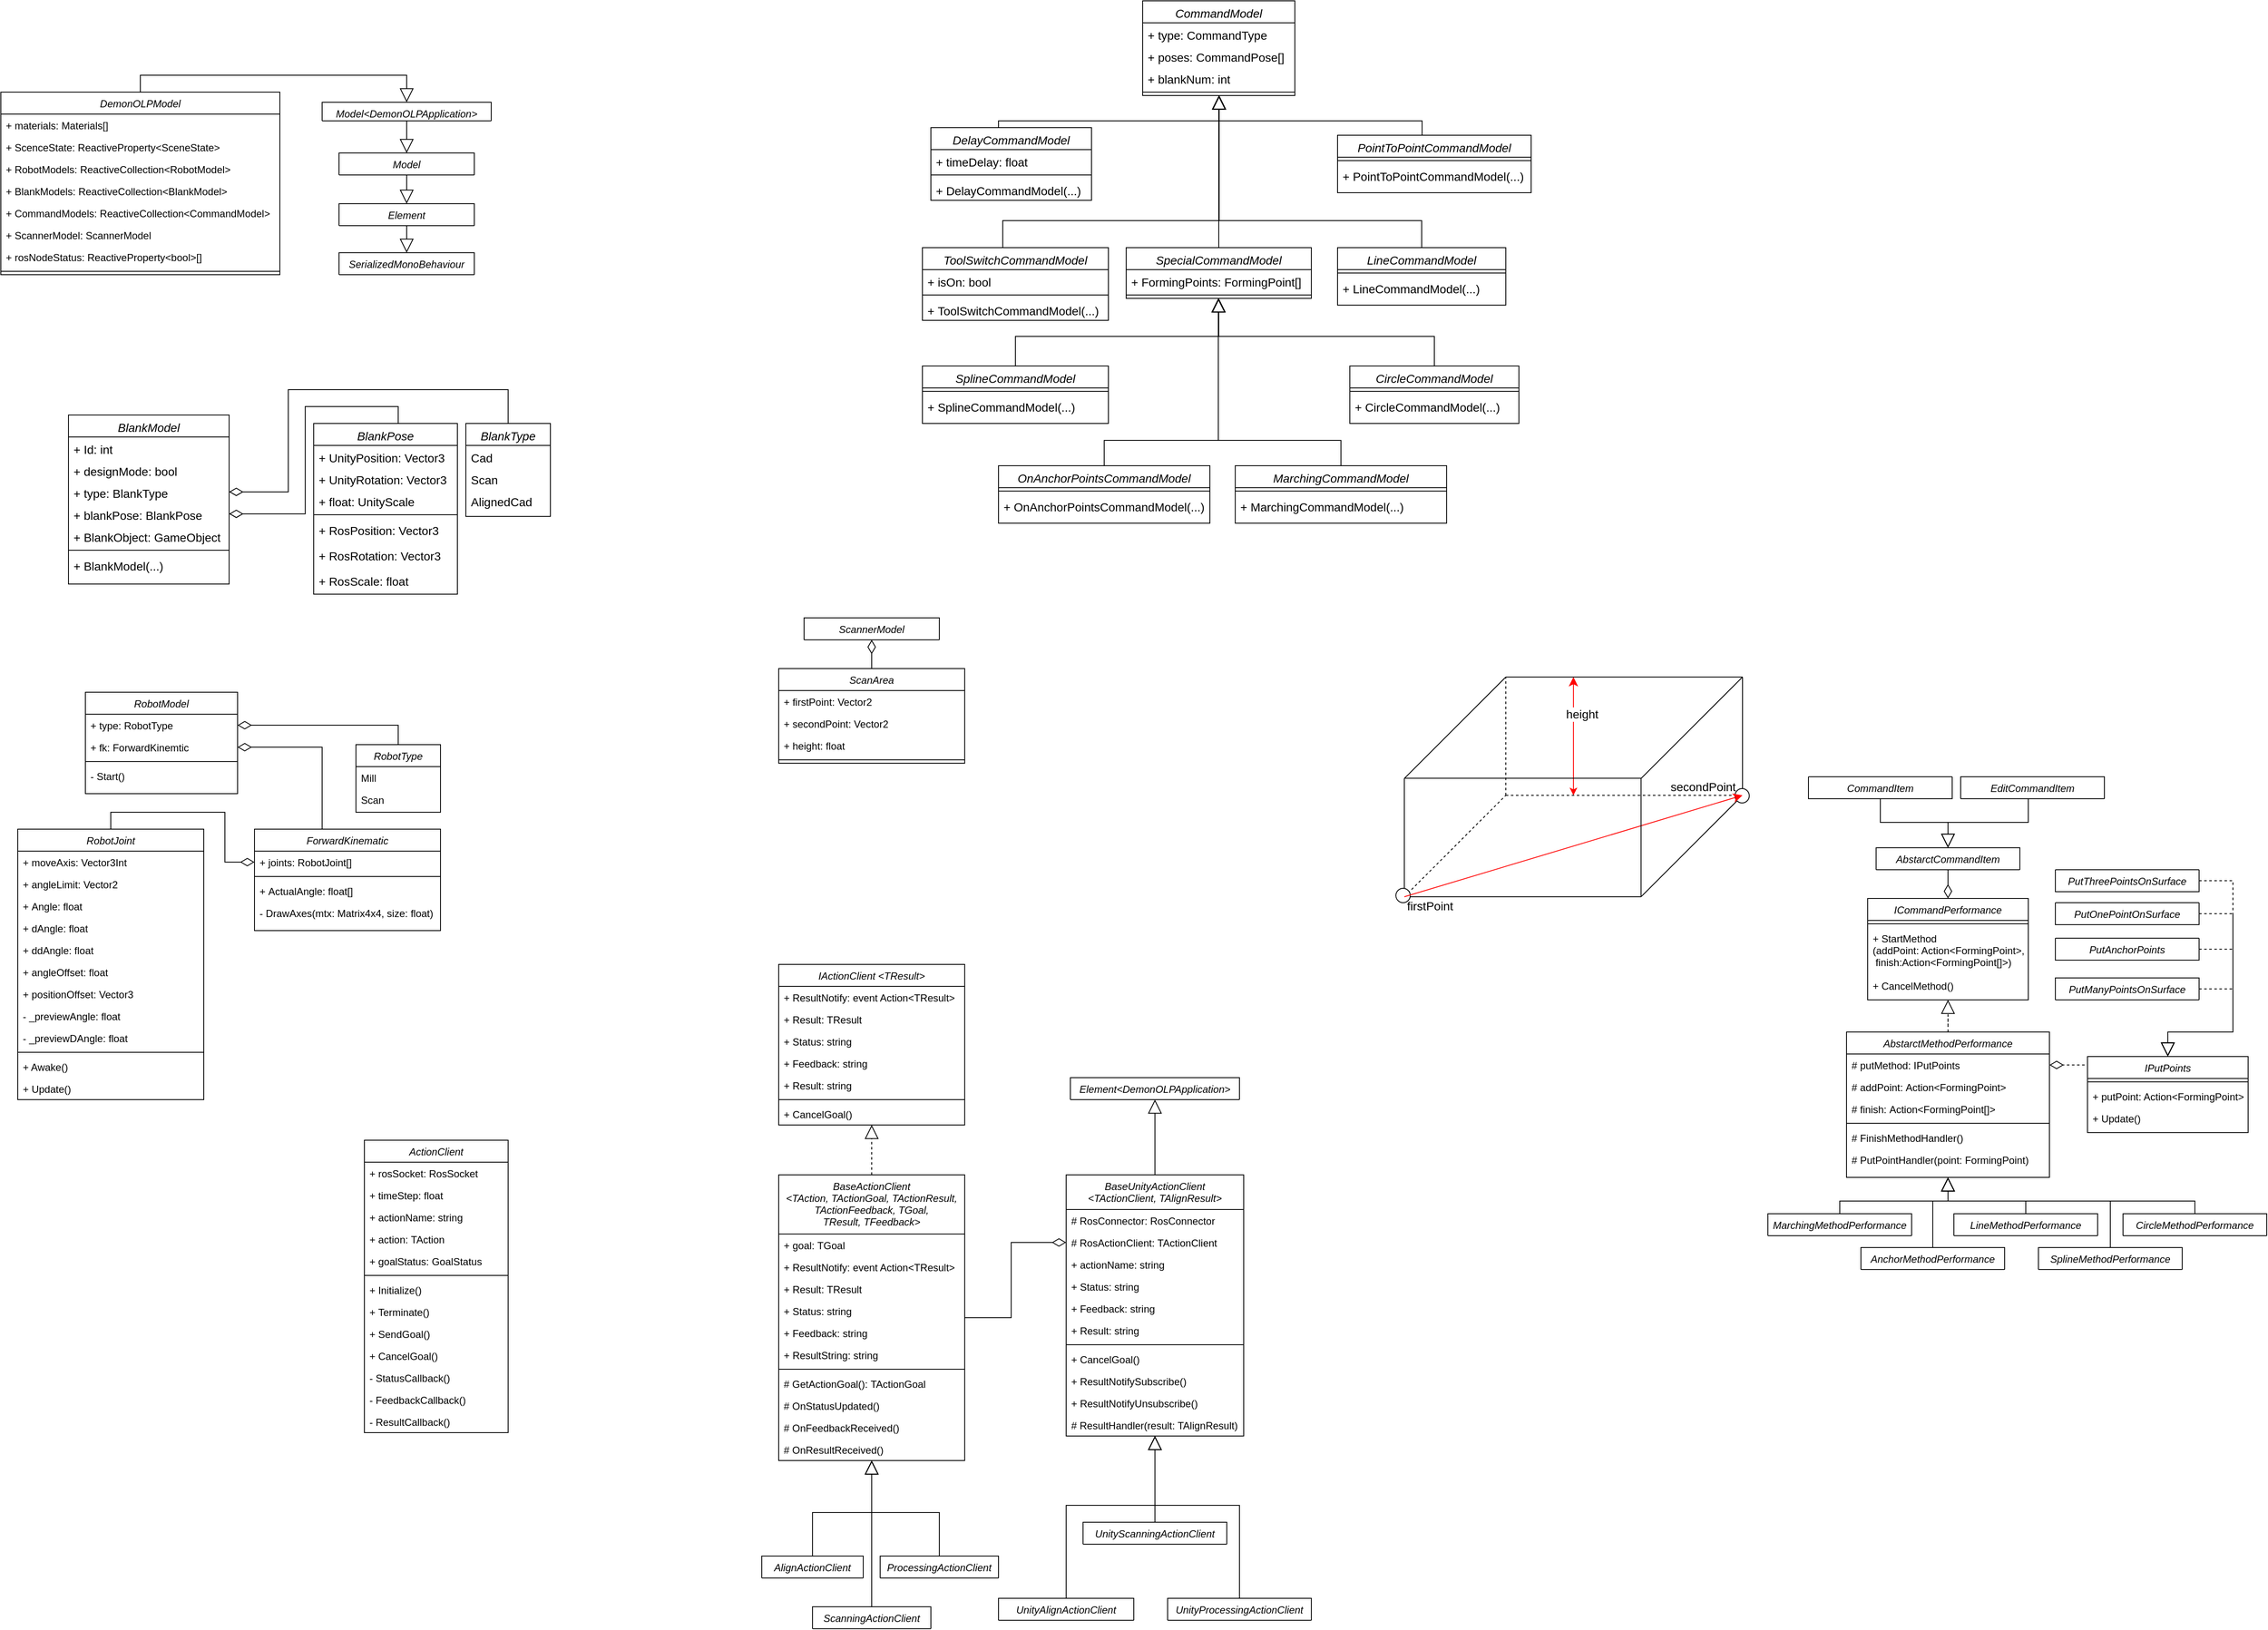 <mxfile version="14.7.7" type="github">
  <diagram id="C5RBs43oDa-KdzZeNtuy" name="Page-1">
    <mxGraphModel dx="1242" dy="637" grid="1" gridSize="10" guides="1" tooltips="1" connect="1" arrows="1" fold="1" page="1" pageScale="1" pageWidth="827" pageHeight="1169" math="0" shadow="0">
      <root>
        <mxCell id="WIyWlLk6GJQsqaUBKTNV-0" />
        <mxCell id="WIyWlLk6GJQsqaUBKTNV-1" parent="WIyWlLk6GJQsqaUBKTNV-0" />
        <mxCell id="9oT_ovizfc2rXYKXjJCw-19" value="" style="endArrow=classic;startArrow=classic;html=1;fontSize=14;fontColor=#FF3E17;endSize=8;strokeColor=#FF0000;" parent="WIyWlLk6GJQsqaUBKTNV-1" edge="1">
          <mxGeometry width="50" height="50" relative="1" as="geometry">
            <mxPoint x="1880" y="1000" as="sourcePoint" />
            <mxPoint x="1880" y="860" as="targetPoint" />
          </mxGeometry>
        </mxCell>
        <mxCell id="9oT_ovizfc2rXYKXjJCw-22" value="&lt;font color=&quot;#000000&quot;&gt;height&lt;/font&gt;" style="edgeLabel;html=1;align=center;verticalAlign=middle;resizable=0;points=[];fontSize=14;fontColor=#FF3E17;" parent="9oT_ovizfc2rXYKXjJCw-19" vertex="1" connectable="0">
          <mxGeometry x="0.35" y="2" relative="1" as="geometry">
            <mxPoint x="12" y="-2" as="offset" />
          </mxGeometry>
        </mxCell>
        <mxCell id="9oT_ovizfc2rXYKXjJCw-8" value="" style="endArrow=none;dashed=1;html=1;fontSize=14;endSize=14;" parent="WIyWlLk6GJQsqaUBKTNV-1" edge="1">
          <mxGeometry width="50" height="50" relative="1" as="geometry">
            <mxPoint x="1800" y="1000" as="sourcePoint" />
            <mxPoint x="2080" y="1000" as="targetPoint" />
          </mxGeometry>
        </mxCell>
        <mxCell id="9oT_ovizfc2rXYKXjJCw-26" value="&lt;font color=&quot;#000000&quot;&gt;secondPoint&lt;/font&gt;" style="edgeLabel;html=1;align=center;verticalAlign=middle;resizable=0;points=[];fontSize=14;fontColor=#FF3E17;" parent="9oT_ovizfc2rXYKXjJCw-8" vertex="1" connectable="0">
          <mxGeometry x="0.666" y="-2" relative="1" as="geometry">
            <mxPoint y="-12" as="offset" />
          </mxGeometry>
        </mxCell>
        <mxCell id="9oT_ovizfc2rXYKXjJCw-7" value="" style="endArrow=none;dashed=1;html=1;fontSize=14;endSize=14;" parent="WIyWlLk6GJQsqaUBKTNV-1" edge="1">
          <mxGeometry width="50" height="50" relative="1" as="geometry">
            <mxPoint x="1680" y="1120" as="sourcePoint" />
            <mxPoint x="1800" y="1000" as="targetPoint" />
          </mxGeometry>
        </mxCell>
        <mxCell id="9oT_ovizfc2rXYKXjJCw-5" value="" style="endArrow=none;html=1;fontSize=14;endSize=14;" parent="WIyWlLk6GJQsqaUBKTNV-1" edge="1">
          <mxGeometry width="50" height="50" relative="1" as="geometry">
            <mxPoint x="1680" y="1120" as="sourcePoint" />
            <mxPoint x="1960" y="1120" as="targetPoint" />
          </mxGeometry>
        </mxCell>
        <mxCell id="9oT_ovizfc2rXYKXjJCw-25" value="&lt;font color=&quot;#000000&quot;&gt;firstPoint&lt;/font&gt;" style="edgeLabel;html=1;align=center;verticalAlign=middle;resizable=0;points=[];fontSize=14;fontColor=#FF3E17;" parent="9oT_ovizfc2rXYKXjJCw-5" vertex="1" connectable="0">
          <mxGeometry x="-0.809" y="-2" relative="1" as="geometry">
            <mxPoint x="3" y="9" as="offset" />
          </mxGeometry>
        </mxCell>
        <mxCell id="9oT_ovizfc2rXYKXjJCw-15" value="" style="endArrow=none;html=1;fontSize=14;fontColor=#FF3E17;endSize=8;strokeColor=#000000;" parent="WIyWlLk6GJQsqaUBKTNV-1" edge="1">
          <mxGeometry width="50" height="50" relative="1" as="geometry">
            <mxPoint x="1680" y="1120" as="sourcePoint" />
            <mxPoint x="1680" y="980" as="targetPoint" />
          </mxGeometry>
        </mxCell>
        <mxCell id="9oT_ovizfc2rXYKXjJCw-6" value="" style="endArrow=none;html=1;fontSize=14;endSize=14;" parent="WIyWlLk6GJQsqaUBKTNV-1" edge="1">
          <mxGeometry width="50" height="50" relative="1" as="geometry">
            <mxPoint x="1960" y="1120" as="sourcePoint" />
            <mxPoint x="2080" y="1000" as="targetPoint" />
          </mxGeometry>
        </mxCell>
        <mxCell id="9oT_ovizfc2rXYKXjJCw-13" value="" style="endArrow=none;html=1;fontSize=14;fontColor=#FF3E17;endSize=8;strokeColor=#000000;" parent="WIyWlLk6GJQsqaUBKTNV-1" edge="1">
          <mxGeometry width="50" height="50" relative="1" as="geometry">
            <mxPoint x="2080" y="1000" as="sourcePoint" />
            <mxPoint x="2080" y="860" as="targetPoint" />
          </mxGeometry>
        </mxCell>
        <mxCell id="9oT_ovizfc2rXYKXjJCw-23" value="" style="ellipse;whiteSpace=wrap;html=1;aspect=fixed;fontSize=14;fontColor=#FF3E17;" parent="WIyWlLk6GJQsqaUBKTNV-1" vertex="1">
          <mxGeometry x="1670" y="1110" width="17" height="17" as="geometry" />
        </mxCell>
        <mxCell id="9oT_ovizfc2rXYKXjJCw-24" value="" style="ellipse;whiteSpace=wrap;html=1;aspect=fixed;fontSize=14;fontColor=#FF3E17;" parent="WIyWlLk6GJQsqaUBKTNV-1" vertex="1">
          <mxGeometry x="2071" y="992" width="17" height="17" as="geometry" />
        </mxCell>
        <mxCell id="5G_CxzOqrXxREQN-ShXc-9" style="edgeStyle=orthogonalEdgeStyle;rounded=0;orthogonalLoop=1;jettySize=auto;html=1;exitX=0.5;exitY=0;exitDx=0;exitDy=0;endArrow=block;endFill=0;endSize=14;entryX=0.5;entryY=0;entryDx=0;entryDy=0;" parent="WIyWlLk6GJQsqaUBKTNV-1" source="5G_CxzOqrXxREQN-ShXc-0" target="5G_CxzOqrXxREQN-ShXc-10" edge="1">
          <mxGeometry relative="1" as="geometry">
            <mxPoint x="500.0" y="240" as="targetPoint" />
          </mxGeometry>
        </mxCell>
        <mxCell id="5G_CxzOqrXxREQN-ShXc-0" value="DemonOLPModel" style="swimlane;fontStyle=2;align=center;verticalAlign=top;childLayout=stackLayout;horizontal=1;startSize=26;horizontalStack=0;resizeParent=1;resizeLast=0;collapsible=1;marginBottom=0;rounded=0;shadow=0;strokeWidth=1;" parent="WIyWlLk6GJQsqaUBKTNV-1" vertex="1">
          <mxGeometry x="20" y="168" width="330" height="216" as="geometry">
            <mxRectangle x="230" y="140" width="160" height="26" as="alternateBounds" />
          </mxGeometry>
        </mxCell>
        <mxCell id="5G_CxzOqrXxREQN-ShXc-1" value="+ materials: Materials[]" style="text;align=left;verticalAlign=top;spacingLeft=4;spacingRight=4;overflow=hidden;rotatable=0;points=[[0,0.5],[1,0.5]];portConstraint=eastwest;" parent="5G_CxzOqrXxREQN-ShXc-0" vertex="1">
          <mxGeometry y="26" width="330" height="26" as="geometry" />
        </mxCell>
        <mxCell id="5G_CxzOqrXxREQN-ShXc-2" value="+ ScenceState: ReactiveProperty&lt;SceneState&gt;" style="text;align=left;verticalAlign=top;spacingLeft=4;spacingRight=4;overflow=hidden;rotatable=0;points=[[0,0.5],[1,0.5]];portConstraint=eastwest;rounded=0;shadow=0;html=0;" parent="5G_CxzOqrXxREQN-ShXc-0" vertex="1">
          <mxGeometry y="52" width="330" height="26" as="geometry" />
        </mxCell>
        <mxCell id="5G_CxzOqrXxREQN-ShXc-3" value="+ RobotModels: ReactiveCollection&lt;RobotModel&gt;" style="text;align=left;verticalAlign=top;spacingLeft=4;spacingRight=4;overflow=hidden;rotatable=0;points=[[0,0.5],[1,0.5]];portConstraint=eastwest;rounded=0;shadow=0;html=0;" parent="5G_CxzOqrXxREQN-ShXc-0" vertex="1">
          <mxGeometry y="78" width="330" height="26" as="geometry" />
        </mxCell>
        <mxCell id="5G_CxzOqrXxREQN-ShXc-19" value="+ BlankModels: ReactiveCollection&lt;BlankModel&gt;" style="text;align=left;verticalAlign=top;spacingLeft=4;spacingRight=4;overflow=hidden;rotatable=0;points=[[0,0.5],[1,0.5]];portConstraint=eastwest;rounded=0;shadow=0;html=0;" parent="5G_CxzOqrXxREQN-ShXc-0" vertex="1">
          <mxGeometry y="104" width="330" height="26" as="geometry" />
        </mxCell>
        <mxCell id="5G_CxzOqrXxREQN-ShXc-20" value="+ CommandModels: ReactiveCollection&lt;CommandModel&gt;" style="text;align=left;verticalAlign=top;spacingLeft=4;spacingRight=4;overflow=hidden;rotatable=0;points=[[0,0.5],[1,0.5]];portConstraint=eastwest;rounded=0;shadow=0;html=0;" parent="5G_CxzOqrXxREQN-ShXc-0" vertex="1">
          <mxGeometry y="130" width="330" height="26" as="geometry" />
        </mxCell>
        <mxCell id="5G_CxzOqrXxREQN-ShXc-21" value="+ ScannerModel: ScannerModel" style="text;align=left;verticalAlign=top;spacingLeft=4;spacingRight=4;overflow=hidden;rotatable=0;points=[[0,0.5],[1,0.5]];portConstraint=eastwest;rounded=0;shadow=0;html=0;" parent="5G_CxzOqrXxREQN-ShXc-0" vertex="1">
          <mxGeometry y="156" width="330" height="26" as="geometry" />
        </mxCell>
        <mxCell id="5G_CxzOqrXxREQN-ShXc-22" value="+ rosNodeStatus: ReactiveProperty&lt;bool&gt;[]" style="text;align=left;verticalAlign=top;spacingLeft=4;spacingRight=4;overflow=hidden;rotatable=0;points=[[0,0.5],[1,0.5]];portConstraint=eastwest;rounded=0;shadow=0;html=0;" parent="5G_CxzOqrXxREQN-ShXc-0" vertex="1">
          <mxGeometry y="182" width="330" height="26" as="geometry" />
        </mxCell>
        <mxCell id="5G_CxzOqrXxREQN-ShXc-4" value="" style="line;html=1;strokeWidth=1;align=left;verticalAlign=middle;spacingTop=-1;spacingLeft=3;spacingRight=3;rotatable=0;labelPosition=right;points=[];portConstraint=eastwest;" parent="5G_CxzOqrXxREQN-ShXc-0" vertex="1">
          <mxGeometry y="208" width="330" height="8" as="geometry" />
        </mxCell>
        <mxCell id="5G_CxzOqrXxREQN-ShXc-25" style="edgeStyle=orthogonalEdgeStyle;rounded=0;orthogonalLoop=1;jettySize=auto;html=1;exitX=0.5;exitY=1;exitDx=0;exitDy=0;endArrow=block;endFill=0;startSize=11;endSize=14;strokeWidth=1;" parent="WIyWlLk6GJQsqaUBKTNV-1" source="5G_CxzOqrXxREQN-ShXc-10" target="5G_CxzOqrXxREQN-ShXc-23" edge="1">
          <mxGeometry relative="1" as="geometry" />
        </mxCell>
        <mxCell id="5G_CxzOqrXxREQN-ShXc-10" value="Model&lt;DemonOLPApplication&gt;" style="swimlane;fontStyle=2;align=center;verticalAlign=top;childLayout=stackLayout;horizontal=1;startSize=26;horizontalStack=0;resizeParent=1;resizeLast=0;collapsible=1;marginBottom=0;rounded=0;shadow=0;strokeWidth=1;" parent="WIyWlLk6GJQsqaUBKTNV-1" vertex="1" collapsed="1">
          <mxGeometry x="400" y="180" width="200" height="22" as="geometry">
            <mxRectangle x="420" y="168" width="330" height="52" as="alternateBounds" />
          </mxGeometry>
        </mxCell>
        <mxCell id="5G_CxzOqrXxREQN-ShXc-14" value="" style="line;html=1;strokeWidth=1;align=left;verticalAlign=middle;spacingTop=-1;spacingLeft=3;spacingRight=3;rotatable=0;labelPosition=right;points=[];portConstraint=eastwest;" parent="5G_CxzOqrXxREQN-ShXc-10" vertex="1">
          <mxGeometry y="22" width="200" height="8" as="geometry" />
        </mxCell>
        <mxCell id="5G_CxzOqrXxREQN-ShXc-32" style="edgeStyle=orthogonalEdgeStyle;rounded=0;orthogonalLoop=1;jettySize=auto;html=1;exitX=0.5;exitY=1;exitDx=0;exitDy=0;entryX=0.5;entryY=0;entryDx=0;entryDy=0;endArrow=block;endFill=0;startSize=11;endSize=14;strokeWidth=1;" parent="WIyWlLk6GJQsqaUBKTNV-1" source="5G_CxzOqrXxREQN-ShXc-23" target="5G_CxzOqrXxREQN-ShXc-26" edge="1">
          <mxGeometry relative="1" as="geometry" />
        </mxCell>
        <mxCell id="5G_CxzOqrXxREQN-ShXc-23" value="Model" style="swimlane;fontStyle=2;align=center;verticalAlign=top;childLayout=stackLayout;horizontal=1;startSize=26;horizontalStack=0;resizeParent=1;resizeLast=0;collapsible=1;marginBottom=0;rounded=0;shadow=0;strokeWidth=1;" parent="WIyWlLk6GJQsqaUBKTNV-1" vertex="1" collapsed="1">
          <mxGeometry x="420" y="240" width="160" height="26" as="geometry">
            <mxRectangle x="420" y="260" width="330" height="52" as="alternateBounds" />
          </mxGeometry>
        </mxCell>
        <mxCell id="5G_CxzOqrXxREQN-ShXc-24" value="" style="line;html=1;strokeWidth=1;align=left;verticalAlign=middle;spacingTop=-1;spacingLeft=3;spacingRight=3;rotatable=0;labelPosition=right;points=[];portConstraint=eastwest;" parent="5G_CxzOqrXxREQN-ShXc-23" vertex="1">
          <mxGeometry y="26" width="160" height="8" as="geometry" />
        </mxCell>
        <mxCell id="5G_CxzOqrXxREQN-ShXc-31" style="edgeStyle=orthogonalEdgeStyle;rounded=0;orthogonalLoop=1;jettySize=auto;html=1;exitX=0.5;exitY=1;exitDx=0;exitDy=0;entryX=0.5;entryY=0;entryDx=0;entryDy=0;endArrow=block;endFill=0;startSize=11;endSize=14;strokeWidth=1;" parent="WIyWlLk6GJQsqaUBKTNV-1" source="5G_CxzOqrXxREQN-ShXc-26" target="5G_CxzOqrXxREQN-ShXc-29" edge="1">
          <mxGeometry relative="1" as="geometry" />
        </mxCell>
        <mxCell id="5G_CxzOqrXxREQN-ShXc-26" value="Element" style="swimlane;fontStyle=2;align=center;verticalAlign=top;childLayout=stackLayout;horizontal=1;startSize=26;horizontalStack=0;resizeParent=1;resizeLast=0;collapsible=1;marginBottom=0;rounded=0;shadow=0;strokeWidth=1;" parent="WIyWlLk6GJQsqaUBKTNV-1" vertex="1" collapsed="1">
          <mxGeometry x="420" y="300" width="160" height="26" as="geometry">
            <mxRectangle x="420" y="350" width="330" height="52" as="alternateBounds" />
          </mxGeometry>
        </mxCell>
        <mxCell id="5G_CxzOqrXxREQN-ShXc-27" value="" style="line;html=1;strokeWidth=1;align=left;verticalAlign=middle;spacingTop=-1;spacingLeft=3;spacingRight=3;rotatable=0;labelPosition=right;points=[];portConstraint=eastwest;" parent="5G_CxzOqrXxREQN-ShXc-26" vertex="1">
          <mxGeometry y="26" width="160" height="8" as="geometry" />
        </mxCell>
        <mxCell id="ot21QlFZvxYW4VOXmh0Q-141" value="Element" style="swimlane;fontStyle=2;align=center;verticalAlign=top;childLayout=stackLayout;horizontal=1;startSize=26;horizontalStack=0;resizeParent=1;resizeLast=0;collapsible=1;marginBottom=0;rounded=0;shadow=0;strokeWidth=1;" parent="5G_CxzOqrXxREQN-ShXc-26" vertex="1" collapsed="1">
          <mxGeometry y="34" width="160" height="26" as="geometry">
            <mxRectangle x="420" y="350" width="330" height="52" as="alternateBounds" />
          </mxGeometry>
        </mxCell>
        <mxCell id="ot21QlFZvxYW4VOXmh0Q-142" value="" style="line;html=1;strokeWidth=1;align=left;verticalAlign=middle;spacingTop=-1;spacingLeft=3;spacingRight=3;rotatable=0;labelPosition=right;points=[];portConstraint=eastwest;" parent="ot21QlFZvxYW4VOXmh0Q-141" vertex="1">
          <mxGeometry y="26" width="160" height="8" as="geometry" />
        </mxCell>
        <mxCell id="ot21QlFZvxYW4VOXmh0Q-143" value="Element" style="swimlane;fontStyle=2;align=center;verticalAlign=top;childLayout=stackLayout;horizontal=1;startSize=26;horizontalStack=0;resizeParent=1;resizeLast=0;collapsible=1;marginBottom=0;rounded=0;shadow=0;strokeWidth=1;" parent="5G_CxzOqrXxREQN-ShXc-26" vertex="1" collapsed="1">
          <mxGeometry y="60" width="160" height="26" as="geometry">
            <mxRectangle x="420" y="350" width="330" height="52" as="alternateBounds" />
          </mxGeometry>
        </mxCell>
        <mxCell id="ot21QlFZvxYW4VOXmh0Q-144" value="" style="line;html=1;strokeWidth=1;align=left;verticalAlign=middle;spacingTop=-1;spacingLeft=3;spacingRight=3;rotatable=0;labelPosition=right;points=[];portConstraint=eastwest;" parent="ot21QlFZvxYW4VOXmh0Q-143" vertex="1">
          <mxGeometry y="26" width="160" height="8" as="geometry" />
        </mxCell>
        <mxCell id="ot21QlFZvxYW4VOXmh0Q-145" value="Element" style="swimlane;fontStyle=2;align=center;verticalAlign=top;childLayout=stackLayout;horizontal=1;startSize=26;horizontalStack=0;resizeParent=1;resizeLast=0;collapsible=1;marginBottom=0;rounded=0;shadow=0;strokeWidth=1;" parent="ot21QlFZvxYW4VOXmh0Q-143" vertex="1" collapsed="1">
          <mxGeometry y="34" width="160" height="26" as="geometry">
            <mxRectangle x="420" y="350" width="330" height="52" as="alternateBounds" />
          </mxGeometry>
        </mxCell>
        <mxCell id="ot21QlFZvxYW4VOXmh0Q-146" value="" style="line;html=1;strokeWidth=1;align=left;verticalAlign=middle;spacingTop=-1;spacingLeft=3;spacingRight=3;rotatable=0;labelPosition=right;points=[];portConstraint=eastwest;" parent="ot21QlFZvxYW4VOXmh0Q-145" vertex="1">
          <mxGeometry y="26" width="160" height="8" as="geometry" />
        </mxCell>
        <mxCell id="5G_CxzOqrXxREQN-ShXc-29" value="SerializedMonoBehaviour" style="swimlane;fontStyle=2;align=center;verticalAlign=top;childLayout=stackLayout;horizontal=1;startSize=26;horizontalStack=0;resizeParent=1;resizeLast=0;collapsible=1;marginBottom=0;rounded=0;shadow=0;strokeWidth=1;" parent="WIyWlLk6GJQsqaUBKTNV-1" vertex="1" collapsed="1">
          <mxGeometry x="420" y="358" width="160" height="26" as="geometry">
            <mxRectangle x="420" y="436" width="330" height="52" as="alternateBounds" />
          </mxGeometry>
        </mxCell>
        <mxCell id="5G_CxzOqrXxREQN-ShXc-30" value="" style="line;html=1;strokeWidth=1;align=left;verticalAlign=middle;spacingTop=-1;spacingLeft=3;spacingRight=3;rotatable=0;labelPosition=right;points=[];portConstraint=eastwest;" parent="5G_CxzOqrXxREQN-ShXc-29" vertex="1">
          <mxGeometry y="26" width="160" height="8" as="geometry" />
        </mxCell>
        <mxCell id="CJstggTPEPOs3Jj6qC5T-0" value="BlankModel" style="swimlane;fontStyle=2;align=center;verticalAlign=top;childLayout=stackLayout;horizontal=1;startSize=26;horizontalStack=0;resizeParent=1;resizeLast=0;collapsible=1;marginBottom=0;rounded=0;shadow=0;strokeWidth=1;fontSize=14;" parent="WIyWlLk6GJQsqaUBKTNV-1" vertex="1">
          <mxGeometry x="100" y="549.97" width="190" height="200.03" as="geometry">
            <mxRectangle x="230" y="140" width="160" height="26" as="alternateBounds" />
          </mxGeometry>
        </mxCell>
        <mxCell id="CJstggTPEPOs3Jj6qC5T-1" value="+ Id: int" style="text;align=left;verticalAlign=top;spacingLeft=4;spacingRight=4;overflow=hidden;rotatable=0;points=[[0,0.5],[1,0.5]];portConstraint=eastwest;fontSize=14;" parent="CJstggTPEPOs3Jj6qC5T-0" vertex="1">
          <mxGeometry y="26" width="190" height="26" as="geometry" />
        </mxCell>
        <mxCell id="CJstggTPEPOs3Jj6qC5T-2" value="+ designMode: bool" style="text;align=left;verticalAlign=top;spacingLeft=4;spacingRight=4;overflow=hidden;rotatable=0;points=[[0,0.5],[1,0.5]];portConstraint=eastwest;rounded=0;shadow=0;html=0;fontSize=14;" parent="CJstggTPEPOs3Jj6qC5T-0" vertex="1">
          <mxGeometry y="52" width="190" height="26" as="geometry" />
        </mxCell>
        <mxCell id="CJstggTPEPOs3Jj6qC5T-3" value="+ type: BlankType" style="text;align=left;verticalAlign=top;spacingLeft=4;spacingRight=4;overflow=hidden;rotatable=0;points=[[0,0.5],[1,0.5]];portConstraint=eastwest;rounded=0;shadow=0;html=0;fontSize=14;" parent="CJstggTPEPOs3Jj6qC5T-0" vertex="1">
          <mxGeometry y="78" width="190" height="26" as="geometry" />
        </mxCell>
        <mxCell id="CJstggTPEPOs3Jj6qC5T-4" value="+ blankPose: BlankPose" style="text;align=left;verticalAlign=top;spacingLeft=4;spacingRight=4;overflow=hidden;rotatable=0;points=[[0,0.5],[1,0.5]];portConstraint=eastwest;rounded=0;shadow=0;html=0;fontSize=14;" parent="CJstggTPEPOs3Jj6qC5T-0" vertex="1">
          <mxGeometry y="104" width="190" height="26" as="geometry" />
        </mxCell>
        <mxCell id="CJstggTPEPOs3Jj6qC5T-5" value="+ BlankObject: GameObject" style="text;align=left;verticalAlign=top;spacingLeft=4;spacingRight=4;overflow=hidden;rotatable=0;points=[[0,0.5],[1,0.5]];portConstraint=eastwest;rounded=0;shadow=0;html=0;fontSize=14;" parent="CJstggTPEPOs3Jj6qC5T-0" vertex="1">
          <mxGeometry y="130" width="190" height="26" as="geometry" />
        </mxCell>
        <mxCell id="CJstggTPEPOs3Jj6qC5T-8" value="" style="line;html=1;strokeWidth=1;align=left;verticalAlign=middle;spacingTop=-1;spacingLeft=3;spacingRight=3;rotatable=0;labelPosition=right;points=[];portConstraint=eastwest;fontSize=14;" parent="CJstggTPEPOs3Jj6qC5T-0" vertex="1">
          <mxGeometry y="156" width="190" height="8" as="geometry" />
        </mxCell>
        <mxCell id="CJstggTPEPOs3Jj6qC5T-7" value="+ BlankModel(...)" style="text;align=left;verticalAlign=top;spacingLeft=4;spacingRight=4;overflow=hidden;rotatable=0;points=[[0,0.5],[1,0.5]];portConstraint=eastwest;rounded=0;shadow=0;html=0;fontSize=14;" parent="CJstggTPEPOs3Jj6qC5T-0" vertex="1">
          <mxGeometry y="164" width="190" height="30" as="geometry" />
        </mxCell>
        <mxCell id="CJstggTPEPOs3Jj6qC5T-9" value="CommandModel" style="swimlane;fontStyle=2;align=center;verticalAlign=top;childLayout=stackLayout;horizontal=1;startSize=26;horizontalStack=0;resizeParent=1;resizeLast=0;collapsible=1;marginBottom=0;rounded=0;shadow=0;strokeWidth=1;fontSize=14;" parent="WIyWlLk6GJQsqaUBKTNV-1" vertex="1">
          <mxGeometry x="1370.5" y="60" width="180" height="112" as="geometry">
            <mxRectangle x="230" y="140" width="160" height="26" as="alternateBounds" />
          </mxGeometry>
        </mxCell>
        <mxCell id="CJstggTPEPOs3Jj6qC5T-10" value="+ type: CommandType" style="text;align=left;verticalAlign=top;spacingLeft=4;spacingRight=4;overflow=hidden;rotatable=0;points=[[0,0.5],[1,0.5]];portConstraint=eastwest;fontSize=14;" parent="CJstggTPEPOs3Jj6qC5T-9" vertex="1">
          <mxGeometry y="26" width="180" height="26" as="geometry" />
        </mxCell>
        <mxCell id="CJstggTPEPOs3Jj6qC5T-11" value="+ poses: CommandPose[]" style="text;align=left;verticalAlign=top;spacingLeft=4;spacingRight=4;overflow=hidden;rotatable=0;points=[[0,0.5],[1,0.5]];portConstraint=eastwest;rounded=0;shadow=0;html=0;fontSize=14;" parent="CJstggTPEPOs3Jj6qC5T-9" vertex="1">
          <mxGeometry y="52" width="180" height="26" as="geometry" />
        </mxCell>
        <mxCell id="CJstggTPEPOs3Jj6qC5T-12" value="+ blankNum: int" style="text;align=left;verticalAlign=top;spacingLeft=4;spacingRight=4;overflow=hidden;rotatable=0;points=[[0,0.5],[1,0.5]];portConstraint=eastwest;rounded=0;shadow=0;html=0;fontSize=14;" parent="CJstggTPEPOs3Jj6qC5T-9" vertex="1">
          <mxGeometry y="78" width="180" height="26" as="geometry" />
        </mxCell>
        <mxCell id="CJstggTPEPOs3Jj6qC5T-15" value="" style="line;html=1;strokeWidth=1;align=left;verticalAlign=middle;spacingTop=-1;spacingLeft=3;spacingRight=3;rotatable=0;labelPosition=right;points=[];portConstraint=eastwest;fontSize=14;" parent="CJstggTPEPOs3Jj6qC5T-9" vertex="1">
          <mxGeometry y="104" width="180" height="8" as="geometry" />
        </mxCell>
        <mxCell id="JMnRLmYQZvvEb5AHf6ID-22" style="edgeStyle=orthogonalEdgeStyle;rounded=0;orthogonalLoop=1;jettySize=auto;html=1;exitX=0.5;exitY=0;exitDx=0;exitDy=0;endArrow=block;endFill=0;endSize=14;fontSize=14;" parent="WIyWlLk6GJQsqaUBKTNV-1" source="CJstggTPEPOs3Jj6qC5T-18" target="CJstggTPEPOs3Jj6qC5T-9" edge="1">
          <mxGeometry relative="1" as="geometry">
            <Array as="points">
              <mxPoint x="1701" y="202" />
              <mxPoint x="1461" y="202" />
            </Array>
          </mxGeometry>
        </mxCell>
        <mxCell id="CJstggTPEPOs3Jj6qC5T-18" value="PointToPointCommandModel" style="swimlane;fontStyle=2;align=center;verticalAlign=top;childLayout=stackLayout;horizontal=1;startSize=26;horizontalStack=0;resizeParent=1;resizeLast=0;collapsible=1;marginBottom=0;rounded=0;shadow=0;strokeWidth=1;fontSize=14;" parent="WIyWlLk6GJQsqaUBKTNV-1" vertex="1">
          <mxGeometry x="1601" y="219" width="229" height="68" as="geometry">
            <mxRectangle x="230" y="140" width="160" height="26" as="alternateBounds" />
          </mxGeometry>
        </mxCell>
        <mxCell id="CJstggTPEPOs3Jj6qC5T-22" value="" style="line;html=1;strokeWidth=1;align=left;verticalAlign=middle;spacingTop=-1;spacingLeft=3;spacingRight=3;rotatable=0;labelPosition=right;points=[];portConstraint=eastwest;fontSize=14;" parent="CJstggTPEPOs3Jj6qC5T-18" vertex="1">
          <mxGeometry y="26" width="229" height="8" as="geometry" />
        </mxCell>
        <mxCell id="CJstggTPEPOs3Jj6qC5T-6" value="+ PointToPointCommandModel(...)" style="text;align=left;verticalAlign=top;spacingLeft=4;spacingRight=4;overflow=hidden;rotatable=0;points=[[0,0.5],[1,0.5]];portConstraint=eastwest;rounded=0;shadow=0;html=0;fontSize=14;" parent="CJstggTPEPOs3Jj6qC5T-18" vertex="1">
          <mxGeometry y="34" width="229" height="26" as="geometry" />
        </mxCell>
        <mxCell id="JMnRLmYQZvvEb5AHf6ID-20" style="edgeStyle=orthogonalEdgeStyle;rounded=0;orthogonalLoop=1;jettySize=auto;html=1;exitX=0.5;exitY=0;exitDx=0;exitDy=0;endArrow=block;endFill=0;endSize=14;fontSize=14;" parent="WIyWlLk6GJQsqaUBKTNV-1" source="CJstggTPEPOs3Jj6qC5T-24" target="CJstggTPEPOs3Jj6qC5T-9" edge="1">
          <mxGeometry relative="1" as="geometry" />
        </mxCell>
        <mxCell id="CJstggTPEPOs3Jj6qC5T-24" value="SpecialCommandModel" style="swimlane;fontStyle=2;align=center;verticalAlign=top;childLayout=stackLayout;horizontal=1;startSize=26;horizontalStack=0;resizeParent=1;resizeLast=0;collapsible=1;marginBottom=0;rounded=0;shadow=0;strokeWidth=1;fontSize=14;" parent="WIyWlLk6GJQsqaUBKTNV-1" vertex="1">
          <mxGeometry x="1351" y="352" width="219" height="60" as="geometry">
            <mxRectangle x="230" y="140" width="160" height="26" as="alternateBounds" />
          </mxGeometry>
        </mxCell>
        <mxCell id="CJstggTPEPOs3Jj6qC5T-25" value="+ FormingPoints: FormingPoint[]" style="text;align=left;verticalAlign=top;spacingLeft=4;spacingRight=4;overflow=hidden;rotatable=0;points=[[0,0.5],[1,0.5]];portConstraint=eastwest;fontSize=14;" parent="CJstggTPEPOs3Jj6qC5T-24" vertex="1">
          <mxGeometry y="26" width="219" height="26" as="geometry" />
        </mxCell>
        <mxCell id="CJstggTPEPOs3Jj6qC5T-28" value="" style="line;html=1;strokeWidth=1;align=left;verticalAlign=middle;spacingTop=-1;spacingLeft=3;spacingRight=3;rotatable=0;labelPosition=right;points=[];portConstraint=eastwest;fontSize=14;" parent="CJstggTPEPOs3Jj6qC5T-24" vertex="1">
          <mxGeometry y="52" width="219" height="8" as="geometry" />
        </mxCell>
        <mxCell id="9oT_ovizfc2rXYKXjJCw-3" style="edgeStyle=orthogonalEdgeStyle;rounded=0;orthogonalLoop=1;jettySize=auto;html=1;exitX=0.5;exitY=0;exitDx=0;exitDy=0;endArrow=block;endFill=0;endSize=14;" parent="WIyWlLk6GJQsqaUBKTNV-1" source="CJstggTPEPOs3Jj6qC5T-34" target="CJstggTPEPOs3Jj6qC5T-24" edge="1">
          <mxGeometry relative="1" as="geometry">
            <mxPoint x="1420" y="540" as="targetPoint" />
            <Array as="points">
              <mxPoint x="1325" y="580" />
              <mxPoint x="1460" y="580" />
            </Array>
          </mxGeometry>
        </mxCell>
        <mxCell id="CJstggTPEPOs3Jj6qC5T-34" value="OnAnchorPointsCommandModel" style="swimlane;fontStyle=2;align=center;verticalAlign=top;childLayout=stackLayout;horizontal=1;startSize=26;horizontalStack=0;resizeParent=1;resizeLast=0;collapsible=1;marginBottom=0;rounded=0;shadow=0;strokeWidth=1;fontSize=14;" parent="WIyWlLk6GJQsqaUBKTNV-1" vertex="1">
          <mxGeometry x="1200" y="610" width="250" height="68" as="geometry">
            <mxRectangle x="230" y="140" width="160" height="26" as="alternateBounds" />
          </mxGeometry>
        </mxCell>
        <mxCell id="CJstggTPEPOs3Jj6qC5T-35" value="" style="line;html=1;strokeWidth=1;align=left;verticalAlign=middle;spacingTop=-1;spacingLeft=3;spacingRight=3;rotatable=0;labelPosition=right;points=[];portConstraint=eastwest;fontSize=14;" parent="CJstggTPEPOs3Jj6qC5T-34" vertex="1">
          <mxGeometry y="26" width="250" height="8" as="geometry" />
        </mxCell>
        <mxCell id="CJstggTPEPOs3Jj6qC5T-36" value="+ OnAnchorPointsCommandModel(...)" style="text;align=left;verticalAlign=top;spacingLeft=4;spacingRight=4;overflow=hidden;rotatable=0;points=[[0,0.5],[1,0.5]];portConstraint=eastwest;rounded=0;shadow=0;html=0;fontSize=14;" parent="CJstggTPEPOs3Jj6qC5T-34" vertex="1">
          <mxGeometry y="34" width="250" height="26" as="geometry" />
        </mxCell>
        <mxCell id="CJstggTPEPOs3Jj6qC5T-40" style="edgeStyle=orthogonalEdgeStyle;rounded=0;orthogonalLoop=1;jettySize=auto;html=1;exitX=0.5;exitY=0;exitDx=0;exitDy=0;endArrow=block;endFill=0;endSize=14;fontSize=14;" parent="WIyWlLk6GJQsqaUBKTNV-1" source="CJstggTPEPOs3Jj6qC5T-37" target="CJstggTPEPOs3Jj6qC5T-24" edge="1">
          <mxGeometry relative="1" as="geometry">
            <mxPoint x="1480" y="450" as="targetPoint" />
          </mxGeometry>
        </mxCell>
        <mxCell id="CJstggTPEPOs3Jj6qC5T-37" value="CircleCommandModel" style="swimlane;fontStyle=2;align=center;verticalAlign=top;childLayout=stackLayout;horizontal=1;startSize=26;horizontalStack=0;resizeParent=1;resizeLast=0;collapsible=1;marginBottom=0;rounded=0;shadow=0;strokeWidth=1;fontSize=14;" parent="WIyWlLk6GJQsqaUBKTNV-1" vertex="1">
          <mxGeometry x="1615.5" y="492" width="200" height="68" as="geometry">
            <mxRectangle x="230" y="140" width="160" height="26" as="alternateBounds" />
          </mxGeometry>
        </mxCell>
        <mxCell id="CJstggTPEPOs3Jj6qC5T-38" value="" style="line;html=1;strokeWidth=1;align=left;verticalAlign=middle;spacingTop=-1;spacingLeft=3;spacingRight=3;rotatable=0;labelPosition=right;points=[];portConstraint=eastwest;fontSize=14;" parent="CJstggTPEPOs3Jj6qC5T-37" vertex="1">
          <mxGeometry y="26" width="200" height="8" as="geometry" />
        </mxCell>
        <mxCell id="CJstggTPEPOs3Jj6qC5T-39" value="+ CircleCommandModel(...)" style="text;align=left;verticalAlign=top;spacingLeft=4;spacingRight=4;overflow=hidden;rotatable=0;points=[[0,0.5],[1,0.5]];portConstraint=eastwest;rounded=0;shadow=0;html=0;fontSize=14;" parent="CJstggTPEPOs3Jj6qC5T-37" vertex="1">
          <mxGeometry y="34" width="200" height="26" as="geometry" />
        </mxCell>
        <mxCell id="CJstggTPEPOs3Jj6qC5T-44" style="edgeStyle=orthogonalEdgeStyle;rounded=0;orthogonalLoop=1;jettySize=auto;html=1;exitX=0.5;exitY=0;exitDx=0;exitDy=0;endArrow=block;endFill=0;endSize=14;fontSize=14;" parent="WIyWlLk6GJQsqaUBKTNV-1" source="CJstggTPEPOs3Jj6qC5T-41" target="CJstggTPEPOs3Jj6qC5T-24" edge="1">
          <mxGeometry relative="1" as="geometry">
            <mxPoint x="1440" y="440" as="targetPoint" />
          </mxGeometry>
        </mxCell>
        <mxCell id="CJstggTPEPOs3Jj6qC5T-41" value="SplineCommandModel" style="swimlane;fontStyle=2;align=center;verticalAlign=top;childLayout=stackLayout;horizontal=1;startSize=26;horizontalStack=0;resizeParent=1;resizeLast=0;collapsible=1;marginBottom=0;rounded=0;shadow=0;strokeWidth=1;fontSize=14;" parent="WIyWlLk6GJQsqaUBKTNV-1" vertex="1">
          <mxGeometry x="1110" y="492" width="220" height="68" as="geometry">
            <mxRectangle x="230" y="140" width="160" height="26" as="alternateBounds" />
          </mxGeometry>
        </mxCell>
        <mxCell id="CJstggTPEPOs3Jj6qC5T-42" value="" style="line;html=1;strokeWidth=1;align=left;verticalAlign=middle;spacingTop=-1;spacingLeft=3;spacingRight=3;rotatable=0;labelPosition=right;points=[];portConstraint=eastwest;fontSize=14;" parent="CJstggTPEPOs3Jj6qC5T-41" vertex="1">
          <mxGeometry y="26" width="220" height="8" as="geometry" />
        </mxCell>
        <mxCell id="CJstggTPEPOs3Jj6qC5T-43" value="+ SplineCommandModel(...)" style="text;align=left;verticalAlign=top;spacingLeft=4;spacingRight=4;overflow=hidden;rotatable=0;points=[[0,0.5],[1,0.5]];portConstraint=eastwest;rounded=0;shadow=0;html=0;fontSize=14;" parent="CJstggTPEPOs3Jj6qC5T-41" vertex="1">
          <mxGeometry y="34" width="220" height="26" as="geometry" />
        </mxCell>
        <mxCell id="JMnRLmYQZvvEb5AHf6ID-19" style="edgeStyle=orthogonalEdgeStyle;rounded=0;orthogonalLoop=1;jettySize=auto;html=1;exitX=0.5;exitY=0;exitDx=0;exitDy=0;endArrow=block;endFill=0;endSize=14;fontSize=14;" parent="WIyWlLk6GJQsqaUBKTNV-1" source="CJstggTPEPOs3Jj6qC5T-45" target="CJstggTPEPOs3Jj6qC5T-9" edge="1">
          <mxGeometry relative="1" as="geometry">
            <Array as="points">
              <mxPoint x="1701" y="320" />
              <mxPoint x="1461" y="320" />
            </Array>
          </mxGeometry>
        </mxCell>
        <mxCell id="CJstggTPEPOs3Jj6qC5T-45" value="LineCommandModel" style="swimlane;fontStyle=2;align=center;verticalAlign=top;childLayout=stackLayout;horizontal=1;startSize=26;horizontalStack=0;resizeParent=1;resizeLast=0;collapsible=1;marginBottom=0;rounded=0;shadow=0;strokeWidth=1;fontSize=14;" parent="WIyWlLk6GJQsqaUBKTNV-1" vertex="1">
          <mxGeometry x="1601" y="352" width="199" height="68" as="geometry">
            <mxRectangle x="230" y="140" width="160" height="26" as="alternateBounds" />
          </mxGeometry>
        </mxCell>
        <mxCell id="CJstggTPEPOs3Jj6qC5T-46" value="" style="line;html=1;strokeWidth=1;align=left;verticalAlign=middle;spacingTop=-1;spacingLeft=3;spacingRight=3;rotatable=0;labelPosition=right;points=[];portConstraint=eastwest;fontSize=14;" parent="CJstggTPEPOs3Jj6qC5T-45" vertex="1">
          <mxGeometry y="26" width="199" height="8" as="geometry" />
        </mxCell>
        <mxCell id="CJstggTPEPOs3Jj6qC5T-47" value="+ LineCommandModel(...)" style="text;align=left;verticalAlign=top;spacingLeft=4;spacingRight=4;overflow=hidden;rotatable=0;points=[[0,0.5],[1,0.5]];portConstraint=eastwest;rounded=0;shadow=0;html=0;fontSize=14;" parent="CJstggTPEPOs3Jj6qC5T-45" vertex="1">
          <mxGeometry y="34" width="199" height="26" as="geometry" />
        </mxCell>
        <mxCell id="JMnRLmYQZvvEb5AHf6ID-23" style="edgeStyle=orthogonalEdgeStyle;rounded=0;orthogonalLoop=1;jettySize=auto;html=1;exitX=0.5;exitY=0;exitDx=0;exitDy=0;endArrow=block;endFill=0;endSize=14;fontSize=14;" parent="WIyWlLk6GJQsqaUBKTNV-1" source="JMnRLmYQZvvEb5AHf6ID-5" target="CJstggTPEPOs3Jj6qC5T-9" edge="1">
          <mxGeometry relative="1" as="geometry">
            <Array as="points">
              <mxPoint x="1200" y="202" />
              <mxPoint x="1461" y="202" />
            </Array>
          </mxGeometry>
        </mxCell>
        <mxCell id="JMnRLmYQZvvEb5AHf6ID-5" value="DelayCommandModel" style="swimlane;fontStyle=2;align=center;verticalAlign=top;childLayout=stackLayout;horizontal=1;startSize=26;horizontalStack=0;resizeParent=1;resizeLast=0;collapsible=1;marginBottom=0;rounded=0;shadow=0;strokeWidth=1;fontSize=14;" parent="WIyWlLk6GJQsqaUBKTNV-1" vertex="1">
          <mxGeometry x="1120" y="210" width="190" height="86" as="geometry">
            <mxRectangle x="230" y="140" width="160" height="26" as="alternateBounds" />
          </mxGeometry>
        </mxCell>
        <mxCell id="JMnRLmYQZvvEb5AHf6ID-8" value="+ timeDelay: float" style="text;align=left;verticalAlign=top;spacingLeft=4;spacingRight=4;overflow=hidden;rotatable=0;points=[[0,0.5],[1,0.5]];portConstraint=eastwest;rounded=0;shadow=0;html=0;fontSize=14;" parent="JMnRLmYQZvvEb5AHf6ID-5" vertex="1">
          <mxGeometry y="26" width="190" height="26" as="geometry" />
        </mxCell>
        <mxCell id="JMnRLmYQZvvEb5AHf6ID-6" value="" style="line;html=1;strokeWidth=1;align=left;verticalAlign=middle;spacingTop=-1;spacingLeft=3;spacingRight=3;rotatable=0;labelPosition=right;points=[];portConstraint=eastwest;fontSize=14;" parent="JMnRLmYQZvvEb5AHf6ID-5" vertex="1">
          <mxGeometry y="52" width="190" height="8" as="geometry" />
        </mxCell>
        <mxCell id="JMnRLmYQZvvEb5AHf6ID-7" value="+ DelayCommandModel(...)" style="text;align=left;verticalAlign=top;spacingLeft=4;spacingRight=4;overflow=hidden;rotatable=0;points=[[0,0.5],[1,0.5]];portConstraint=eastwest;rounded=0;shadow=0;html=0;fontSize=14;" parent="JMnRLmYQZvvEb5AHf6ID-5" vertex="1">
          <mxGeometry y="60" width="190" height="26" as="geometry" />
        </mxCell>
        <mxCell id="JMnRLmYQZvvEb5AHf6ID-18" style="edgeStyle=orthogonalEdgeStyle;rounded=0;orthogonalLoop=1;jettySize=auto;html=1;exitX=0.5;exitY=0;exitDx=0;exitDy=0;endArrow=block;endFill=0;endSize=14;fontSize=14;" parent="WIyWlLk6GJQsqaUBKTNV-1" source="JMnRLmYQZvvEb5AHf6ID-9" target="CJstggTPEPOs3Jj6qC5T-9" edge="1">
          <mxGeometry relative="1" as="geometry">
            <Array as="points">
              <mxPoint x="1205" y="320" />
              <mxPoint x="1461" y="320" />
            </Array>
          </mxGeometry>
        </mxCell>
        <mxCell id="JMnRLmYQZvvEb5AHf6ID-9" value="ToolSwitchCommandModel" style="swimlane;fontStyle=2;align=center;verticalAlign=top;childLayout=stackLayout;horizontal=1;startSize=26;horizontalStack=0;resizeParent=1;resizeLast=0;collapsible=1;marginBottom=0;rounded=0;shadow=0;strokeWidth=1;fontSize=14;" parent="WIyWlLk6GJQsqaUBKTNV-1" vertex="1">
          <mxGeometry x="1110" y="352" width="220" height="86" as="geometry">
            <mxRectangle x="230" y="140" width="160" height="26" as="alternateBounds" />
          </mxGeometry>
        </mxCell>
        <mxCell id="JMnRLmYQZvvEb5AHf6ID-10" value="+ isOn: bool" style="text;align=left;verticalAlign=top;spacingLeft=4;spacingRight=4;overflow=hidden;rotatable=0;points=[[0,0.5],[1,0.5]];portConstraint=eastwest;rounded=0;shadow=0;html=0;fontSize=14;" parent="JMnRLmYQZvvEb5AHf6ID-9" vertex="1">
          <mxGeometry y="26" width="220" height="26" as="geometry" />
        </mxCell>
        <mxCell id="JMnRLmYQZvvEb5AHf6ID-11" value="" style="line;html=1;strokeWidth=1;align=left;verticalAlign=middle;spacingTop=-1;spacingLeft=3;spacingRight=3;rotatable=0;labelPosition=right;points=[];portConstraint=eastwest;fontSize=14;" parent="JMnRLmYQZvvEb5AHf6ID-9" vertex="1">
          <mxGeometry y="52" width="220" height="8" as="geometry" />
        </mxCell>
        <mxCell id="JMnRLmYQZvvEb5AHf6ID-12" value="+ ToolSwitchCommandModel(...)" style="text;align=left;verticalAlign=top;spacingLeft=4;spacingRight=4;overflow=hidden;rotatable=0;points=[[0,0.5],[1,0.5]];portConstraint=eastwest;rounded=0;shadow=0;html=0;fontSize=14;" parent="JMnRLmYQZvvEb5AHf6ID-9" vertex="1">
          <mxGeometry y="60" width="220" height="26" as="geometry" />
        </mxCell>
        <mxCell id="JMnRLmYQZvvEb5AHf6ID-34" style="edgeStyle=orthogonalEdgeStyle;rounded=0;orthogonalLoop=1;jettySize=auto;html=1;exitX=0.5;exitY=0;exitDx=0;exitDy=0;fontSize=14;endArrow=diamondThin;endFill=0;endSize=14;" parent="WIyWlLk6GJQsqaUBKTNV-1" source="JMnRLmYQZvvEb5AHf6ID-24" target="CJstggTPEPOs3Jj6qC5T-4" edge="1">
          <mxGeometry relative="1" as="geometry">
            <Array as="points">
              <mxPoint x="490" y="539.97" />
              <mxPoint x="380" y="539.97" />
              <mxPoint x="380" y="666.97" />
            </Array>
          </mxGeometry>
        </mxCell>
        <mxCell id="JMnRLmYQZvvEb5AHf6ID-24" value="BlankPose" style="swimlane;fontStyle=2;align=center;verticalAlign=top;childLayout=stackLayout;horizontal=1;startSize=26;horizontalStack=0;resizeParent=1;resizeLast=0;collapsible=1;marginBottom=0;rounded=0;shadow=0;strokeWidth=1;fontSize=14;" parent="WIyWlLk6GJQsqaUBKTNV-1" vertex="1">
          <mxGeometry x="390" y="560" width="170" height="202" as="geometry">
            <mxRectangle x="230" y="140" width="160" height="26" as="alternateBounds" />
          </mxGeometry>
        </mxCell>
        <mxCell id="JMnRLmYQZvvEb5AHf6ID-25" value="+ UnityPosition: Vector3" style="text;align=left;verticalAlign=top;spacingLeft=4;spacingRight=4;overflow=hidden;rotatable=0;points=[[0,0.5],[1,0.5]];portConstraint=eastwest;fontSize=14;" parent="JMnRLmYQZvvEb5AHf6ID-24" vertex="1">
          <mxGeometry y="26" width="170" height="26" as="geometry" />
        </mxCell>
        <mxCell id="JMnRLmYQZvvEb5AHf6ID-26" value="+ UnityRotation: Vector3" style="text;align=left;verticalAlign=top;spacingLeft=4;spacingRight=4;overflow=hidden;rotatable=0;points=[[0,0.5],[1,0.5]];portConstraint=eastwest;rounded=0;shadow=0;html=0;fontSize=14;" parent="JMnRLmYQZvvEb5AHf6ID-24" vertex="1">
          <mxGeometry y="52" width="170" height="26" as="geometry" />
        </mxCell>
        <mxCell id="JMnRLmYQZvvEb5AHf6ID-27" value="+ float: UnityScale" style="text;align=left;verticalAlign=top;spacingLeft=4;spacingRight=4;overflow=hidden;rotatable=0;points=[[0,0.5],[1,0.5]];portConstraint=eastwest;rounded=0;shadow=0;html=0;fontSize=14;" parent="JMnRLmYQZvvEb5AHf6ID-24" vertex="1">
          <mxGeometry y="78" width="170" height="26" as="geometry" />
        </mxCell>
        <mxCell id="JMnRLmYQZvvEb5AHf6ID-30" value="" style="line;html=1;strokeWidth=1;align=left;verticalAlign=middle;spacingTop=-1;spacingLeft=3;spacingRight=3;rotatable=0;labelPosition=right;points=[];portConstraint=eastwest;fontSize=14;" parent="JMnRLmYQZvvEb5AHf6ID-24" vertex="1">
          <mxGeometry y="104" width="170" height="8" as="geometry" />
        </mxCell>
        <mxCell id="JMnRLmYQZvvEb5AHf6ID-31" value="+ RosPosition: Vector3" style="text;align=left;verticalAlign=top;spacingLeft=4;spacingRight=4;overflow=hidden;rotatable=0;points=[[0,0.5],[1,0.5]];portConstraint=eastwest;rounded=0;shadow=0;html=0;fontSize=14;" parent="JMnRLmYQZvvEb5AHf6ID-24" vertex="1">
          <mxGeometry y="112" width="170" height="30" as="geometry" />
        </mxCell>
        <mxCell id="JMnRLmYQZvvEb5AHf6ID-32" value="+ RosRotation: Vector3" style="text;align=left;verticalAlign=top;spacingLeft=4;spacingRight=4;overflow=hidden;rotatable=0;points=[[0,0.5],[1,0.5]];portConstraint=eastwest;rounded=0;shadow=0;html=0;fontSize=14;" parent="JMnRLmYQZvvEb5AHf6ID-24" vertex="1">
          <mxGeometry y="142" width="170" height="30" as="geometry" />
        </mxCell>
        <mxCell id="JMnRLmYQZvvEb5AHf6ID-33" value="+ RosScale: float" style="text;align=left;verticalAlign=top;spacingLeft=4;spacingRight=4;overflow=hidden;rotatable=0;points=[[0,0.5],[1,0.5]];portConstraint=eastwest;rounded=0;shadow=0;html=0;fontSize=14;" parent="JMnRLmYQZvvEb5AHf6ID-24" vertex="1">
          <mxGeometry y="172" width="170" height="30" as="geometry" />
        </mxCell>
        <mxCell id="JMnRLmYQZvvEb5AHf6ID-44" style="edgeStyle=orthogonalEdgeStyle;rounded=0;orthogonalLoop=1;jettySize=auto;html=1;exitX=0.5;exitY=0;exitDx=0;exitDy=0;fontSize=14;endArrow=diamondThin;endFill=0;endSize=14;" parent="WIyWlLk6GJQsqaUBKTNV-1" source="JMnRLmYQZvvEb5AHf6ID-36" target="CJstggTPEPOs3Jj6qC5T-3" edge="1">
          <mxGeometry relative="1" as="geometry">
            <Array as="points">
              <mxPoint x="620" y="519.97" />
              <mxPoint x="360" y="519.97" />
              <mxPoint x="360" y="640.97" />
            </Array>
          </mxGeometry>
        </mxCell>
        <mxCell id="JMnRLmYQZvvEb5AHf6ID-36" value="BlankType" style="swimlane;fontStyle=2;align=center;verticalAlign=top;childLayout=stackLayout;horizontal=1;startSize=26;horizontalStack=0;resizeParent=1;resizeLast=0;collapsible=1;marginBottom=0;rounded=0;shadow=0;strokeWidth=1;fontSize=14;" parent="WIyWlLk6GJQsqaUBKTNV-1" vertex="1">
          <mxGeometry x="570" y="559.97" width="100" height="110" as="geometry">
            <mxRectangle x="230" y="140" width="160" height="26" as="alternateBounds" />
          </mxGeometry>
        </mxCell>
        <mxCell id="JMnRLmYQZvvEb5AHf6ID-37" value="Cad" style="text;align=left;verticalAlign=top;spacingLeft=4;spacingRight=4;overflow=hidden;rotatable=0;points=[[0,0.5],[1,0.5]];portConstraint=eastwest;fontSize=14;" parent="JMnRLmYQZvvEb5AHf6ID-36" vertex="1">
          <mxGeometry y="26" width="100" height="26" as="geometry" />
        </mxCell>
        <mxCell id="JMnRLmYQZvvEb5AHf6ID-38" value="Scan" style="text;align=left;verticalAlign=top;spacingLeft=4;spacingRight=4;overflow=hidden;rotatable=0;points=[[0,0.5],[1,0.5]];portConstraint=eastwest;rounded=0;shadow=0;html=0;fontSize=14;" parent="JMnRLmYQZvvEb5AHf6ID-36" vertex="1">
          <mxGeometry y="52" width="100" height="26" as="geometry" />
        </mxCell>
        <mxCell id="JMnRLmYQZvvEb5AHf6ID-39" value="AlignedCad" style="text;align=left;verticalAlign=top;spacingLeft=4;spacingRight=4;overflow=hidden;rotatable=0;points=[[0,0.5],[1,0.5]];portConstraint=eastwest;rounded=0;shadow=0;html=0;fontSize=14;" parent="JMnRLmYQZvvEb5AHf6ID-36" vertex="1">
          <mxGeometry y="78" width="100" height="26" as="geometry" />
        </mxCell>
        <mxCell id="JMnRLmYQZvvEb5AHf6ID-45" value="RobotModel" style="swimlane;fontStyle=2;align=center;verticalAlign=top;childLayout=stackLayout;horizontal=1;startSize=26;horizontalStack=0;resizeParent=1;resizeLast=0;collapsible=1;marginBottom=0;rounded=0;shadow=0;strokeWidth=1;" parent="WIyWlLk6GJQsqaUBKTNV-1" vertex="1">
          <mxGeometry x="120" y="878" width="180" height="120" as="geometry">
            <mxRectangle x="230" y="140" width="160" height="26" as="alternateBounds" />
          </mxGeometry>
        </mxCell>
        <mxCell id="JMnRLmYQZvvEb5AHf6ID-46" value="+ type: RobotType" style="text;align=left;verticalAlign=top;spacingLeft=4;spacingRight=4;overflow=hidden;rotatable=0;points=[[0,0.5],[1,0.5]];portConstraint=eastwest;" parent="JMnRLmYQZvvEb5AHf6ID-45" vertex="1">
          <mxGeometry y="26" width="180" height="26" as="geometry" />
        </mxCell>
        <mxCell id="JMnRLmYQZvvEb5AHf6ID-47" value="+ fk: ForwardKinemtic" style="text;align=left;verticalAlign=top;spacingLeft=4;spacingRight=4;overflow=hidden;rotatable=0;points=[[0,0.5],[1,0.5]];portConstraint=eastwest;rounded=0;shadow=0;html=0;" parent="JMnRLmYQZvvEb5AHf6ID-45" vertex="1">
          <mxGeometry y="52" width="180" height="26" as="geometry" />
        </mxCell>
        <mxCell id="JMnRLmYQZvvEb5AHf6ID-51" value="" style="line;html=1;strokeWidth=1;align=left;verticalAlign=middle;spacingTop=-1;spacingLeft=3;spacingRight=3;rotatable=0;labelPosition=right;points=[];portConstraint=eastwest;" parent="JMnRLmYQZvvEb5AHf6ID-45" vertex="1">
          <mxGeometry y="78" width="180" height="8" as="geometry" />
        </mxCell>
        <mxCell id="JMnRLmYQZvvEb5AHf6ID-52" value="- Start()" style="text;align=left;verticalAlign=top;spacingLeft=4;spacingRight=4;overflow=hidden;rotatable=0;points=[[0,0.5],[1,0.5]];portConstraint=eastwest;rounded=0;shadow=0;html=0;" parent="JMnRLmYQZvvEb5AHf6ID-45" vertex="1">
          <mxGeometry y="86" width="180" height="30" as="geometry" />
        </mxCell>
        <mxCell id="JMnRLmYQZvvEb5AHf6ID-62" style="edgeStyle=orthogonalEdgeStyle;rounded=0;orthogonalLoop=1;jettySize=auto;html=1;exitX=0.5;exitY=0;exitDx=0;exitDy=0;fontSize=14;endArrow=diamondThin;endFill=0;endSize=14;" parent="WIyWlLk6GJQsqaUBKTNV-1" source="JMnRLmYQZvvEb5AHf6ID-58" target="JMnRLmYQZvvEb5AHf6ID-46" edge="1">
          <mxGeometry relative="1" as="geometry" />
        </mxCell>
        <mxCell id="JMnRLmYQZvvEb5AHf6ID-58" value="RobotType" style="swimlane;fontStyle=2;align=center;verticalAlign=top;childLayout=stackLayout;horizontal=1;startSize=26;horizontalStack=0;resizeParent=1;resizeLast=0;collapsible=1;marginBottom=0;rounded=0;shadow=0;strokeWidth=1;" parent="WIyWlLk6GJQsqaUBKTNV-1" vertex="1">
          <mxGeometry x="440" y="940" width="100" height="80" as="geometry">
            <mxRectangle x="230" y="140" width="160" height="26" as="alternateBounds" />
          </mxGeometry>
        </mxCell>
        <mxCell id="JMnRLmYQZvvEb5AHf6ID-59" value="Mill" style="text;align=left;verticalAlign=top;spacingLeft=4;spacingRight=4;overflow=hidden;rotatable=0;points=[[0,0.5],[1,0.5]];portConstraint=eastwest;" parent="JMnRLmYQZvvEb5AHf6ID-58" vertex="1">
          <mxGeometry y="26" width="100" height="26" as="geometry" />
        </mxCell>
        <mxCell id="JMnRLmYQZvvEb5AHf6ID-60" value="Scan" style="text;align=left;verticalAlign=top;spacingLeft=4;spacingRight=4;overflow=hidden;rotatable=0;points=[[0,0.5],[1,0.5]];portConstraint=eastwest;rounded=0;shadow=0;html=0;" parent="JMnRLmYQZvvEb5AHf6ID-58" vertex="1">
          <mxGeometry y="52" width="100" height="26" as="geometry" />
        </mxCell>
        <mxCell id="JMnRLmYQZvvEb5AHf6ID-68" style="edgeStyle=orthogonalEdgeStyle;rounded=0;orthogonalLoop=1;jettySize=auto;html=1;exitX=0.5;exitY=0;exitDx=0;exitDy=0;fontSize=14;endArrow=diamondThin;endFill=0;endSize=14;" parent="WIyWlLk6GJQsqaUBKTNV-1" source="JMnRLmYQZvvEb5AHf6ID-63" target="JMnRLmYQZvvEb5AHf6ID-47" edge="1">
          <mxGeometry relative="1" as="geometry">
            <Array as="points">
              <mxPoint x="400" y="1040" />
              <mxPoint x="400" y="943" />
            </Array>
          </mxGeometry>
        </mxCell>
        <mxCell id="JMnRLmYQZvvEb5AHf6ID-63" value="ForwardKinematic" style="swimlane;fontStyle=2;align=center;verticalAlign=top;childLayout=stackLayout;horizontal=1;startSize=26;horizontalStack=0;resizeParent=1;resizeLast=0;collapsible=1;marginBottom=0;rounded=0;shadow=0;strokeWidth=1;" parent="WIyWlLk6GJQsqaUBKTNV-1" vertex="1">
          <mxGeometry x="320" y="1040" width="220" height="120" as="geometry">
            <mxRectangle x="230" y="140" width="160" height="26" as="alternateBounds" />
          </mxGeometry>
        </mxCell>
        <mxCell id="JMnRLmYQZvvEb5AHf6ID-64" value="+ joints: RobotJoint[]" style="text;align=left;verticalAlign=top;spacingLeft=4;spacingRight=4;overflow=hidden;rotatable=0;points=[[0,0.5],[1,0.5]];portConstraint=eastwest;" parent="JMnRLmYQZvvEb5AHf6ID-63" vertex="1">
          <mxGeometry y="26" width="220" height="26" as="geometry" />
        </mxCell>
        <mxCell id="JMnRLmYQZvvEb5AHf6ID-66" value="" style="line;html=1;strokeWidth=1;align=left;verticalAlign=middle;spacingTop=-1;spacingLeft=3;spacingRight=3;rotatable=0;labelPosition=right;points=[];portConstraint=eastwest;" parent="JMnRLmYQZvvEb5AHf6ID-63" vertex="1">
          <mxGeometry y="52" width="220" height="8" as="geometry" />
        </mxCell>
        <mxCell id="JMnRLmYQZvvEb5AHf6ID-65" value="+ ActualAngle: float[]" style="text;align=left;verticalAlign=top;spacingLeft=4;spacingRight=4;overflow=hidden;rotatable=0;points=[[0,0.5],[1,0.5]];portConstraint=eastwest;rounded=0;shadow=0;html=0;" parent="JMnRLmYQZvvEb5AHf6ID-63" vertex="1">
          <mxGeometry y="60" width="220" height="26" as="geometry" />
        </mxCell>
        <mxCell id="JMnRLmYQZvvEb5AHf6ID-67" value="- DrawAxes(mtx: Matrix4x4, size: float)" style="text;align=left;verticalAlign=top;spacingLeft=4;spacingRight=4;overflow=hidden;rotatable=0;points=[[0,0.5],[1,0.5]];portConstraint=eastwest;rounded=0;shadow=0;html=0;" parent="JMnRLmYQZvvEb5AHf6ID-63" vertex="1">
          <mxGeometry y="86" width="220" height="30" as="geometry" />
        </mxCell>
        <mxCell id="JMnRLmYQZvvEb5AHf6ID-90" style="edgeStyle=orthogonalEdgeStyle;rounded=0;orthogonalLoop=1;jettySize=auto;html=1;exitX=0.5;exitY=0;exitDx=0;exitDy=0;fontSize=14;endArrow=diamondThin;endFill=0;endSize=14;" parent="WIyWlLk6GJQsqaUBKTNV-1" source="JMnRLmYQZvvEb5AHf6ID-74" target="JMnRLmYQZvvEb5AHf6ID-64" edge="1">
          <mxGeometry relative="1" as="geometry" />
        </mxCell>
        <mxCell id="JMnRLmYQZvvEb5AHf6ID-74" value="RobotJoint" style="swimlane;fontStyle=2;align=center;verticalAlign=top;childLayout=stackLayout;horizontal=1;startSize=26;horizontalStack=0;resizeParent=1;resizeLast=0;collapsible=1;marginBottom=0;rounded=0;shadow=0;strokeWidth=1;" parent="WIyWlLk6GJQsqaUBKTNV-1" vertex="1">
          <mxGeometry x="40" y="1040" width="220" height="320" as="geometry">
            <mxRectangle x="230" y="140" width="160" height="26" as="alternateBounds" />
          </mxGeometry>
        </mxCell>
        <mxCell id="JMnRLmYQZvvEb5AHf6ID-75" value="+ moveAxis: Vector3Int" style="text;align=left;verticalAlign=top;spacingLeft=4;spacingRight=4;overflow=hidden;rotatable=0;points=[[0,0.5],[1,0.5]];portConstraint=eastwest;" parent="JMnRLmYQZvvEb5AHf6ID-74" vertex="1">
          <mxGeometry y="26" width="220" height="26" as="geometry" />
        </mxCell>
        <mxCell id="JMnRLmYQZvvEb5AHf6ID-79" value="+ angleLimit: Vector2" style="text;align=left;verticalAlign=top;spacingLeft=4;spacingRight=4;overflow=hidden;rotatable=0;points=[[0,0.5],[1,0.5]];portConstraint=eastwest;" parent="JMnRLmYQZvvEb5AHf6ID-74" vertex="1">
          <mxGeometry y="52" width="220" height="26" as="geometry" />
        </mxCell>
        <mxCell id="JMnRLmYQZvvEb5AHf6ID-80" value="+ Angle: float" style="text;align=left;verticalAlign=top;spacingLeft=4;spacingRight=4;overflow=hidden;rotatable=0;points=[[0,0.5],[1,0.5]];portConstraint=eastwest;" parent="JMnRLmYQZvvEb5AHf6ID-74" vertex="1">
          <mxGeometry y="78" width="220" height="26" as="geometry" />
        </mxCell>
        <mxCell id="JMnRLmYQZvvEb5AHf6ID-81" value="+ dAngle: float" style="text;align=left;verticalAlign=top;spacingLeft=4;spacingRight=4;overflow=hidden;rotatable=0;points=[[0,0.5],[1,0.5]];portConstraint=eastwest;rounded=0;shadow=0;html=0;" parent="JMnRLmYQZvvEb5AHf6ID-74" vertex="1">
          <mxGeometry y="104" width="220" height="26" as="geometry" />
        </mxCell>
        <mxCell id="JMnRLmYQZvvEb5AHf6ID-82" value="+ ddAngle: float" style="text;align=left;verticalAlign=top;spacingLeft=4;spacingRight=4;overflow=hidden;rotatable=0;points=[[0,0.5],[1,0.5]];portConstraint=eastwest;rounded=0;shadow=0;html=0;" parent="JMnRLmYQZvvEb5AHf6ID-74" vertex="1">
          <mxGeometry y="130" width="220" height="26" as="geometry" />
        </mxCell>
        <mxCell id="JMnRLmYQZvvEb5AHf6ID-84" value="+ angleOffset: float" style="text;align=left;verticalAlign=top;spacingLeft=4;spacingRight=4;overflow=hidden;rotatable=0;points=[[0,0.5],[1,0.5]];portConstraint=eastwest;rounded=0;shadow=0;html=0;" parent="JMnRLmYQZvvEb5AHf6ID-74" vertex="1">
          <mxGeometry y="156" width="220" height="26" as="geometry" />
        </mxCell>
        <mxCell id="JMnRLmYQZvvEb5AHf6ID-85" value="+ positionOffset: Vector3" style="text;align=left;verticalAlign=top;spacingLeft=4;spacingRight=4;overflow=hidden;rotatable=0;points=[[0,0.5],[1,0.5]];portConstraint=eastwest;rounded=0;shadow=0;html=0;" parent="JMnRLmYQZvvEb5AHf6ID-74" vertex="1">
          <mxGeometry y="182" width="220" height="26" as="geometry" />
        </mxCell>
        <mxCell id="JMnRLmYQZvvEb5AHf6ID-86" value="- _previewAngle: float" style="text;align=left;verticalAlign=top;spacingLeft=4;spacingRight=4;overflow=hidden;rotatable=0;points=[[0,0.5],[1,0.5]];portConstraint=eastwest;rounded=0;shadow=0;html=0;" parent="JMnRLmYQZvvEb5AHf6ID-74" vertex="1">
          <mxGeometry y="208" width="220" height="26" as="geometry" />
        </mxCell>
        <mxCell id="JMnRLmYQZvvEb5AHf6ID-87" value="- _previewDAngle: float" style="text;align=left;verticalAlign=top;spacingLeft=4;spacingRight=4;overflow=hidden;rotatable=0;points=[[0,0.5],[1,0.5]];portConstraint=eastwest;rounded=0;shadow=0;html=0;" parent="JMnRLmYQZvvEb5AHf6ID-74" vertex="1">
          <mxGeometry y="234" width="220" height="26" as="geometry" />
        </mxCell>
        <mxCell id="JMnRLmYQZvvEb5AHf6ID-76" value="" style="line;html=1;strokeWidth=1;align=left;verticalAlign=middle;spacingTop=-1;spacingLeft=3;spacingRight=3;rotatable=0;labelPosition=right;points=[];portConstraint=eastwest;" parent="JMnRLmYQZvvEb5AHf6ID-74" vertex="1">
          <mxGeometry y="260" width="220" height="8" as="geometry" />
        </mxCell>
        <mxCell id="JMnRLmYQZvvEb5AHf6ID-77" value="+ Awake()" style="text;align=left;verticalAlign=top;spacingLeft=4;spacingRight=4;overflow=hidden;rotatable=0;points=[[0,0.5],[1,0.5]];portConstraint=eastwest;rounded=0;shadow=0;html=0;" parent="JMnRLmYQZvvEb5AHf6ID-74" vertex="1">
          <mxGeometry y="268" width="220" height="26" as="geometry" />
        </mxCell>
        <mxCell id="JMnRLmYQZvvEb5AHf6ID-89" value="+ Update()" style="text;align=left;verticalAlign=top;spacingLeft=4;spacingRight=4;overflow=hidden;rotatable=0;points=[[0,0.5],[1,0.5]];portConstraint=eastwest;rounded=0;shadow=0;html=0;" parent="JMnRLmYQZvvEb5AHf6ID-74" vertex="1">
          <mxGeometry y="294" width="220" height="26" as="geometry" />
        </mxCell>
        <mxCell id="JMnRLmYQZvvEb5AHf6ID-93" value="ScannerModel" style="swimlane;fontStyle=2;align=center;verticalAlign=top;childLayout=stackLayout;horizontal=1;startSize=26;horizontalStack=0;resizeParent=1;resizeLast=0;collapsible=1;marginBottom=0;rounded=0;shadow=0;strokeWidth=1;" parent="WIyWlLk6GJQsqaUBKTNV-1" vertex="1" collapsed="1">
          <mxGeometry x="970" y="790" width="160" height="26" as="geometry">
            <mxRectangle x="970" y="790" width="100" height="60" as="alternateBounds" />
          </mxGeometry>
        </mxCell>
        <mxCell id="JMnRLmYQZvvEb5AHf6ID-103" style="edgeStyle=orthogonalEdgeStyle;rounded=0;orthogonalLoop=1;jettySize=auto;html=1;exitX=0.5;exitY=0;exitDx=0;exitDy=0;entryX=0.5;entryY=1;entryDx=0;entryDy=0;fontSize=14;endArrow=diamondThin;endFill=0;endSize=14;" parent="WIyWlLk6GJQsqaUBKTNV-1" source="JMnRLmYQZvvEb5AHf6ID-97" target="JMnRLmYQZvvEb5AHf6ID-93" edge="1">
          <mxGeometry relative="1" as="geometry" />
        </mxCell>
        <mxCell id="JMnRLmYQZvvEb5AHf6ID-97" value="ScanArea" style="swimlane;fontStyle=2;align=center;verticalAlign=top;childLayout=stackLayout;horizontal=1;startSize=26;horizontalStack=0;resizeParent=1;resizeLast=0;collapsible=1;marginBottom=0;rounded=0;shadow=0;strokeWidth=1;" parent="WIyWlLk6GJQsqaUBKTNV-1" vertex="1">
          <mxGeometry x="940" y="850" width="220" height="112" as="geometry">
            <mxRectangle x="230" y="140" width="160" height="26" as="alternateBounds" />
          </mxGeometry>
        </mxCell>
        <mxCell id="JMnRLmYQZvvEb5AHf6ID-98" value="+ firstPoint: Vector2" style="text;align=left;verticalAlign=top;spacingLeft=4;spacingRight=4;overflow=hidden;rotatable=0;points=[[0,0.5],[1,0.5]];portConstraint=eastwest;" parent="JMnRLmYQZvvEb5AHf6ID-97" vertex="1">
          <mxGeometry y="26" width="220" height="26" as="geometry" />
        </mxCell>
        <mxCell id="JMnRLmYQZvvEb5AHf6ID-104" value="+ secondPoint: Vector2" style="text;align=left;verticalAlign=top;spacingLeft=4;spacingRight=4;overflow=hidden;rotatable=0;points=[[0,0.5],[1,0.5]];portConstraint=eastwest;" parent="JMnRLmYQZvvEb5AHf6ID-97" vertex="1">
          <mxGeometry y="52" width="220" height="26" as="geometry" />
        </mxCell>
        <mxCell id="JMnRLmYQZvvEb5AHf6ID-105" value="+ height: float" style="text;align=left;verticalAlign=top;spacingLeft=4;spacingRight=4;overflow=hidden;rotatable=0;points=[[0,0.5],[1,0.5]];portConstraint=eastwest;" parent="JMnRLmYQZvvEb5AHf6ID-97" vertex="1">
          <mxGeometry y="78" width="220" height="26" as="geometry" />
        </mxCell>
        <mxCell id="JMnRLmYQZvvEb5AHf6ID-99" value="" style="line;html=1;strokeWidth=1;align=left;verticalAlign=middle;spacingTop=-1;spacingLeft=3;spacingRight=3;rotatable=0;labelPosition=right;points=[];portConstraint=eastwest;" parent="JMnRLmYQZvvEb5AHf6ID-97" vertex="1">
          <mxGeometry y="104" width="220" height="8" as="geometry" />
        </mxCell>
        <mxCell id="9oT_ovizfc2rXYKXjJCw-4" style="edgeStyle=orthogonalEdgeStyle;rounded=0;orthogonalLoop=1;jettySize=auto;html=1;exitX=0.5;exitY=0;exitDx=0;exitDy=0;endArrow=block;endFill=0;endSize=14;" parent="WIyWlLk6GJQsqaUBKTNV-1" source="9oT_ovizfc2rXYKXjJCw-0" target="CJstggTPEPOs3Jj6qC5T-24" edge="1">
          <mxGeometry relative="1" as="geometry">
            <Array as="points">
              <mxPoint x="1605" y="580" />
              <mxPoint x="1460" y="580" />
            </Array>
          </mxGeometry>
        </mxCell>
        <mxCell id="9oT_ovizfc2rXYKXjJCw-0" value="MarchingCommandModel" style="swimlane;fontStyle=2;align=center;verticalAlign=top;childLayout=stackLayout;horizontal=1;startSize=26;horizontalStack=0;resizeParent=1;resizeLast=0;collapsible=1;marginBottom=0;rounded=0;shadow=0;strokeWidth=1;fontSize=14;" parent="WIyWlLk6GJQsqaUBKTNV-1" vertex="1">
          <mxGeometry x="1480" y="610" width="250" height="68" as="geometry">
            <mxRectangle x="230" y="140" width="160" height="26" as="alternateBounds" />
          </mxGeometry>
        </mxCell>
        <mxCell id="9oT_ovizfc2rXYKXjJCw-1" value="" style="line;html=1;strokeWidth=1;align=left;verticalAlign=middle;spacingTop=-1;spacingLeft=3;spacingRight=3;rotatable=0;labelPosition=right;points=[];portConstraint=eastwest;fontSize=14;" parent="9oT_ovizfc2rXYKXjJCw-0" vertex="1">
          <mxGeometry y="26" width="250" height="8" as="geometry" />
        </mxCell>
        <mxCell id="9oT_ovizfc2rXYKXjJCw-2" value="+ MarchingCommandModel(...)" style="text;align=left;verticalAlign=top;spacingLeft=4;spacingRight=4;overflow=hidden;rotatable=0;points=[[0,0.5],[1,0.5]];portConstraint=eastwest;rounded=0;shadow=0;html=0;fontSize=14;" parent="9oT_ovizfc2rXYKXjJCw-0" vertex="1">
          <mxGeometry y="34" width="250" height="26" as="geometry" />
        </mxCell>
        <mxCell id="9oT_ovizfc2rXYKXjJCw-10" value="" style="endArrow=classic;html=1;fontSize=14;endSize=8;strokeColor=#FF0000;" parent="WIyWlLk6GJQsqaUBKTNV-1" edge="1">
          <mxGeometry width="50" height="50" relative="1" as="geometry">
            <mxPoint x="1680" y="1120" as="sourcePoint" />
            <mxPoint x="2080" y="1000" as="targetPoint" />
          </mxGeometry>
        </mxCell>
        <mxCell id="9oT_ovizfc2rXYKXjJCw-11" value="" style="endArrow=none;dashed=1;html=1;fontSize=14;fontColor=#FF3E17;endSize=8;" parent="WIyWlLk6GJQsqaUBKTNV-1" edge="1">
          <mxGeometry width="50" height="50" relative="1" as="geometry">
            <mxPoint x="1800" y="1000" as="sourcePoint" />
            <mxPoint x="1800" y="860" as="targetPoint" />
          </mxGeometry>
        </mxCell>
        <mxCell id="9oT_ovizfc2rXYKXjJCw-12" value="" style="endArrow=none;html=1;fontSize=14;fontColor=#FF3E17;endSize=8;strokeColor=#000000;" parent="WIyWlLk6GJQsqaUBKTNV-1" edge="1">
          <mxGeometry width="50" height="50" relative="1" as="geometry">
            <mxPoint x="1800" y="860" as="sourcePoint" />
            <mxPoint x="2080" y="860" as="targetPoint" />
          </mxGeometry>
        </mxCell>
        <mxCell id="9oT_ovizfc2rXYKXjJCw-14" value="" style="endArrow=none;html=1;fontSize=14;fontColor=#FF3E17;endSize=8;strokeColor=#000000;" parent="WIyWlLk6GJQsqaUBKTNV-1" edge="1">
          <mxGeometry width="50" height="50" relative="1" as="geometry">
            <mxPoint x="1680" y="980" as="sourcePoint" />
            <mxPoint x="1800" y="860" as="targetPoint" />
          </mxGeometry>
        </mxCell>
        <mxCell id="9oT_ovizfc2rXYKXjJCw-16" value="" style="endArrow=none;html=1;fontSize=14;fontColor=#FF3E17;endSize=8;strokeColor=#000000;" parent="WIyWlLk6GJQsqaUBKTNV-1" edge="1">
          <mxGeometry width="50" height="50" relative="1" as="geometry">
            <mxPoint x="1960" y="979.71" as="sourcePoint" />
            <mxPoint x="1680" y="979.71" as="targetPoint" />
          </mxGeometry>
        </mxCell>
        <mxCell id="9oT_ovizfc2rXYKXjJCw-17" value="" style="endArrow=none;html=1;fontSize=14;fontColor=#FF3E17;endSize=8;strokeColor=#000000;" parent="WIyWlLk6GJQsqaUBKTNV-1" edge="1">
          <mxGeometry width="50" height="50" relative="1" as="geometry">
            <mxPoint x="1960" y="980" as="sourcePoint" />
            <mxPoint x="2080" y="860" as="targetPoint" />
          </mxGeometry>
        </mxCell>
        <mxCell id="9oT_ovizfc2rXYKXjJCw-18" value="" style="endArrow=none;html=1;fontSize=14;fontColor=#FF3E17;endSize=8;strokeColor=#000000;" parent="WIyWlLk6GJQsqaUBKTNV-1" edge="1">
          <mxGeometry width="50" height="50" relative="1" as="geometry">
            <mxPoint x="1960" y="1120" as="sourcePoint" />
            <mxPoint x="1960" y="980" as="targetPoint" />
          </mxGeometry>
        </mxCell>
        <mxCell id="ot21QlFZvxYW4VOXmh0Q-0" value="ActionClient" style="swimlane;fontStyle=2;align=center;verticalAlign=top;childLayout=stackLayout;horizontal=1;startSize=26;horizontalStack=0;resizeParent=1;resizeLast=0;collapsible=1;marginBottom=0;rounded=0;shadow=0;strokeWidth=1;" parent="WIyWlLk6GJQsqaUBKTNV-1" vertex="1">
          <mxGeometry x="450" y="1408" width="170" height="346" as="geometry">
            <mxRectangle x="230" y="140" width="160" height="26" as="alternateBounds" />
          </mxGeometry>
        </mxCell>
        <mxCell id="ot21QlFZvxYW4VOXmh0Q-1" value="+ rosSocket: RosSocket" style="text;align=left;verticalAlign=top;spacingLeft=4;spacingRight=4;overflow=hidden;rotatable=0;points=[[0,0.5],[1,0.5]];portConstraint=eastwest;" parent="ot21QlFZvxYW4VOXmh0Q-0" vertex="1">
          <mxGeometry y="26" width="170" height="26" as="geometry" />
        </mxCell>
        <mxCell id="ot21QlFZvxYW4VOXmh0Q-2" value="+ timeStep: float" style="text;align=left;verticalAlign=top;spacingLeft=4;spacingRight=4;overflow=hidden;rotatable=0;points=[[0,0.5],[1,0.5]];portConstraint=eastwest;" parent="ot21QlFZvxYW4VOXmh0Q-0" vertex="1">
          <mxGeometry y="52" width="170" height="26" as="geometry" />
        </mxCell>
        <mxCell id="ot21QlFZvxYW4VOXmh0Q-3" value="+ actionName: string" style="text;align=left;verticalAlign=top;spacingLeft=4;spacingRight=4;overflow=hidden;rotatable=0;points=[[0,0.5],[1,0.5]];portConstraint=eastwest;" parent="ot21QlFZvxYW4VOXmh0Q-0" vertex="1">
          <mxGeometry y="78" width="170" height="26" as="geometry" />
        </mxCell>
        <mxCell id="ot21QlFZvxYW4VOXmh0Q-4" value="+ action: TAction" style="text;align=left;verticalAlign=top;spacingLeft=4;spacingRight=4;overflow=hidden;rotatable=0;points=[[0,0.5],[1,0.5]];portConstraint=eastwest;rounded=0;shadow=0;html=0;" parent="ot21QlFZvxYW4VOXmh0Q-0" vertex="1">
          <mxGeometry y="104" width="170" height="26" as="geometry" />
        </mxCell>
        <mxCell id="ot21QlFZvxYW4VOXmh0Q-5" value="+ goalStatus: GoalStatus" style="text;align=left;verticalAlign=top;spacingLeft=4;spacingRight=4;overflow=hidden;rotatable=0;points=[[0,0.5],[1,0.5]];portConstraint=eastwest;rounded=0;shadow=0;html=0;" parent="ot21QlFZvxYW4VOXmh0Q-0" vertex="1">
          <mxGeometry y="130" width="170" height="26" as="geometry" />
        </mxCell>
        <mxCell id="ot21QlFZvxYW4VOXmh0Q-10" value="" style="line;html=1;strokeWidth=1;align=left;verticalAlign=middle;spacingTop=-1;spacingLeft=3;spacingRight=3;rotatable=0;labelPosition=right;points=[];portConstraint=eastwest;" parent="ot21QlFZvxYW4VOXmh0Q-0" vertex="1">
          <mxGeometry y="156" width="170" height="8" as="geometry" />
        </mxCell>
        <mxCell id="ot21QlFZvxYW4VOXmh0Q-11" value="+ Initialize()" style="text;align=left;verticalAlign=top;spacingLeft=4;spacingRight=4;overflow=hidden;rotatable=0;points=[[0,0.5],[1,0.5]];portConstraint=eastwest;rounded=0;shadow=0;html=0;" parent="ot21QlFZvxYW4VOXmh0Q-0" vertex="1">
          <mxGeometry y="164" width="170" height="26" as="geometry" />
        </mxCell>
        <mxCell id="ot21QlFZvxYW4VOXmh0Q-12" value="+ Terminate()" style="text;align=left;verticalAlign=top;spacingLeft=4;spacingRight=4;overflow=hidden;rotatable=0;points=[[0,0.5],[1,0.5]];portConstraint=eastwest;rounded=0;shadow=0;html=0;" parent="ot21QlFZvxYW4VOXmh0Q-0" vertex="1">
          <mxGeometry y="190" width="170" height="26" as="geometry" />
        </mxCell>
        <mxCell id="ot21QlFZvxYW4VOXmh0Q-13" value="+ SendGoal()" style="text;align=left;verticalAlign=top;spacingLeft=4;spacingRight=4;overflow=hidden;rotatable=0;points=[[0,0.5],[1,0.5]];portConstraint=eastwest;rounded=0;shadow=0;html=0;" parent="ot21QlFZvxYW4VOXmh0Q-0" vertex="1">
          <mxGeometry y="216" width="170" height="26" as="geometry" />
        </mxCell>
        <mxCell id="ot21QlFZvxYW4VOXmh0Q-14" value="+ CancelGoal()" style="text;align=left;verticalAlign=top;spacingLeft=4;spacingRight=4;overflow=hidden;rotatable=0;points=[[0,0.5],[1,0.5]];portConstraint=eastwest;rounded=0;shadow=0;html=0;" parent="ot21QlFZvxYW4VOXmh0Q-0" vertex="1">
          <mxGeometry y="242" width="170" height="26" as="geometry" />
        </mxCell>
        <mxCell id="ot21QlFZvxYW4VOXmh0Q-15" value="- StatusCallback()" style="text;align=left;verticalAlign=top;spacingLeft=4;spacingRight=4;overflow=hidden;rotatable=0;points=[[0,0.5],[1,0.5]];portConstraint=eastwest;rounded=0;shadow=0;html=0;" parent="ot21QlFZvxYW4VOXmh0Q-0" vertex="1">
          <mxGeometry y="268" width="170" height="26" as="geometry" />
        </mxCell>
        <mxCell id="ot21QlFZvxYW4VOXmh0Q-16" value="- FeedbackCallback()" style="text;align=left;verticalAlign=top;spacingLeft=4;spacingRight=4;overflow=hidden;rotatable=0;points=[[0,0.5],[1,0.5]];portConstraint=eastwest;rounded=0;shadow=0;html=0;" parent="ot21QlFZvxYW4VOXmh0Q-0" vertex="1">
          <mxGeometry y="294" width="170" height="26" as="geometry" />
        </mxCell>
        <mxCell id="ot21QlFZvxYW4VOXmh0Q-17" value="- ResultCallback()" style="text;align=left;verticalAlign=top;spacingLeft=4;spacingRight=4;overflow=hidden;rotatable=0;points=[[0,0.5],[1,0.5]];portConstraint=eastwest;rounded=0;shadow=0;html=0;" parent="ot21QlFZvxYW4VOXmh0Q-0" vertex="1">
          <mxGeometry y="320" width="170" height="26" as="geometry" />
        </mxCell>
        <mxCell id="ot21QlFZvxYW4VOXmh0Q-82" style="edgeStyle=orthogonalEdgeStyle;rounded=0;orthogonalLoop=1;jettySize=auto;html=1;endArrow=diamondThin;endFill=0;endSize=14;" parent="WIyWlLk6GJQsqaUBKTNV-1" source="ot21QlFZvxYW4VOXmh0Q-18" target="ot21QlFZvxYW4VOXmh0Q-35" edge="1">
          <mxGeometry relative="1" as="geometry" />
        </mxCell>
        <mxCell id="ot21QlFZvxYW4VOXmh0Q-86" style="edgeStyle=orthogonalEdgeStyle;rounded=0;orthogonalLoop=1;jettySize=auto;html=1;exitX=0.5;exitY=0;exitDx=0;exitDy=0;dashed=1;endArrow=block;endFill=0;endSize=14;" parent="WIyWlLk6GJQsqaUBKTNV-1" source="ot21QlFZvxYW4VOXmh0Q-18" target="ot21QlFZvxYW4VOXmh0Q-46" edge="1">
          <mxGeometry relative="1" as="geometry" />
        </mxCell>
        <mxCell id="ot21QlFZvxYW4VOXmh0Q-18" value="BaseActionClient&#xa;&lt;TAction, TActionGoal, TActionResult, &#xa;TActionFeedback, TGoal, &#xa;TResult, TFeedback&gt;" style="swimlane;fontStyle=2;align=center;verticalAlign=top;childLayout=stackLayout;horizontal=1;startSize=70;horizontalStack=0;resizeParent=1;resizeLast=0;collapsible=1;marginBottom=0;rounded=0;shadow=0;strokeWidth=1;" parent="WIyWlLk6GJQsqaUBKTNV-1" vertex="1">
          <mxGeometry x="940" y="1449" width="220" height="338" as="geometry">
            <mxRectangle x="230" y="140" width="160" height="26" as="alternateBounds" />
          </mxGeometry>
        </mxCell>
        <mxCell id="ot21QlFZvxYW4VOXmh0Q-19" value="+ goal: TGoal" style="text;align=left;verticalAlign=top;spacingLeft=4;spacingRight=4;overflow=hidden;rotatable=0;points=[[0,0.5],[1,0.5]];portConstraint=eastwest;" parent="ot21QlFZvxYW4VOXmh0Q-18" vertex="1">
          <mxGeometry y="70" width="220" height="26" as="geometry" />
        </mxCell>
        <mxCell id="ot21QlFZvxYW4VOXmh0Q-20" value="+ ResultNotify: event Action&lt;TResult&gt;" style="text;align=left;verticalAlign=top;spacingLeft=4;spacingRight=4;overflow=hidden;rotatable=0;points=[[0,0.5],[1,0.5]];portConstraint=eastwest;" parent="ot21QlFZvxYW4VOXmh0Q-18" vertex="1">
          <mxGeometry y="96" width="220" height="26" as="geometry" />
        </mxCell>
        <mxCell id="ot21QlFZvxYW4VOXmh0Q-21" value="+ Result: TResult" style="text;align=left;verticalAlign=top;spacingLeft=4;spacingRight=4;overflow=hidden;rotatable=0;points=[[0,0.5],[1,0.5]];portConstraint=eastwest;" parent="ot21QlFZvxYW4VOXmh0Q-18" vertex="1">
          <mxGeometry y="122" width="220" height="26" as="geometry" />
        </mxCell>
        <mxCell id="ot21QlFZvxYW4VOXmh0Q-22" value="+ Status: string" style="text;align=left;verticalAlign=top;spacingLeft=4;spacingRight=4;overflow=hidden;rotatable=0;points=[[0,0.5],[1,0.5]];portConstraint=eastwest;rounded=0;shadow=0;html=0;" parent="ot21QlFZvxYW4VOXmh0Q-18" vertex="1">
          <mxGeometry y="148" width="220" height="26" as="geometry" />
        </mxCell>
        <mxCell id="ot21QlFZvxYW4VOXmh0Q-32" value="+ Feedback: string" style="text;align=left;verticalAlign=top;spacingLeft=4;spacingRight=4;overflow=hidden;rotatable=0;points=[[0,0.5],[1,0.5]];portConstraint=eastwest;rounded=0;shadow=0;html=0;" parent="ot21QlFZvxYW4VOXmh0Q-18" vertex="1">
          <mxGeometry y="174" width="220" height="26" as="geometry" />
        </mxCell>
        <mxCell id="ot21QlFZvxYW4VOXmh0Q-23" value="+ ResultString: string" style="text;align=left;verticalAlign=top;spacingLeft=4;spacingRight=4;overflow=hidden;rotatable=0;points=[[0,0.5],[1,0.5]];portConstraint=eastwest;rounded=0;shadow=0;html=0;" parent="ot21QlFZvxYW4VOXmh0Q-18" vertex="1">
          <mxGeometry y="200" width="220" height="26" as="geometry" />
        </mxCell>
        <mxCell id="ot21QlFZvxYW4VOXmh0Q-24" value="" style="line;html=1;strokeWidth=1;align=left;verticalAlign=middle;spacingTop=-1;spacingLeft=3;spacingRight=3;rotatable=0;labelPosition=right;points=[];portConstraint=eastwest;" parent="ot21QlFZvxYW4VOXmh0Q-18" vertex="1">
          <mxGeometry y="226" width="220" height="8" as="geometry" />
        </mxCell>
        <mxCell id="ot21QlFZvxYW4VOXmh0Q-25" value="# GetActionGoal(): TActionGoal " style="text;align=left;verticalAlign=top;spacingLeft=4;spacingRight=4;overflow=hidden;rotatable=0;points=[[0,0.5],[1,0.5]];portConstraint=eastwest;rounded=0;shadow=0;html=0;" parent="ot21QlFZvxYW4VOXmh0Q-18" vertex="1">
          <mxGeometry y="234" width="220" height="26" as="geometry" />
        </mxCell>
        <mxCell id="ot21QlFZvxYW4VOXmh0Q-26" value="# OnStatusUpdated()" style="text;align=left;verticalAlign=top;spacingLeft=4;spacingRight=4;overflow=hidden;rotatable=0;points=[[0,0.5],[1,0.5]];portConstraint=eastwest;rounded=0;shadow=0;html=0;" parent="ot21QlFZvxYW4VOXmh0Q-18" vertex="1">
          <mxGeometry y="260" width="220" height="26" as="geometry" />
        </mxCell>
        <mxCell id="ot21QlFZvxYW4VOXmh0Q-27" value="# OnFeedbackReceived()" style="text;align=left;verticalAlign=top;spacingLeft=4;spacingRight=4;overflow=hidden;rotatable=0;points=[[0,0.5],[1,0.5]];portConstraint=eastwest;rounded=0;shadow=0;html=0;" parent="ot21QlFZvxYW4VOXmh0Q-18" vertex="1">
          <mxGeometry y="286" width="220" height="26" as="geometry" />
        </mxCell>
        <mxCell id="ot21QlFZvxYW4VOXmh0Q-28" value="# OnResultReceived()" style="text;align=left;verticalAlign=top;spacingLeft=4;spacingRight=4;overflow=hidden;rotatable=0;points=[[0,0.5],[1,0.5]];portConstraint=eastwest;rounded=0;shadow=0;html=0;" parent="ot21QlFZvxYW4VOXmh0Q-18" vertex="1">
          <mxGeometry y="312" width="220" height="26" as="geometry" />
        </mxCell>
        <mxCell id="ot21QlFZvxYW4VOXmh0Q-155" style="edgeStyle=orthogonalEdgeStyle;rounded=0;orthogonalLoop=1;jettySize=auto;html=1;exitX=0.5;exitY=0;exitDx=0;exitDy=0;entryX=0.5;entryY=1;entryDx=0;entryDy=0;endArrow=block;endFill=0;endSize=14;" parent="WIyWlLk6GJQsqaUBKTNV-1" source="ot21QlFZvxYW4VOXmh0Q-33" target="ot21QlFZvxYW4VOXmh0Q-147" edge="1">
          <mxGeometry relative="1" as="geometry" />
        </mxCell>
        <mxCell id="ot21QlFZvxYW4VOXmh0Q-33" value="BaseUnityActionClient&#xa;&lt;TActionClient, TAlignResult&gt;" style="swimlane;fontStyle=2;align=center;verticalAlign=top;childLayout=stackLayout;horizontal=1;startSize=41;horizontalStack=0;resizeParent=1;resizeLast=0;collapsible=1;marginBottom=0;rounded=0;shadow=0;strokeWidth=1;" parent="WIyWlLk6GJQsqaUBKTNV-1" vertex="1">
          <mxGeometry x="1280" y="1449" width="210" height="309" as="geometry">
            <mxRectangle x="230" y="140" width="160" height="26" as="alternateBounds" />
          </mxGeometry>
        </mxCell>
        <mxCell id="ot21QlFZvxYW4VOXmh0Q-34" value="# RosConnector: RosConnector" style="text;align=left;verticalAlign=top;spacingLeft=4;spacingRight=4;overflow=hidden;rotatable=0;points=[[0,0.5],[1,0.5]];portConstraint=eastwest;" parent="ot21QlFZvxYW4VOXmh0Q-33" vertex="1">
          <mxGeometry y="41" width="210" height="26" as="geometry" />
        </mxCell>
        <mxCell id="ot21QlFZvxYW4VOXmh0Q-35" value="# RosActionClient: TActionClient" style="text;align=left;verticalAlign=top;spacingLeft=4;spacingRight=4;overflow=hidden;rotatable=0;points=[[0,0.5],[1,0.5]];portConstraint=eastwest;" parent="ot21QlFZvxYW4VOXmh0Q-33" vertex="1">
          <mxGeometry y="67" width="210" height="26" as="geometry" />
        </mxCell>
        <mxCell id="ot21QlFZvxYW4VOXmh0Q-36" value="+ actionName: string" style="text;align=left;verticalAlign=top;spacingLeft=4;spacingRight=4;overflow=hidden;rotatable=0;points=[[0,0.5],[1,0.5]];portConstraint=eastwest;" parent="ot21QlFZvxYW4VOXmh0Q-33" vertex="1">
          <mxGeometry y="93" width="210" height="26" as="geometry" />
        </mxCell>
        <mxCell id="ot21QlFZvxYW4VOXmh0Q-37" value="+ Status: string" style="text;align=left;verticalAlign=top;spacingLeft=4;spacingRight=4;overflow=hidden;rotatable=0;points=[[0,0.5],[1,0.5]];portConstraint=eastwest;rounded=0;shadow=0;html=0;" parent="ot21QlFZvxYW4VOXmh0Q-33" vertex="1">
          <mxGeometry y="119" width="210" height="26" as="geometry" />
        </mxCell>
        <mxCell id="ot21QlFZvxYW4VOXmh0Q-38" value="+ Feedback: string" style="text;align=left;verticalAlign=top;spacingLeft=4;spacingRight=4;overflow=hidden;rotatable=0;points=[[0,0.5],[1,0.5]];portConstraint=eastwest;rounded=0;shadow=0;html=0;" parent="ot21QlFZvxYW4VOXmh0Q-33" vertex="1">
          <mxGeometry y="145" width="210" height="26" as="geometry" />
        </mxCell>
        <mxCell id="ot21QlFZvxYW4VOXmh0Q-39" value="+ Result: string" style="text;align=left;verticalAlign=top;spacingLeft=4;spacingRight=4;overflow=hidden;rotatable=0;points=[[0,0.5],[1,0.5]];portConstraint=eastwest;rounded=0;shadow=0;html=0;" parent="ot21QlFZvxYW4VOXmh0Q-33" vertex="1">
          <mxGeometry y="171" width="210" height="26" as="geometry" />
        </mxCell>
        <mxCell id="ot21QlFZvxYW4VOXmh0Q-40" value="" style="line;html=1;strokeWidth=1;align=left;verticalAlign=middle;spacingTop=-1;spacingLeft=3;spacingRight=3;rotatable=0;labelPosition=right;points=[];portConstraint=eastwest;" parent="ot21QlFZvxYW4VOXmh0Q-33" vertex="1">
          <mxGeometry y="197" width="210" height="8" as="geometry" />
        </mxCell>
        <mxCell id="ot21QlFZvxYW4VOXmh0Q-41" value="+ CancelGoal() " style="text;align=left;verticalAlign=top;spacingLeft=4;spacingRight=4;overflow=hidden;rotatable=0;points=[[0,0.5],[1,0.5]];portConstraint=eastwest;rounded=0;shadow=0;html=0;" parent="ot21QlFZvxYW4VOXmh0Q-33" vertex="1">
          <mxGeometry y="205" width="210" height="26" as="geometry" />
        </mxCell>
        <mxCell id="ot21QlFZvxYW4VOXmh0Q-42" value="+ ResultNotifySubscribe()" style="text;align=left;verticalAlign=top;spacingLeft=4;spacingRight=4;overflow=hidden;rotatable=0;points=[[0,0.5],[1,0.5]];portConstraint=eastwest;rounded=0;shadow=0;html=0;" parent="ot21QlFZvxYW4VOXmh0Q-33" vertex="1">
          <mxGeometry y="231" width="210" height="26" as="geometry" />
        </mxCell>
        <mxCell id="ot21QlFZvxYW4VOXmh0Q-43" value="+ ResultNotifyUnsubscribe()" style="text;align=left;verticalAlign=top;spacingLeft=4;spacingRight=4;overflow=hidden;rotatable=0;points=[[0,0.5],[1,0.5]];portConstraint=eastwest;rounded=0;shadow=0;html=0;" parent="ot21QlFZvxYW4VOXmh0Q-33" vertex="1">
          <mxGeometry y="257" width="210" height="26" as="geometry" />
        </mxCell>
        <mxCell id="ot21QlFZvxYW4VOXmh0Q-44" value="# ResultHandler(result: TAlignResult)" style="text;align=left;verticalAlign=top;spacingLeft=4;spacingRight=4;overflow=hidden;rotatable=0;points=[[0,0.5],[1,0.5]];portConstraint=eastwest;rounded=0;shadow=0;html=0;" parent="ot21QlFZvxYW4VOXmh0Q-33" vertex="1">
          <mxGeometry y="283" width="210" height="26" as="geometry" />
        </mxCell>
        <mxCell id="ot21QlFZvxYW4VOXmh0Q-46" value="IActionClient &lt;TResult&gt;" style="swimlane;fontStyle=2;align=center;verticalAlign=top;childLayout=stackLayout;horizontal=1;startSize=26;horizontalStack=0;resizeParent=1;resizeLast=0;collapsible=1;marginBottom=0;rounded=0;shadow=0;strokeWidth=1;" parent="WIyWlLk6GJQsqaUBKTNV-1" vertex="1">
          <mxGeometry x="940" y="1200" width="220" height="190" as="geometry">
            <mxRectangle x="230" y="140" width="160" height="26" as="alternateBounds" />
          </mxGeometry>
        </mxCell>
        <mxCell id="ot21QlFZvxYW4VOXmh0Q-47" value="+ ResultNotify: event Action&lt;TResult&gt;" style="text;align=left;verticalAlign=top;spacingLeft=4;spacingRight=4;overflow=hidden;rotatable=0;points=[[0,0.5],[1,0.5]];portConstraint=eastwest;" parent="ot21QlFZvxYW4VOXmh0Q-46" vertex="1">
          <mxGeometry y="26" width="220" height="26" as="geometry" />
        </mxCell>
        <mxCell id="ot21QlFZvxYW4VOXmh0Q-48" value="+ Result: TResult" style="text;align=left;verticalAlign=top;spacingLeft=4;spacingRight=4;overflow=hidden;rotatable=0;points=[[0,0.5],[1,0.5]];portConstraint=eastwest;" parent="ot21QlFZvxYW4VOXmh0Q-46" vertex="1">
          <mxGeometry y="52" width="220" height="26" as="geometry" />
        </mxCell>
        <mxCell id="ot21QlFZvxYW4VOXmh0Q-50" value="+ Status: string" style="text;align=left;verticalAlign=top;spacingLeft=4;spacingRight=4;overflow=hidden;rotatable=0;points=[[0,0.5],[1,0.5]];portConstraint=eastwest;rounded=0;shadow=0;html=0;" parent="ot21QlFZvxYW4VOXmh0Q-46" vertex="1">
          <mxGeometry y="78" width="220" height="26" as="geometry" />
        </mxCell>
        <mxCell id="ot21QlFZvxYW4VOXmh0Q-51" value="+ Feedback: string" style="text;align=left;verticalAlign=top;spacingLeft=4;spacingRight=4;overflow=hidden;rotatable=0;points=[[0,0.5],[1,0.5]];portConstraint=eastwest;rounded=0;shadow=0;html=0;" parent="ot21QlFZvxYW4VOXmh0Q-46" vertex="1">
          <mxGeometry y="104" width="220" height="26" as="geometry" />
        </mxCell>
        <mxCell id="ot21QlFZvxYW4VOXmh0Q-52" value="+ Result: string" style="text;align=left;verticalAlign=top;spacingLeft=4;spacingRight=4;overflow=hidden;rotatable=0;points=[[0,0.5],[1,0.5]];portConstraint=eastwest;rounded=0;shadow=0;html=0;" parent="ot21QlFZvxYW4VOXmh0Q-46" vertex="1">
          <mxGeometry y="130" width="220" height="26" as="geometry" />
        </mxCell>
        <mxCell id="ot21QlFZvxYW4VOXmh0Q-53" value="" style="line;html=1;strokeWidth=1;align=left;verticalAlign=middle;spacingTop=-1;spacingLeft=3;spacingRight=3;rotatable=0;labelPosition=right;points=[];portConstraint=eastwest;" parent="ot21QlFZvxYW4VOXmh0Q-46" vertex="1">
          <mxGeometry y="156" width="220" height="8" as="geometry" />
        </mxCell>
        <mxCell id="ot21QlFZvxYW4VOXmh0Q-54" value="+ CancelGoal() " style="text;align=left;verticalAlign=top;spacingLeft=4;spacingRight=4;overflow=hidden;rotatable=0;points=[[0,0.5],[1,0.5]];portConstraint=eastwest;rounded=0;shadow=0;html=0;" parent="ot21QlFZvxYW4VOXmh0Q-46" vertex="1">
          <mxGeometry y="164" width="220" height="26" as="geometry" />
        </mxCell>
        <mxCell id="ot21QlFZvxYW4VOXmh0Q-138" style="edgeStyle=orthogonalEdgeStyle;rounded=0;orthogonalLoop=1;jettySize=auto;html=1;exitX=0.5;exitY=0;exitDx=0;exitDy=0;endArrow=block;endFill=0;endSize=14;" parent="WIyWlLk6GJQsqaUBKTNV-1" source="ot21QlFZvxYW4VOXmh0Q-58" target="ot21QlFZvxYW4VOXmh0Q-33" edge="1">
          <mxGeometry relative="1" as="geometry">
            <Array as="points">
              <mxPoint x="1280" y="1840" />
              <mxPoint x="1385" y="1840" />
            </Array>
          </mxGeometry>
        </mxCell>
        <mxCell id="ot21QlFZvxYW4VOXmh0Q-58" value="UnityAlignActionClient" style="swimlane;fontStyle=2;align=center;verticalAlign=top;childLayout=stackLayout;horizontal=1;startSize=26;horizontalStack=0;resizeParent=1;resizeLast=0;collapsible=1;marginBottom=0;rounded=0;shadow=0;strokeWidth=1;" parent="WIyWlLk6GJQsqaUBKTNV-1" vertex="1" collapsed="1">
          <mxGeometry x="1200" y="1950" width="160" height="26" as="geometry">
            <mxRectangle x="1230" y="1720" width="210" height="300" as="alternateBounds" />
          </mxGeometry>
        </mxCell>
        <mxCell id="ot21QlFZvxYW4VOXmh0Q-59" value="# RosConnector: RosConnector" style="text;align=left;verticalAlign=top;spacingLeft=4;spacingRight=4;overflow=hidden;rotatable=0;points=[[0,0.5],[1,0.5]];portConstraint=eastwest;" parent="ot21QlFZvxYW4VOXmh0Q-58" vertex="1">
          <mxGeometry y="26" width="160" height="26" as="geometry" />
        </mxCell>
        <mxCell id="ot21QlFZvxYW4VOXmh0Q-60" value="# RosActionClient: TActionClient" style="text;align=left;verticalAlign=top;spacingLeft=4;spacingRight=4;overflow=hidden;rotatable=0;points=[[0,0.5],[1,0.5]];portConstraint=eastwest;" parent="ot21QlFZvxYW4VOXmh0Q-58" vertex="1">
          <mxGeometry y="52" width="160" height="26" as="geometry" />
        </mxCell>
        <mxCell id="ot21QlFZvxYW4VOXmh0Q-61" value="+ actionName: string" style="text;align=left;verticalAlign=top;spacingLeft=4;spacingRight=4;overflow=hidden;rotatable=0;points=[[0,0.5],[1,0.5]];portConstraint=eastwest;" parent="ot21QlFZvxYW4VOXmh0Q-58" vertex="1">
          <mxGeometry y="78" width="160" height="26" as="geometry" />
        </mxCell>
        <mxCell id="ot21QlFZvxYW4VOXmh0Q-62" value="+ Status: string" style="text;align=left;verticalAlign=top;spacingLeft=4;spacingRight=4;overflow=hidden;rotatable=0;points=[[0,0.5],[1,0.5]];portConstraint=eastwest;rounded=0;shadow=0;html=0;" parent="ot21QlFZvxYW4VOXmh0Q-58" vertex="1">
          <mxGeometry y="104" width="160" height="26" as="geometry" />
        </mxCell>
        <mxCell id="ot21QlFZvxYW4VOXmh0Q-63" value="+ Feedback: string" style="text;align=left;verticalAlign=top;spacingLeft=4;spacingRight=4;overflow=hidden;rotatable=0;points=[[0,0.5],[1,0.5]];portConstraint=eastwest;rounded=0;shadow=0;html=0;" parent="ot21QlFZvxYW4VOXmh0Q-58" vertex="1">
          <mxGeometry y="130" width="160" height="26" as="geometry" />
        </mxCell>
        <mxCell id="ot21QlFZvxYW4VOXmh0Q-64" value="+ Result: string" style="text;align=left;verticalAlign=top;spacingLeft=4;spacingRight=4;overflow=hidden;rotatable=0;points=[[0,0.5],[1,0.5]];portConstraint=eastwest;rounded=0;shadow=0;html=0;" parent="ot21QlFZvxYW4VOXmh0Q-58" vertex="1">
          <mxGeometry y="156" width="160" height="26" as="geometry" />
        </mxCell>
        <mxCell id="ot21QlFZvxYW4VOXmh0Q-65" value="" style="line;html=1;strokeWidth=1;align=left;verticalAlign=middle;spacingTop=-1;spacingLeft=3;spacingRight=3;rotatable=0;labelPosition=right;points=[];portConstraint=eastwest;" parent="ot21QlFZvxYW4VOXmh0Q-58" vertex="1">
          <mxGeometry y="182" width="160" height="8" as="geometry" />
        </mxCell>
        <mxCell id="ot21QlFZvxYW4VOXmh0Q-66" value="+ CancelGoal() " style="text;align=left;verticalAlign=top;spacingLeft=4;spacingRight=4;overflow=hidden;rotatable=0;points=[[0,0.5],[1,0.5]];portConstraint=eastwest;rounded=0;shadow=0;html=0;" parent="ot21QlFZvxYW4VOXmh0Q-58" vertex="1">
          <mxGeometry y="190" width="160" height="26" as="geometry" />
        </mxCell>
        <mxCell id="ot21QlFZvxYW4VOXmh0Q-67" value="+ ResultNotifySubscribe()" style="text;align=left;verticalAlign=top;spacingLeft=4;spacingRight=4;overflow=hidden;rotatable=0;points=[[0,0.5],[1,0.5]];portConstraint=eastwest;rounded=0;shadow=0;html=0;" parent="ot21QlFZvxYW4VOXmh0Q-58" vertex="1">
          <mxGeometry y="216" width="160" height="26" as="geometry" />
        </mxCell>
        <mxCell id="ot21QlFZvxYW4VOXmh0Q-68" value="+ ResultNotifyUnsubscribe()" style="text;align=left;verticalAlign=top;spacingLeft=4;spacingRight=4;overflow=hidden;rotatable=0;points=[[0,0.5],[1,0.5]];portConstraint=eastwest;rounded=0;shadow=0;html=0;" parent="ot21QlFZvxYW4VOXmh0Q-58" vertex="1">
          <mxGeometry y="242" width="160" height="26" as="geometry" />
        </mxCell>
        <mxCell id="ot21QlFZvxYW4VOXmh0Q-69" value="# ResultHandler(result: TAlignResult)" style="text;align=left;verticalAlign=top;spacingLeft=4;spacingRight=4;overflow=hidden;rotatable=0;points=[[0,0.5],[1,0.5]];portConstraint=eastwest;rounded=0;shadow=0;html=0;" parent="ot21QlFZvxYW4VOXmh0Q-58" vertex="1">
          <mxGeometry y="268" width="160" height="26" as="geometry" />
        </mxCell>
        <mxCell id="ot21QlFZvxYW4VOXmh0Q-137" style="edgeStyle=orthogonalEdgeStyle;rounded=0;orthogonalLoop=1;jettySize=auto;html=1;exitX=0.5;exitY=0;exitDx=0;exitDy=0;endArrow=block;endFill=0;endSize=14;" parent="WIyWlLk6GJQsqaUBKTNV-1" source="ot21QlFZvxYW4VOXmh0Q-70" target="ot21QlFZvxYW4VOXmh0Q-18" edge="1">
          <mxGeometry relative="1" as="geometry" />
        </mxCell>
        <mxCell id="ot21QlFZvxYW4VOXmh0Q-70" value="AlignActionClient" style="swimlane;fontStyle=2;align=center;verticalAlign=top;childLayout=stackLayout;horizontal=1;startSize=26;horizontalStack=0;resizeParent=1;resizeLast=0;collapsible=1;marginBottom=0;rounded=0;shadow=0;strokeWidth=1;" parent="WIyWlLk6GJQsqaUBKTNV-1" vertex="1" collapsed="1">
          <mxGeometry x="920" y="1900" width="120" height="26" as="geometry">
            <mxRectangle x="1230" y="1720" width="210" height="300" as="alternateBounds" />
          </mxGeometry>
        </mxCell>
        <mxCell id="ot21QlFZvxYW4VOXmh0Q-71" value="# RosConnector: RosConnector" style="text;align=left;verticalAlign=top;spacingLeft=4;spacingRight=4;overflow=hidden;rotatable=0;points=[[0,0.5],[1,0.5]];portConstraint=eastwest;" parent="ot21QlFZvxYW4VOXmh0Q-70" vertex="1">
          <mxGeometry y="26" width="120" height="26" as="geometry" />
        </mxCell>
        <mxCell id="ot21QlFZvxYW4VOXmh0Q-72" value="# RosActionClient: TActionClient" style="text;align=left;verticalAlign=top;spacingLeft=4;spacingRight=4;overflow=hidden;rotatable=0;points=[[0,0.5],[1,0.5]];portConstraint=eastwest;" parent="ot21QlFZvxYW4VOXmh0Q-70" vertex="1">
          <mxGeometry y="52" width="120" height="26" as="geometry" />
        </mxCell>
        <mxCell id="ot21QlFZvxYW4VOXmh0Q-73" value="+ actionName: string" style="text;align=left;verticalAlign=top;spacingLeft=4;spacingRight=4;overflow=hidden;rotatable=0;points=[[0,0.5],[1,0.5]];portConstraint=eastwest;" parent="ot21QlFZvxYW4VOXmh0Q-70" vertex="1">
          <mxGeometry y="78" width="120" height="26" as="geometry" />
        </mxCell>
        <mxCell id="ot21QlFZvxYW4VOXmh0Q-74" value="+ Status: string" style="text;align=left;verticalAlign=top;spacingLeft=4;spacingRight=4;overflow=hidden;rotatable=0;points=[[0,0.5],[1,0.5]];portConstraint=eastwest;rounded=0;shadow=0;html=0;" parent="ot21QlFZvxYW4VOXmh0Q-70" vertex="1">
          <mxGeometry y="104" width="120" height="26" as="geometry" />
        </mxCell>
        <mxCell id="ot21QlFZvxYW4VOXmh0Q-75" value="+ Feedback: string" style="text;align=left;verticalAlign=top;spacingLeft=4;spacingRight=4;overflow=hidden;rotatable=0;points=[[0,0.5],[1,0.5]];portConstraint=eastwest;rounded=0;shadow=0;html=0;" parent="ot21QlFZvxYW4VOXmh0Q-70" vertex="1">
          <mxGeometry y="130" width="120" height="26" as="geometry" />
        </mxCell>
        <mxCell id="ot21QlFZvxYW4VOXmh0Q-76" value="+ Result: string" style="text;align=left;verticalAlign=top;spacingLeft=4;spacingRight=4;overflow=hidden;rotatable=0;points=[[0,0.5],[1,0.5]];portConstraint=eastwest;rounded=0;shadow=0;html=0;" parent="ot21QlFZvxYW4VOXmh0Q-70" vertex="1">
          <mxGeometry y="156" width="120" height="26" as="geometry" />
        </mxCell>
        <mxCell id="ot21QlFZvxYW4VOXmh0Q-77" value="" style="line;html=1;strokeWidth=1;align=left;verticalAlign=middle;spacingTop=-1;spacingLeft=3;spacingRight=3;rotatable=0;labelPosition=right;points=[];portConstraint=eastwest;" parent="ot21QlFZvxYW4VOXmh0Q-70" vertex="1">
          <mxGeometry y="182" width="120" height="8" as="geometry" />
        </mxCell>
        <mxCell id="ot21QlFZvxYW4VOXmh0Q-78" value="+ CancelGoal() " style="text;align=left;verticalAlign=top;spacingLeft=4;spacingRight=4;overflow=hidden;rotatable=0;points=[[0,0.5],[1,0.5]];portConstraint=eastwest;rounded=0;shadow=0;html=0;" parent="ot21QlFZvxYW4VOXmh0Q-70" vertex="1">
          <mxGeometry y="190" width="120" height="26" as="geometry" />
        </mxCell>
        <mxCell id="ot21QlFZvxYW4VOXmh0Q-79" value="+ ResultNotifySubscribe()" style="text;align=left;verticalAlign=top;spacingLeft=4;spacingRight=4;overflow=hidden;rotatable=0;points=[[0,0.5],[1,0.5]];portConstraint=eastwest;rounded=0;shadow=0;html=0;" parent="ot21QlFZvxYW4VOXmh0Q-70" vertex="1">
          <mxGeometry y="216" width="120" height="26" as="geometry" />
        </mxCell>
        <mxCell id="ot21QlFZvxYW4VOXmh0Q-80" value="+ ResultNotifyUnsubscribe()" style="text;align=left;verticalAlign=top;spacingLeft=4;spacingRight=4;overflow=hidden;rotatable=0;points=[[0,0.5],[1,0.5]];portConstraint=eastwest;rounded=0;shadow=0;html=0;" parent="ot21QlFZvxYW4VOXmh0Q-70" vertex="1">
          <mxGeometry y="242" width="120" height="26" as="geometry" />
        </mxCell>
        <mxCell id="ot21QlFZvxYW4VOXmh0Q-81" value="# ResultHandler(result: TAlignResult)" style="text;align=left;verticalAlign=top;spacingLeft=4;spacingRight=4;overflow=hidden;rotatable=0;points=[[0,0.5],[1,0.5]];portConstraint=eastwest;rounded=0;shadow=0;html=0;" parent="ot21QlFZvxYW4VOXmh0Q-70" vertex="1">
          <mxGeometry y="268" width="120" height="26" as="geometry" />
        </mxCell>
        <mxCell id="ot21QlFZvxYW4VOXmh0Q-136" style="edgeStyle=orthogonalEdgeStyle;rounded=0;orthogonalLoop=1;jettySize=auto;html=1;exitX=0.5;exitY=0;exitDx=0;exitDy=0;endArrow=block;endFill=0;endSize=14;" parent="WIyWlLk6GJQsqaUBKTNV-1" source="ot21QlFZvxYW4VOXmh0Q-87" target="ot21QlFZvxYW4VOXmh0Q-18" edge="1">
          <mxGeometry relative="1" as="geometry" />
        </mxCell>
        <mxCell id="ot21QlFZvxYW4VOXmh0Q-87" value="ProcessingActionClient" style="swimlane;fontStyle=2;align=center;verticalAlign=top;childLayout=stackLayout;horizontal=1;startSize=26;horizontalStack=0;resizeParent=1;resizeLast=0;collapsible=1;marginBottom=0;rounded=0;shadow=0;strokeWidth=1;" parent="WIyWlLk6GJQsqaUBKTNV-1" vertex="1" collapsed="1">
          <mxGeometry x="1060" y="1900" width="140" height="26" as="geometry">
            <mxRectangle x="1230" y="1720" width="210" height="300" as="alternateBounds" />
          </mxGeometry>
        </mxCell>
        <mxCell id="ot21QlFZvxYW4VOXmh0Q-88" value="# RosConnector: RosConnector" style="text;align=left;verticalAlign=top;spacingLeft=4;spacingRight=4;overflow=hidden;rotatable=0;points=[[0,0.5],[1,0.5]];portConstraint=eastwest;" parent="ot21QlFZvxYW4VOXmh0Q-87" vertex="1">
          <mxGeometry y="26" width="140" height="26" as="geometry" />
        </mxCell>
        <mxCell id="ot21QlFZvxYW4VOXmh0Q-89" value="# RosActionClient: TActionClient" style="text;align=left;verticalAlign=top;spacingLeft=4;spacingRight=4;overflow=hidden;rotatable=0;points=[[0,0.5],[1,0.5]];portConstraint=eastwest;" parent="ot21QlFZvxYW4VOXmh0Q-87" vertex="1">
          <mxGeometry y="52" width="140" height="26" as="geometry" />
        </mxCell>
        <mxCell id="ot21QlFZvxYW4VOXmh0Q-90" value="+ actionName: string" style="text;align=left;verticalAlign=top;spacingLeft=4;spacingRight=4;overflow=hidden;rotatable=0;points=[[0,0.5],[1,0.5]];portConstraint=eastwest;" parent="ot21QlFZvxYW4VOXmh0Q-87" vertex="1">
          <mxGeometry y="78" width="140" height="26" as="geometry" />
        </mxCell>
        <mxCell id="ot21QlFZvxYW4VOXmh0Q-91" value="+ Status: string" style="text;align=left;verticalAlign=top;spacingLeft=4;spacingRight=4;overflow=hidden;rotatable=0;points=[[0,0.5],[1,0.5]];portConstraint=eastwest;rounded=0;shadow=0;html=0;" parent="ot21QlFZvxYW4VOXmh0Q-87" vertex="1">
          <mxGeometry y="104" width="140" height="26" as="geometry" />
        </mxCell>
        <mxCell id="ot21QlFZvxYW4VOXmh0Q-92" value="+ Feedback: string" style="text;align=left;verticalAlign=top;spacingLeft=4;spacingRight=4;overflow=hidden;rotatable=0;points=[[0,0.5],[1,0.5]];portConstraint=eastwest;rounded=0;shadow=0;html=0;" parent="ot21QlFZvxYW4VOXmh0Q-87" vertex="1">
          <mxGeometry y="130" width="140" height="26" as="geometry" />
        </mxCell>
        <mxCell id="ot21QlFZvxYW4VOXmh0Q-93" value="+ Result: string" style="text;align=left;verticalAlign=top;spacingLeft=4;spacingRight=4;overflow=hidden;rotatable=0;points=[[0,0.5],[1,0.5]];portConstraint=eastwest;rounded=0;shadow=0;html=0;" parent="ot21QlFZvxYW4VOXmh0Q-87" vertex="1">
          <mxGeometry y="156" width="140" height="26" as="geometry" />
        </mxCell>
        <mxCell id="ot21QlFZvxYW4VOXmh0Q-94" value="" style="line;html=1;strokeWidth=1;align=left;verticalAlign=middle;spacingTop=-1;spacingLeft=3;spacingRight=3;rotatable=0;labelPosition=right;points=[];portConstraint=eastwest;" parent="ot21QlFZvxYW4VOXmh0Q-87" vertex="1">
          <mxGeometry y="182" width="140" height="8" as="geometry" />
        </mxCell>
        <mxCell id="ot21QlFZvxYW4VOXmh0Q-95" value="+ CancelGoal() " style="text;align=left;verticalAlign=top;spacingLeft=4;spacingRight=4;overflow=hidden;rotatable=0;points=[[0,0.5],[1,0.5]];portConstraint=eastwest;rounded=0;shadow=0;html=0;" parent="ot21QlFZvxYW4VOXmh0Q-87" vertex="1">
          <mxGeometry y="190" width="140" height="26" as="geometry" />
        </mxCell>
        <mxCell id="ot21QlFZvxYW4VOXmh0Q-96" value="+ ResultNotifySubscribe()" style="text;align=left;verticalAlign=top;spacingLeft=4;spacingRight=4;overflow=hidden;rotatable=0;points=[[0,0.5],[1,0.5]];portConstraint=eastwest;rounded=0;shadow=0;html=0;" parent="ot21QlFZvxYW4VOXmh0Q-87" vertex="1">
          <mxGeometry y="216" width="140" height="26" as="geometry" />
        </mxCell>
        <mxCell id="ot21QlFZvxYW4VOXmh0Q-97" value="+ ResultNotifyUnsubscribe()" style="text;align=left;verticalAlign=top;spacingLeft=4;spacingRight=4;overflow=hidden;rotatable=0;points=[[0,0.5],[1,0.5]];portConstraint=eastwest;rounded=0;shadow=0;html=0;" parent="ot21QlFZvxYW4VOXmh0Q-87" vertex="1">
          <mxGeometry y="242" width="140" height="26" as="geometry" />
        </mxCell>
        <mxCell id="ot21QlFZvxYW4VOXmh0Q-98" value="# ResultHandler(result: TAlignResult)" style="text;align=left;verticalAlign=top;spacingLeft=4;spacingRight=4;overflow=hidden;rotatable=0;points=[[0,0.5],[1,0.5]];portConstraint=eastwest;rounded=0;shadow=0;html=0;" parent="ot21QlFZvxYW4VOXmh0Q-87" vertex="1">
          <mxGeometry y="268" width="140" height="26" as="geometry" />
        </mxCell>
        <mxCell id="ot21QlFZvxYW4VOXmh0Q-139" style="edgeStyle=orthogonalEdgeStyle;rounded=0;orthogonalLoop=1;jettySize=auto;html=1;exitX=0.5;exitY=0;exitDx=0;exitDy=0;endArrow=block;endFill=0;endSize=14;" parent="WIyWlLk6GJQsqaUBKTNV-1" source="ot21QlFZvxYW4VOXmh0Q-99" target="ot21QlFZvxYW4VOXmh0Q-33" edge="1">
          <mxGeometry relative="1" as="geometry">
            <Array as="points">
              <mxPoint x="1485" y="1840" />
              <mxPoint x="1385" y="1840" />
            </Array>
          </mxGeometry>
        </mxCell>
        <mxCell id="ot21QlFZvxYW4VOXmh0Q-99" value="UnityProcessingActionClient" style="swimlane;fontStyle=2;align=center;verticalAlign=top;childLayout=stackLayout;horizontal=1;startSize=26;horizontalStack=0;resizeParent=1;resizeLast=0;collapsible=1;marginBottom=0;rounded=0;shadow=0;strokeWidth=1;" parent="WIyWlLk6GJQsqaUBKTNV-1" vertex="1" collapsed="1">
          <mxGeometry x="1400" y="1950" width="170" height="26" as="geometry">
            <mxRectangle x="1230" y="1720" width="210" height="300" as="alternateBounds" />
          </mxGeometry>
        </mxCell>
        <mxCell id="ot21QlFZvxYW4VOXmh0Q-100" value="# RosConnector: RosConnector" style="text;align=left;verticalAlign=top;spacingLeft=4;spacingRight=4;overflow=hidden;rotatable=0;points=[[0,0.5],[1,0.5]];portConstraint=eastwest;" parent="ot21QlFZvxYW4VOXmh0Q-99" vertex="1">
          <mxGeometry y="26" width="170" height="26" as="geometry" />
        </mxCell>
        <mxCell id="ot21QlFZvxYW4VOXmh0Q-101" value="# RosActionClient: TActionClient" style="text;align=left;verticalAlign=top;spacingLeft=4;spacingRight=4;overflow=hidden;rotatable=0;points=[[0,0.5],[1,0.5]];portConstraint=eastwest;" parent="ot21QlFZvxYW4VOXmh0Q-99" vertex="1">
          <mxGeometry y="52" width="170" height="26" as="geometry" />
        </mxCell>
        <mxCell id="ot21QlFZvxYW4VOXmh0Q-102" value="+ actionName: string" style="text;align=left;verticalAlign=top;spacingLeft=4;spacingRight=4;overflow=hidden;rotatable=0;points=[[0,0.5],[1,0.5]];portConstraint=eastwest;" parent="ot21QlFZvxYW4VOXmh0Q-99" vertex="1">
          <mxGeometry y="78" width="170" height="26" as="geometry" />
        </mxCell>
        <mxCell id="ot21QlFZvxYW4VOXmh0Q-103" value="+ Status: string" style="text;align=left;verticalAlign=top;spacingLeft=4;spacingRight=4;overflow=hidden;rotatable=0;points=[[0,0.5],[1,0.5]];portConstraint=eastwest;rounded=0;shadow=0;html=0;" parent="ot21QlFZvxYW4VOXmh0Q-99" vertex="1">
          <mxGeometry y="104" width="170" height="26" as="geometry" />
        </mxCell>
        <mxCell id="ot21QlFZvxYW4VOXmh0Q-104" value="+ Feedback: string" style="text;align=left;verticalAlign=top;spacingLeft=4;spacingRight=4;overflow=hidden;rotatable=0;points=[[0,0.5],[1,0.5]];portConstraint=eastwest;rounded=0;shadow=0;html=0;" parent="ot21QlFZvxYW4VOXmh0Q-99" vertex="1">
          <mxGeometry y="130" width="170" height="26" as="geometry" />
        </mxCell>
        <mxCell id="ot21QlFZvxYW4VOXmh0Q-105" value="+ Result: string" style="text;align=left;verticalAlign=top;spacingLeft=4;spacingRight=4;overflow=hidden;rotatable=0;points=[[0,0.5],[1,0.5]];portConstraint=eastwest;rounded=0;shadow=0;html=0;" parent="ot21QlFZvxYW4VOXmh0Q-99" vertex="1">
          <mxGeometry y="156" width="170" height="26" as="geometry" />
        </mxCell>
        <mxCell id="ot21QlFZvxYW4VOXmh0Q-106" value="" style="line;html=1;strokeWidth=1;align=left;verticalAlign=middle;spacingTop=-1;spacingLeft=3;spacingRight=3;rotatable=0;labelPosition=right;points=[];portConstraint=eastwest;" parent="ot21QlFZvxYW4VOXmh0Q-99" vertex="1">
          <mxGeometry y="182" width="170" height="8" as="geometry" />
        </mxCell>
        <mxCell id="ot21QlFZvxYW4VOXmh0Q-107" value="+ CancelGoal() " style="text;align=left;verticalAlign=top;spacingLeft=4;spacingRight=4;overflow=hidden;rotatable=0;points=[[0,0.5],[1,0.5]];portConstraint=eastwest;rounded=0;shadow=0;html=0;" parent="ot21QlFZvxYW4VOXmh0Q-99" vertex="1">
          <mxGeometry y="190" width="170" height="26" as="geometry" />
        </mxCell>
        <mxCell id="ot21QlFZvxYW4VOXmh0Q-108" value="+ ResultNotifySubscribe()" style="text;align=left;verticalAlign=top;spacingLeft=4;spacingRight=4;overflow=hidden;rotatable=0;points=[[0,0.5],[1,0.5]];portConstraint=eastwest;rounded=0;shadow=0;html=0;" parent="ot21QlFZvxYW4VOXmh0Q-99" vertex="1">
          <mxGeometry y="216" width="170" height="26" as="geometry" />
        </mxCell>
        <mxCell id="ot21QlFZvxYW4VOXmh0Q-109" value="+ ResultNotifyUnsubscribe()" style="text;align=left;verticalAlign=top;spacingLeft=4;spacingRight=4;overflow=hidden;rotatable=0;points=[[0,0.5],[1,0.5]];portConstraint=eastwest;rounded=0;shadow=0;html=0;" parent="ot21QlFZvxYW4VOXmh0Q-99" vertex="1">
          <mxGeometry y="242" width="170" height="26" as="geometry" />
        </mxCell>
        <mxCell id="ot21QlFZvxYW4VOXmh0Q-110" value="# ResultHandler(result: TAlignResult)" style="text;align=left;verticalAlign=top;spacingLeft=4;spacingRight=4;overflow=hidden;rotatable=0;points=[[0,0.5],[1,0.5]];portConstraint=eastwest;rounded=0;shadow=0;html=0;" parent="ot21QlFZvxYW4VOXmh0Q-99" vertex="1">
          <mxGeometry y="268" width="170" height="26" as="geometry" />
        </mxCell>
        <mxCell id="ot21QlFZvxYW4VOXmh0Q-135" style="edgeStyle=orthogonalEdgeStyle;rounded=0;orthogonalLoop=1;jettySize=auto;html=1;exitX=0.5;exitY=0;exitDx=0;exitDy=0;endArrow=block;endFill=0;endSize=14;" parent="WIyWlLk6GJQsqaUBKTNV-1" source="ot21QlFZvxYW4VOXmh0Q-111" target="ot21QlFZvxYW4VOXmh0Q-18" edge="1">
          <mxGeometry relative="1" as="geometry">
            <mxPoint x="1040.286" y="1810" as="targetPoint" />
          </mxGeometry>
        </mxCell>
        <mxCell id="ot21QlFZvxYW4VOXmh0Q-111" value="ScanningActionClient" style="swimlane;fontStyle=2;align=center;verticalAlign=top;childLayout=stackLayout;horizontal=1;startSize=26;horizontalStack=0;resizeParent=1;resizeLast=0;collapsible=1;marginBottom=0;rounded=0;shadow=0;strokeWidth=1;" parent="WIyWlLk6GJQsqaUBKTNV-1" vertex="1" collapsed="1">
          <mxGeometry x="980" y="1960" width="140" height="26" as="geometry">
            <mxRectangle x="1230" y="1720" width="210" height="300" as="alternateBounds" />
          </mxGeometry>
        </mxCell>
        <mxCell id="ot21QlFZvxYW4VOXmh0Q-112" value="# RosConnector: RosConnector" style="text;align=left;verticalAlign=top;spacingLeft=4;spacingRight=4;overflow=hidden;rotatable=0;points=[[0,0.5],[1,0.5]];portConstraint=eastwest;" parent="ot21QlFZvxYW4VOXmh0Q-111" vertex="1">
          <mxGeometry y="26" width="140" height="26" as="geometry" />
        </mxCell>
        <mxCell id="ot21QlFZvxYW4VOXmh0Q-113" value="# RosActionClient: TActionClient" style="text;align=left;verticalAlign=top;spacingLeft=4;spacingRight=4;overflow=hidden;rotatable=0;points=[[0,0.5],[1,0.5]];portConstraint=eastwest;" parent="ot21QlFZvxYW4VOXmh0Q-111" vertex="1">
          <mxGeometry y="52" width="140" height="26" as="geometry" />
        </mxCell>
        <mxCell id="ot21QlFZvxYW4VOXmh0Q-114" value="+ actionName: string" style="text;align=left;verticalAlign=top;spacingLeft=4;spacingRight=4;overflow=hidden;rotatable=0;points=[[0,0.5],[1,0.5]];portConstraint=eastwest;" parent="ot21QlFZvxYW4VOXmh0Q-111" vertex="1">
          <mxGeometry y="78" width="140" height="26" as="geometry" />
        </mxCell>
        <mxCell id="ot21QlFZvxYW4VOXmh0Q-115" value="+ Status: string" style="text;align=left;verticalAlign=top;spacingLeft=4;spacingRight=4;overflow=hidden;rotatable=0;points=[[0,0.5],[1,0.5]];portConstraint=eastwest;rounded=0;shadow=0;html=0;" parent="ot21QlFZvxYW4VOXmh0Q-111" vertex="1">
          <mxGeometry y="104" width="140" height="26" as="geometry" />
        </mxCell>
        <mxCell id="ot21QlFZvxYW4VOXmh0Q-116" value="+ Feedback: string" style="text;align=left;verticalAlign=top;spacingLeft=4;spacingRight=4;overflow=hidden;rotatable=0;points=[[0,0.5],[1,0.5]];portConstraint=eastwest;rounded=0;shadow=0;html=0;" parent="ot21QlFZvxYW4VOXmh0Q-111" vertex="1">
          <mxGeometry y="130" width="140" height="26" as="geometry" />
        </mxCell>
        <mxCell id="ot21QlFZvxYW4VOXmh0Q-117" value="+ Result: string" style="text;align=left;verticalAlign=top;spacingLeft=4;spacingRight=4;overflow=hidden;rotatable=0;points=[[0,0.5],[1,0.5]];portConstraint=eastwest;rounded=0;shadow=0;html=0;" parent="ot21QlFZvxYW4VOXmh0Q-111" vertex="1">
          <mxGeometry y="156" width="140" height="26" as="geometry" />
        </mxCell>
        <mxCell id="ot21QlFZvxYW4VOXmh0Q-118" value="" style="line;html=1;strokeWidth=1;align=left;verticalAlign=middle;spacingTop=-1;spacingLeft=3;spacingRight=3;rotatable=0;labelPosition=right;points=[];portConstraint=eastwest;" parent="ot21QlFZvxYW4VOXmh0Q-111" vertex="1">
          <mxGeometry y="182" width="140" height="8" as="geometry" />
        </mxCell>
        <mxCell id="ot21QlFZvxYW4VOXmh0Q-119" value="+ CancelGoal() " style="text;align=left;verticalAlign=top;spacingLeft=4;spacingRight=4;overflow=hidden;rotatable=0;points=[[0,0.5],[1,0.5]];portConstraint=eastwest;rounded=0;shadow=0;html=0;" parent="ot21QlFZvxYW4VOXmh0Q-111" vertex="1">
          <mxGeometry y="190" width="140" height="26" as="geometry" />
        </mxCell>
        <mxCell id="ot21QlFZvxYW4VOXmh0Q-120" value="+ ResultNotifySubscribe()" style="text;align=left;verticalAlign=top;spacingLeft=4;spacingRight=4;overflow=hidden;rotatable=0;points=[[0,0.5],[1,0.5]];portConstraint=eastwest;rounded=0;shadow=0;html=0;" parent="ot21QlFZvxYW4VOXmh0Q-111" vertex="1">
          <mxGeometry y="216" width="140" height="26" as="geometry" />
        </mxCell>
        <mxCell id="ot21QlFZvxYW4VOXmh0Q-121" value="+ ResultNotifyUnsubscribe()" style="text;align=left;verticalAlign=top;spacingLeft=4;spacingRight=4;overflow=hidden;rotatable=0;points=[[0,0.5],[1,0.5]];portConstraint=eastwest;rounded=0;shadow=0;html=0;" parent="ot21QlFZvxYW4VOXmh0Q-111" vertex="1">
          <mxGeometry y="242" width="140" height="26" as="geometry" />
        </mxCell>
        <mxCell id="ot21QlFZvxYW4VOXmh0Q-122" value="# ResultHandler(result: TAlignResult)" style="text;align=left;verticalAlign=top;spacingLeft=4;spacingRight=4;overflow=hidden;rotatable=0;points=[[0,0.5],[1,0.5]];portConstraint=eastwest;rounded=0;shadow=0;html=0;" parent="ot21QlFZvxYW4VOXmh0Q-111" vertex="1">
          <mxGeometry y="268" width="140" height="26" as="geometry" />
        </mxCell>
        <mxCell id="ot21QlFZvxYW4VOXmh0Q-140" style="edgeStyle=orthogonalEdgeStyle;rounded=0;orthogonalLoop=1;jettySize=auto;html=1;exitX=0.5;exitY=0;exitDx=0;exitDy=0;endArrow=block;endFill=0;endSize=14;" parent="WIyWlLk6GJQsqaUBKTNV-1" source="ot21QlFZvxYW4VOXmh0Q-123" target="ot21QlFZvxYW4VOXmh0Q-33" edge="1">
          <mxGeometry relative="1" as="geometry" />
        </mxCell>
        <mxCell id="ot21QlFZvxYW4VOXmh0Q-123" value="UnityScanningActionClient" style="swimlane;fontStyle=2;align=center;verticalAlign=top;childLayout=stackLayout;horizontal=1;startSize=26;horizontalStack=0;resizeParent=1;resizeLast=0;collapsible=1;marginBottom=0;rounded=0;shadow=0;strokeWidth=1;" parent="WIyWlLk6GJQsqaUBKTNV-1" vertex="1" collapsed="1">
          <mxGeometry x="1300" y="1860" width="170" height="26" as="geometry">
            <mxRectangle x="1230" y="1720" width="210" height="300" as="alternateBounds" />
          </mxGeometry>
        </mxCell>
        <mxCell id="ot21QlFZvxYW4VOXmh0Q-124" value="# RosConnector: RosConnector" style="text;align=left;verticalAlign=top;spacingLeft=4;spacingRight=4;overflow=hidden;rotatable=0;points=[[0,0.5],[1,0.5]];portConstraint=eastwest;" parent="ot21QlFZvxYW4VOXmh0Q-123" vertex="1">
          <mxGeometry y="26" width="170" height="26" as="geometry" />
        </mxCell>
        <mxCell id="ot21QlFZvxYW4VOXmh0Q-125" value="# RosActionClient: TActionClient" style="text;align=left;verticalAlign=top;spacingLeft=4;spacingRight=4;overflow=hidden;rotatable=0;points=[[0,0.5],[1,0.5]];portConstraint=eastwest;" parent="ot21QlFZvxYW4VOXmh0Q-123" vertex="1">
          <mxGeometry y="52" width="170" height="26" as="geometry" />
        </mxCell>
        <mxCell id="ot21QlFZvxYW4VOXmh0Q-126" value="+ actionName: string" style="text;align=left;verticalAlign=top;spacingLeft=4;spacingRight=4;overflow=hidden;rotatable=0;points=[[0,0.5],[1,0.5]];portConstraint=eastwest;" parent="ot21QlFZvxYW4VOXmh0Q-123" vertex="1">
          <mxGeometry y="78" width="170" height="26" as="geometry" />
        </mxCell>
        <mxCell id="ot21QlFZvxYW4VOXmh0Q-127" value="+ Status: string" style="text;align=left;verticalAlign=top;spacingLeft=4;spacingRight=4;overflow=hidden;rotatable=0;points=[[0,0.5],[1,0.5]];portConstraint=eastwest;rounded=0;shadow=0;html=0;" parent="ot21QlFZvxYW4VOXmh0Q-123" vertex="1">
          <mxGeometry y="104" width="170" height="26" as="geometry" />
        </mxCell>
        <mxCell id="ot21QlFZvxYW4VOXmh0Q-128" value="+ Feedback: string" style="text;align=left;verticalAlign=top;spacingLeft=4;spacingRight=4;overflow=hidden;rotatable=0;points=[[0,0.5],[1,0.5]];portConstraint=eastwest;rounded=0;shadow=0;html=0;" parent="ot21QlFZvxYW4VOXmh0Q-123" vertex="1">
          <mxGeometry y="130" width="170" height="26" as="geometry" />
        </mxCell>
        <mxCell id="ot21QlFZvxYW4VOXmh0Q-129" value="+ Result: string" style="text;align=left;verticalAlign=top;spacingLeft=4;spacingRight=4;overflow=hidden;rotatable=0;points=[[0,0.5],[1,0.5]];portConstraint=eastwest;rounded=0;shadow=0;html=0;" parent="ot21QlFZvxYW4VOXmh0Q-123" vertex="1">
          <mxGeometry y="156" width="170" height="26" as="geometry" />
        </mxCell>
        <mxCell id="ot21QlFZvxYW4VOXmh0Q-130" value="" style="line;html=1;strokeWidth=1;align=left;verticalAlign=middle;spacingTop=-1;spacingLeft=3;spacingRight=3;rotatable=0;labelPosition=right;points=[];portConstraint=eastwest;" parent="ot21QlFZvxYW4VOXmh0Q-123" vertex="1">
          <mxGeometry y="182" width="170" height="8" as="geometry" />
        </mxCell>
        <mxCell id="ot21QlFZvxYW4VOXmh0Q-131" value="+ CancelGoal() " style="text;align=left;verticalAlign=top;spacingLeft=4;spacingRight=4;overflow=hidden;rotatable=0;points=[[0,0.5],[1,0.5]];portConstraint=eastwest;rounded=0;shadow=0;html=0;" parent="ot21QlFZvxYW4VOXmh0Q-123" vertex="1">
          <mxGeometry y="190" width="170" height="26" as="geometry" />
        </mxCell>
        <mxCell id="ot21QlFZvxYW4VOXmh0Q-132" value="+ ResultNotifySubscribe()" style="text;align=left;verticalAlign=top;spacingLeft=4;spacingRight=4;overflow=hidden;rotatable=0;points=[[0,0.5],[1,0.5]];portConstraint=eastwest;rounded=0;shadow=0;html=0;" parent="ot21QlFZvxYW4VOXmh0Q-123" vertex="1">
          <mxGeometry y="216" width="170" height="26" as="geometry" />
        </mxCell>
        <mxCell id="ot21QlFZvxYW4VOXmh0Q-133" value="+ ResultNotifyUnsubscribe()" style="text;align=left;verticalAlign=top;spacingLeft=4;spacingRight=4;overflow=hidden;rotatable=0;points=[[0,0.5],[1,0.5]];portConstraint=eastwest;rounded=0;shadow=0;html=0;" parent="ot21QlFZvxYW4VOXmh0Q-123" vertex="1">
          <mxGeometry y="242" width="170" height="26" as="geometry" />
        </mxCell>
        <mxCell id="ot21QlFZvxYW4VOXmh0Q-134" value="# ResultHandler(result: TAlignResult)" style="text;align=left;verticalAlign=top;spacingLeft=4;spacingRight=4;overflow=hidden;rotatable=0;points=[[0,0.5],[1,0.5]];portConstraint=eastwest;rounded=0;shadow=0;html=0;" parent="ot21QlFZvxYW4VOXmh0Q-123" vertex="1">
          <mxGeometry y="268" width="170" height="26" as="geometry" />
        </mxCell>
        <mxCell id="ot21QlFZvxYW4VOXmh0Q-147" value="Element&lt;DemonOLPApplication&gt;" style="swimlane;fontStyle=2;align=center;verticalAlign=top;childLayout=stackLayout;horizontal=1;startSize=26;horizontalStack=0;resizeParent=1;resizeLast=0;collapsible=1;marginBottom=0;rounded=0;shadow=0;strokeWidth=1;" parent="WIyWlLk6GJQsqaUBKTNV-1" vertex="1" collapsed="1">
          <mxGeometry x="1285" y="1334" width="200" height="26" as="geometry">
            <mxRectangle x="420" y="350" width="330" height="52" as="alternateBounds" />
          </mxGeometry>
        </mxCell>
        <mxCell id="ot21QlFZvxYW4VOXmh0Q-148" value="" style="line;html=1;strokeWidth=1;align=left;verticalAlign=middle;spacingTop=-1;spacingLeft=3;spacingRight=3;rotatable=0;labelPosition=right;points=[];portConstraint=eastwest;" parent="ot21QlFZvxYW4VOXmh0Q-147" vertex="1">
          <mxGeometry y="26" width="200" height="8" as="geometry" />
        </mxCell>
        <mxCell id="ot21QlFZvxYW4VOXmh0Q-149" value="Element" style="swimlane;fontStyle=2;align=center;verticalAlign=top;childLayout=stackLayout;horizontal=1;startSize=26;horizontalStack=0;resizeParent=1;resizeLast=0;collapsible=1;marginBottom=0;rounded=0;shadow=0;strokeWidth=1;" parent="ot21QlFZvxYW4VOXmh0Q-147" vertex="1" collapsed="1">
          <mxGeometry y="34" width="200" height="26" as="geometry">
            <mxRectangle x="420" y="350" width="330" height="52" as="alternateBounds" />
          </mxGeometry>
        </mxCell>
        <mxCell id="ot21QlFZvxYW4VOXmh0Q-150" value="" style="line;html=1;strokeWidth=1;align=left;verticalAlign=middle;spacingTop=-1;spacingLeft=3;spacingRight=3;rotatable=0;labelPosition=right;points=[];portConstraint=eastwest;" parent="ot21QlFZvxYW4VOXmh0Q-149" vertex="1">
          <mxGeometry y="26" width="200" height="8" as="geometry" />
        </mxCell>
        <mxCell id="ot21QlFZvxYW4VOXmh0Q-151" value="Element" style="swimlane;fontStyle=2;align=center;verticalAlign=top;childLayout=stackLayout;horizontal=1;startSize=26;horizontalStack=0;resizeParent=1;resizeLast=0;collapsible=1;marginBottom=0;rounded=0;shadow=0;strokeWidth=1;" parent="ot21QlFZvxYW4VOXmh0Q-147" vertex="1" collapsed="1">
          <mxGeometry y="60" width="200" height="26" as="geometry">
            <mxRectangle x="420" y="350" width="330" height="52" as="alternateBounds" />
          </mxGeometry>
        </mxCell>
        <mxCell id="ot21QlFZvxYW4VOXmh0Q-152" value="" style="line;html=1;strokeWidth=1;align=left;verticalAlign=middle;spacingTop=-1;spacingLeft=3;spacingRight=3;rotatable=0;labelPosition=right;points=[];portConstraint=eastwest;" parent="ot21QlFZvxYW4VOXmh0Q-151" vertex="1">
          <mxGeometry y="26" width="200" height="8" as="geometry" />
        </mxCell>
        <mxCell id="ot21QlFZvxYW4VOXmh0Q-153" value="Element" style="swimlane;fontStyle=2;align=center;verticalAlign=top;childLayout=stackLayout;horizontal=1;startSize=26;horizontalStack=0;resizeParent=1;resizeLast=0;collapsible=1;marginBottom=0;rounded=0;shadow=0;strokeWidth=1;" parent="ot21QlFZvxYW4VOXmh0Q-151" vertex="1" collapsed="1">
          <mxGeometry y="34" width="200" height="26" as="geometry">
            <mxRectangle x="420" y="350" width="330" height="52" as="alternateBounds" />
          </mxGeometry>
        </mxCell>
        <mxCell id="ot21QlFZvxYW4VOXmh0Q-154" value="" style="line;html=1;strokeWidth=1;align=left;verticalAlign=middle;spacingTop=-1;spacingLeft=3;spacingRight=3;rotatable=0;labelPosition=right;points=[];portConstraint=eastwest;" parent="ot21QlFZvxYW4VOXmh0Q-153" vertex="1">
          <mxGeometry y="26" width="200" height="8" as="geometry" />
        </mxCell>
        <mxCell id="-itP0xVqSDyQstJvO742-0" value="ICommandPerformance" style="swimlane;fontStyle=2;align=center;verticalAlign=top;childLayout=stackLayout;horizontal=1;startSize=26;horizontalStack=0;resizeParent=1;resizeLast=0;collapsible=1;marginBottom=0;rounded=0;shadow=0;strokeWidth=1;" vertex="1" parent="WIyWlLk6GJQsqaUBKTNV-1">
          <mxGeometry x="2228" y="1122" width="190" height="120" as="geometry">
            <mxRectangle x="230" y="140" width="160" height="26" as="alternateBounds" />
          </mxGeometry>
        </mxCell>
        <mxCell id="-itP0xVqSDyQstJvO742-6" value="" style="line;html=1;strokeWidth=1;align=left;verticalAlign=middle;spacingTop=-1;spacingLeft=3;spacingRight=3;rotatable=0;labelPosition=right;points=[];portConstraint=eastwest;" vertex="1" parent="-itP0xVqSDyQstJvO742-0">
          <mxGeometry y="26" width="190" height="8" as="geometry" />
        </mxCell>
        <mxCell id="-itP0xVqSDyQstJvO742-7" value="+ StartMethod&#xa;(addPoint: Action&lt;FormingPoint&gt;, &#xa; finish:Action&lt;FormingPoint[]&gt;)" style="text;align=left;verticalAlign=top;spacingLeft=4;spacingRight=4;overflow=hidden;rotatable=0;points=[[0,0.5],[1,0.5]];portConstraint=eastwest;rounded=0;shadow=0;html=0;" vertex="1" parent="-itP0xVqSDyQstJvO742-0">
          <mxGeometry y="34" width="190" height="56" as="geometry" />
        </mxCell>
        <mxCell id="-itP0xVqSDyQstJvO742-8" value="+ CancelMethod()" style="text;align=left;verticalAlign=top;spacingLeft=4;spacingRight=4;overflow=hidden;rotatable=0;points=[[0,0.5],[1,0.5]];portConstraint=eastwest;rounded=0;shadow=0;html=0;" vertex="1" parent="-itP0xVqSDyQstJvO742-0">
          <mxGeometry y="90" width="190" height="26" as="geometry" />
        </mxCell>
        <mxCell id="-itP0xVqSDyQstJvO742-99" style="edgeStyle=orthogonalEdgeStyle;rounded=0;orthogonalLoop=1;jettySize=auto;html=1;exitX=0.5;exitY=0;exitDx=0;exitDy=0;endArrow=block;endFill=0;endSize=14;" edge="1" parent="WIyWlLk6GJQsqaUBKTNV-1" source="-itP0xVqSDyQstJvO742-22" target="-itP0xVqSDyQstJvO742-66">
          <mxGeometry relative="1" as="geometry">
            <Array as="points">
              <mxPoint x="2415" y="1480" />
              <mxPoint x="2323" y="1480" />
            </Array>
          </mxGeometry>
        </mxCell>
        <mxCell id="-itP0xVqSDyQstJvO742-22" value="LineMethodPerformance" style="swimlane;fontStyle=2;align=center;verticalAlign=top;childLayout=stackLayout;horizontal=1;startSize=26;horizontalStack=0;resizeParent=1;resizeLast=0;collapsible=1;marginBottom=0;rounded=0;shadow=0;strokeWidth=1;" vertex="1" collapsed="1" parent="WIyWlLk6GJQsqaUBKTNV-1">
          <mxGeometry x="2330" y="1495" width="170" height="26" as="geometry">
            <mxRectangle x="2285" y="1494" width="240" height="226" as="alternateBounds" />
          </mxGeometry>
        </mxCell>
        <mxCell id="-itP0xVqSDyQstJvO742-23" value="# putMethod: PutManyPointOnSurface" style="text;align=left;verticalAlign=top;spacingLeft=4;spacingRight=4;overflow=hidden;rotatable=0;points=[[0,0.5],[1,0.5]];portConstraint=eastwest;" vertex="1" parent="-itP0xVqSDyQstJvO742-22">
          <mxGeometry y="26" width="170" height="26" as="geometry" />
        </mxCell>
        <mxCell id="-itP0xVqSDyQstJvO742-24" value="# addPoint: Action&lt;FormingPoint&gt;" style="text;align=left;verticalAlign=top;spacingLeft=4;spacingRight=4;overflow=hidden;rotatable=0;points=[[0,0.5],[1,0.5]];portConstraint=eastwest;" vertex="1" parent="-itP0xVqSDyQstJvO742-22">
          <mxGeometry y="52" width="170" height="26" as="geometry" />
        </mxCell>
        <mxCell id="-itP0xVqSDyQstJvO742-25" value="# finish: Action&lt;FormingPoint[]&gt;" style="text;align=left;verticalAlign=top;spacingLeft=4;spacingRight=4;overflow=hidden;rotatable=0;points=[[0,0.5],[1,0.5]];portConstraint=eastwest;" vertex="1" parent="-itP0xVqSDyQstJvO742-22">
          <mxGeometry y="78" width="170" height="26" as="geometry" />
        </mxCell>
        <mxCell id="-itP0xVqSDyQstJvO742-26" value="# line: LineRenderer" style="text;align=left;verticalAlign=top;spacingLeft=4;spacingRight=4;overflow=hidden;rotatable=0;points=[[0,0.5],[1,0.5]];portConstraint=eastwest;rounded=0;shadow=0;html=0;" vertex="1" parent="-itP0xVqSDyQstJvO742-22">
          <mxGeometry y="104" width="170" height="26" as="geometry" />
        </mxCell>
        <mxCell id="-itP0xVqSDyQstJvO742-27" value="# pointList: List&lt;FormingPoint&gt;" style="text;align=left;verticalAlign=top;spacingLeft=4;spacingRight=4;overflow=hidden;rotatable=0;points=[[0,0.5],[1,0.5]];portConstraint=eastwest;rounded=0;shadow=0;html=0;" vertex="1" parent="-itP0xVqSDyQstJvO742-22">
          <mxGeometry y="130" width="170" height="26" as="geometry" />
        </mxCell>
        <mxCell id="-itP0xVqSDyQstJvO742-29" value="" style="line;html=1;strokeWidth=1;align=left;verticalAlign=middle;spacingTop=-1;spacingLeft=3;spacingRight=3;rotatable=0;labelPosition=right;points=[];portConstraint=eastwest;" vertex="1" parent="-itP0xVqSDyQstJvO742-22">
          <mxGeometry y="156" width="170" height="8" as="geometry" />
        </mxCell>
        <mxCell id="-itP0xVqSDyQstJvO742-32" value="# FinishMethodHandler()" style="text;align=left;verticalAlign=top;spacingLeft=4;spacingRight=4;overflow=hidden;rotatable=0;points=[[0,0.5],[1,0.5]];portConstraint=eastwest;rounded=0;shadow=0;html=0;" vertex="1" parent="-itP0xVqSDyQstJvO742-22">
          <mxGeometry y="164" width="170" height="26" as="geometry" />
        </mxCell>
        <mxCell id="-itP0xVqSDyQstJvO742-33" value="# PutPointHandler(point: FormingPoint)" style="text;align=left;verticalAlign=top;spacingLeft=4;spacingRight=4;overflow=hidden;rotatable=0;points=[[0,0.5],[1,0.5]];portConstraint=eastwest;rounded=0;shadow=0;html=0;" vertex="1" parent="-itP0xVqSDyQstJvO742-22">
          <mxGeometry y="190" width="170" height="26" as="geometry" />
        </mxCell>
        <mxCell id="-itP0xVqSDyQstJvO742-100" style="edgeStyle=orthogonalEdgeStyle;rounded=0;orthogonalLoop=1;jettySize=auto;html=1;exitX=0.5;exitY=0;exitDx=0;exitDy=0;endArrow=block;endFill=0;endSize=14;" edge="1" parent="WIyWlLk6GJQsqaUBKTNV-1" source="-itP0xVqSDyQstJvO742-47">
          <mxGeometry relative="1" as="geometry">
            <mxPoint x="2323" y="1452" as="targetPoint" />
            <Array as="points">
              <mxPoint x="2615" y="1480" />
              <mxPoint x="2323" y="1480" />
            </Array>
          </mxGeometry>
        </mxCell>
        <mxCell id="-itP0xVqSDyQstJvO742-47" value="CircleMethodPerformance" style="swimlane;fontStyle=2;align=center;verticalAlign=top;childLayout=stackLayout;horizontal=1;startSize=26;horizontalStack=0;resizeParent=1;resizeLast=0;collapsible=1;marginBottom=0;rounded=0;shadow=0;strokeWidth=1;" vertex="1" collapsed="1" parent="WIyWlLk6GJQsqaUBKTNV-1">
          <mxGeometry x="2530" y="1495" width="170" height="26" as="geometry">
            <mxRectangle x="2550" y="1494" width="240" height="172" as="alternateBounds" />
          </mxGeometry>
        </mxCell>
        <mxCell id="-itP0xVqSDyQstJvO742-48" value="# putMethod: PutManyPointOnSurface" style="text;align=left;verticalAlign=top;spacingLeft=4;spacingRight=4;overflow=hidden;rotatable=0;points=[[0,0.5],[1,0.5]];portConstraint=eastwest;" vertex="1" parent="-itP0xVqSDyQstJvO742-47">
          <mxGeometry y="26" width="170" height="26" as="geometry" />
        </mxCell>
        <mxCell id="-itP0xVqSDyQstJvO742-49" value="# addPoint: Action&lt;FormingPoint&gt;" style="text;align=left;verticalAlign=top;spacingLeft=4;spacingRight=4;overflow=hidden;rotatable=0;points=[[0,0.5],[1,0.5]];portConstraint=eastwest;" vertex="1" parent="-itP0xVqSDyQstJvO742-47">
          <mxGeometry y="52" width="170" height="26" as="geometry" />
        </mxCell>
        <mxCell id="-itP0xVqSDyQstJvO742-50" value="# finish: Action&lt;FormingPoint[]&gt;" style="text;align=left;verticalAlign=top;spacingLeft=4;spacingRight=4;overflow=hidden;rotatable=0;points=[[0,0.5],[1,0.5]];portConstraint=eastwest;" vertex="1" parent="-itP0xVqSDyQstJvO742-47">
          <mxGeometry y="78" width="170" height="26" as="geometry" />
        </mxCell>
        <mxCell id="-itP0xVqSDyQstJvO742-53" value="" style="line;html=1;strokeWidth=1;align=left;verticalAlign=middle;spacingTop=-1;spacingLeft=3;spacingRight=3;rotatable=0;labelPosition=right;points=[];portConstraint=eastwest;" vertex="1" parent="-itP0xVqSDyQstJvO742-47">
          <mxGeometry y="104" width="170" height="8" as="geometry" />
        </mxCell>
        <mxCell id="-itP0xVqSDyQstJvO742-54" value="# FinishMethodHandler()" style="text;align=left;verticalAlign=top;spacingLeft=4;spacingRight=4;overflow=hidden;rotatable=0;points=[[0,0.5],[1,0.5]];portConstraint=eastwest;rounded=0;shadow=0;html=0;" vertex="1" parent="-itP0xVqSDyQstJvO742-47">
          <mxGeometry y="112" width="170" height="26" as="geometry" />
        </mxCell>
        <mxCell id="-itP0xVqSDyQstJvO742-55" value="# PutPointHandler(point: FormingPoint)" style="text;align=left;verticalAlign=top;spacingLeft=4;spacingRight=4;overflow=hidden;rotatable=0;points=[[0,0.5],[1,0.5]];portConstraint=eastwest;rounded=0;shadow=0;html=0;" vertex="1" parent="-itP0xVqSDyQstJvO742-47">
          <mxGeometry y="138" width="170" height="26" as="geometry" />
        </mxCell>
        <mxCell id="-itP0xVqSDyQstJvO742-98" style="edgeStyle=orthogonalEdgeStyle;rounded=0;orthogonalLoop=1;jettySize=auto;html=1;exitX=0.5;exitY=0;exitDx=0;exitDy=0;endArrow=block;endFill=0;endSize=14;" edge="1" parent="WIyWlLk6GJQsqaUBKTNV-1" source="-itP0xVqSDyQstJvO742-58">
          <mxGeometry relative="1" as="geometry">
            <mxPoint x="2323" y="1452" as="targetPoint" />
            <Array as="points">
              <mxPoint x="2195" y="1480" />
              <mxPoint x="2323" y="1480" />
            </Array>
          </mxGeometry>
        </mxCell>
        <mxCell id="-itP0xVqSDyQstJvO742-58" value="MarchingMethodPerformance" style="swimlane;fontStyle=2;align=center;verticalAlign=top;childLayout=stackLayout;horizontal=1;startSize=26;horizontalStack=0;resizeParent=1;resizeLast=0;collapsible=1;marginBottom=0;rounded=0;shadow=0;strokeWidth=1;" vertex="1" collapsed="1" parent="WIyWlLk6GJQsqaUBKTNV-1">
          <mxGeometry x="2110" y="1495" width="170" height="26" as="geometry">
            <mxRectangle x="2030" y="1494" width="240" height="172" as="alternateBounds" />
          </mxGeometry>
        </mxCell>
        <mxCell id="-itP0xVqSDyQstJvO742-59" value="# putMethod: PutManyPointOnSurface" style="text;align=left;verticalAlign=top;spacingLeft=4;spacingRight=4;overflow=hidden;rotatable=0;points=[[0,0.5],[1,0.5]];portConstraint=eastwest;" vertex="1" parent="-itP0xVqSDyQstJvO742-58">
          <mxGeometry y="26" width="170" height="26" as="geometry" />
        </mxCell>
        <mxCell id="-itP0xVqSDyQstJvO742-60" value="# addPoint: Action&lt;FormingPoint&gt;" style="text;align=left;verticalAlign=top;spacingLeft=4;spacingRight=4;overflow=hidden;rotatable=0;points=[[0,0.5],[1,0.5]];portConstraint=eastwest;" vertex="1" parent="-itP0xVqSDyQstJvO742-58">
          <mxGeometry y="52" width="170" height="26" as="geometry" />
        </mxCell>
        <mxCell id="-itP0xVqSDyQstJvO742-61" value="# finish: Action&lt;FormingPoint[]&gt;" style="text;align=left;verticalAlign=top;spacingLeft=4;spacingRight=4;overflow=hidden;rotatable=0;points=[[0,0.5],[1,0.5]];portConstraint=eastwest;" vertex="1" parent="-itP0xVqSDyQstJvO742-58">
          <mxGeometry y="78" width="170" height="26" as="geometry" />
        </mxCell>
        <mxCell id="-itP0xVqSDyQstJvO742-62" value="" style="line;html=1;strokeWidth=1;align=left;verticalAlign=middle;spacingTop=-1;spacingLeft=3;spacingRight=3;rotatable=0;labelPosition=right;points=[];portConstraint=eastwest;" vertex="1" parent="-itP0xVqSDyQstJvO742-58">
          <mxGeometry y="104" width="170" height="8" as="geometry" />
        </mxCell>
        <mxCell id="-itP0xVqSDyQstJvO742-63" value="# FinishMethodHandler()" style="text;align=left;verticalAlign=top;spacingLeft=4;spacingRight=4;overflow=hidden;rotatable=0;points=[[0,0.5],[1,0.5]];portConstraint=eastwest;rounded=0;shadow=0;html=0;" vertex="1" parent="-itP0xVqSDyQstJvO742-58">
          <mxGeometry y="112" width="170" height="26" as="geometry" />
        </mxCell>
        <mxCell id="-itP0xVqSDyQstJvO742-64" value="# PutPointHandler(point: FormingPoint)" style="text;align=left;verticalAlign=top;spacingLeft=4;spacingRight=4;overflow=hidden;rotatable=0;points=[[0,0.5],[1,0.5]];portConstraint=eastwest;rounded=0;shadow=0;html=0;" vertex="1" parent="-itP0xVqSDyQstJvO742-58">
          <mxGeometry y="138" width="170" height="26" as="geometry" />
        </mxCell>
        <mxCell id="-itP0xVqSDyQstJvO742-103" style="edgeStyle=orthogonalEdgeStyle;rounded=0;orthogonalLoop=1;jettySize=auto;html=1;exitX=0.5;exitY=0;exitDx=0;exitDy=0;endArrow=block;endFill=0;endSize=14;dashed=1;" edge="1" parent="WIyWlLk6GJQsqaUBKTNV-1" source="-itP0xVqSDyQstJvO742-66" target="-itP0xVqSDyQstJvO742-0">
          <mxGeometry relative="1" as="geometry" />
        </mxCell>
        <mxCell id="-itP0xVqSDyQstJvO742-66" value="AbstarctMethodPerformance" style="swimlane;fontStyle=2;align=center;verticalAlign=top;childLayout=stackLayout;horizontal=1;startSize=26;horizontalStack=0;resizeParent=1;resizeLast=0;collapsible=1;marginBottom=0;rounded=0;shadow=0;strokeWidth=1;" vertex="1" parent="WIyWlLk6GJQsqaUBKTNV-1">
          <mxGeometry x="2203" y="1280" width="240" height="172" as="geometry">
            <mxRectangle x="1930" y="1620" width="170" height="26" as="alternateBounds" />
          </mxGeometry>
        </mxCell>
        <mxCell id="-itP0xVqSDyQstJvO742-67" value="# putMethod: IPutPoints" style="text;align=left;verticalAlign=top;spacingLeft=4;spacingRight=4;overflow=hidden;rotatable=0;points=[[0,0.5],[1,0.5]];portConstraint=eastwest;" vertex="1" parent="-itP0xVqSDyQstJvO742-66">
          <mxGeometry y="26" width="240" height="26" as="geometry" />
        </mxCell>
        <mxCell id="-itP0xVqSDyQstJvO742-68" value="# addPoint: Action&lt;FormingPoint&gt;" style="text;align=left;verticalAlign=top;spacingLeft=4;spacingRight=4;overflow=hidden;rotatable=0;points=[[0,0.5],[1,0.5]];portConstraint=eastwest;" vertex="1" parent="-itP0xVqSDyQstJvO742-66">
          <mxGeometry y="52" width="240" height="26" as="geometry" />
        </mxCell>
        <mxCell id="-itP0xVqSDyQstJvO742-69" value="# finish: Action&lt;FormingPoint[]&gt;" style="text;align=left;verticalAlign=top;spacingLeft=4;spacingRight=4;overflow=hidden;rotatable=0;points=[[0,0.5],[1,0.5]];portConstraint=eastwest;" vertex="1" parent="-itP0xVqSDyQstJvO742-66">
          <mxGeometry y="78" width="240" height="26" as="geometry" />
        </mxCell>
        <mxCell id="-itP0xVqSDyQstJvO742-70" value="" style="line;html=1;strokeWidth=1;align=left;verticalAlign=middle;spacingTop=-1;spacingLeft=3;spacingRight=3;rotatable=0;labelPosition=right;points=[];portConstraint=eastwest;" vertex="1" parent="-itP0xVqSDyQstJvO742-66">
          <mxGeometry y="104" width="240" height="8" as="geometry" />
        </mxCell>
        <mxCell id="-itP0xVqSDyQstJvO742-71" value="# FinishMethodHandler()" style="text;align=left;verticalAlign=top;spacingLeft=4;spacingRight=4;overflow=hidden;rotatable=0;points=[[0,0.5],[1,0.5]];portConstraint=eastwest;rounded=0;shadow=0;html=0;" vertex="1" parent="-itP0xVqSDyQstJvO742-66">
          <mxGeometry y="112" width="240" height="26" as="geometry" />
        </mxCell>
        <mxCell id="-itP0xVqSDyQstJvO742-72" value="# PutPointHandler(point: FormingPoint)" style="text;align=left;verticalAlign=top;spacingLeft=4;spacingRight=4;overflow=hidden;rotatable=0;points=[[0,0.5],[1,0.5]];portConstraint=eastwest;rounded=0;shadow=0;html=0;" vertex="1" parent="-itP0xVqSDyQstJvO742-66">
          <mxGeometry y="138" width="240" height="26" as="geometry" />
        </mxCell>
        <mxCell id="-itP0xVqSDyQstJvO742-102" style="edgeStyle=orthogonalEdgeStyle;rounded=0;orthogonalLoop=1;jettySize=auto;html=1;exitX=0.5;exitY=0;exitDx=0;exitDy=0;endArrow=block;endFill=0;endSize=14;" edge="1" parent="WIyWlLk6GJQsqaUBKTNV-1" source="-itP0xVqSDyQstJvO742-74">
          <mxGeometry relative="1" as="geometry">
            <mxPoint x="2323" y="1452" as="targetPoint" />
            <Array as="points">
              <mxPoint x="2305" y="1480" />
              <mxPoint x="2323" y="1480" />
            </Array>
          </mxGeometry>
        </mxCell>
        <mxCell id="-itP0xVqSDyQstJvO742-74" value="AnchorMethodPerformance" style="swimlane;fontStyle=2;align=center;verticalAlign=top;childLayout=stackLayout;horizontal=1;startSize=26;horizontalStack=0;resizeParent=1;resizeLast=0;collapsible=1;marginBottom=0;rounded=0;shadow=0;strokeWidth=1;" vertex="1" collapsed="1" parent="WIyWlLk6GJQsqaUBKTNV-1">
          <mxGeometry x="2220" y="1535" width="170" height="26" as="geometry">
            <mxRectangle x="2030" y="1494" width="240" height="172" as="alternateBounds" />
          </mxGeometry>
        </mxCell>
        <mxCell id="-itP0xVqSDyQstJvO742-75" value="# putMethod: PutManyPointOnSurface" style="text;align=left;verticalAlign=top;spacingLeft=4;spacingRight=4;overflow=hidden;rotatable=0;points=[[0,0.5],[1,0.5]];portConstraint=eastwest;" vertex="1" parent="-itP0xVqSDyQstJvO742-74">
          <mxGeometry y="26" width="170" height="26" as="geometry" />
        </mxCell>
        <mxCell id="-itP0xVqSDyQstJvO742-76" value="# addPoint: Action&lt;FormingPoint&gt;" style="text;align=left;verticalAlign=top;spacingLeft=4;spacingRight=4;overflow=hidden;rotatable=0;points=[[0,0.5],[1,0.5]];portConstraint=eastwest;" vertex="1" parent="-itP0xVqSDyQstJvO742-74">
          <mxGeometry y="52" width="170" height="26" as="geometry" />
        </mxCell>
        <mxCell id="-itP0xVqSDyQstJvO742-77" value="# finish: Action&lt;FormingPoint[]&gt;" style="text;align=left;verticalAlign=top;spacingLeft=4;spacingRight=4;overflow=hidden;rotatable=0;points=[[0,0.5],[1,0.5]];portConstraint=eastwest;" vertex="1" parent="-itP0xVqSDyQstJvO742-74">
          <mxGeometry y="78" width="170" height="26" as="geometry" />
        </mxCell>
        <mxCell id="-itP0xVqSDyQstJvO742-78" value="" style="line;html=1;strokeWidth=1;align=left;verticalAlign=middle;spacingTop=-1;spacingLeft=3;spacingRight=3;rotatable=0;labelPosition=right;points=[];portConstraint=eastwest;" vertex="1" parent="-itP0xVqSDyQstJvO742-74">
          <mxGeometry y="104" width="170" height="8" as="geometry" />
        </mxCell>
        <mxCell id="-itP0xVqSDyQstJvO742-79" value="# FinishMethodHandler()" style="text;align=left;verticalAlign=top;spacingLeft=4;spacingRight=4;overflow=hidden;rotatable=0;points=[[0,0.5],[1,0.5]];portConstraint=eastwest;rounded=0;shadow=0;html=0;" vertex="1" parent="-itP0xVqSDyQstJvO742-74">
          <mxGeometry y="112" width="170" height="26" as="geometry" />
        </mxCell>
        <mxCell id="-itP0xVqSDyQstJvO742-80" value="# PutPointHandler(point: FormingPoint)" style="text;align=left;verticalAlign=top;spacingLeft=4;spacingRight=4;overflow=hidden;rotatable=0;points=[[0,0.5],[1,0.5]];portConstraint=eastwest;rounded=0;shadow=0;html=0;" vertex="1" parent="-itP0xVqSDyQstJvO742-74">
          <mxGeometry y="138" width="170" height="26" as="geometry" />
        </mxCell>
        <mxCell id="-itP0xVqSDyQstJvO742-101" style="edgeStyle=orthogonalEdgeStyle;rounded=0;orthogonalLoop=1;jettySize=auto;html=1;exitX=0.5;exitY=0;exitDx=0;exitDy=0;endArrow=block;endFill=0;endSize=14;" edge="1" parent="WIyWlLk6GJQsqaUBKTNV-1" source="-itP0xVqSDyQstJvO742-81">
          <mxGeometry relative="1" as="geometry">
            <mxPoint x="2323" y="1452" as="targetPoint" />
            <Array as="points">
              <mxPoint x="2515" y="1480" />
              <mxPoint x="2323" y="1480" />
            </Array>
          </mxGeometry>
        </mxCell>
        <mxCell id="-itP0xVqSDyQstJvO742-81" value="SplineMethodPerformance" style="swimlane;fontStyle=2;align=center;verticalAlign=top;childLayout=stackLayout;horizontal=1;startSize=26;horizontalStack=0;resizeParent=1;resizeLast=0;collapsible=1;marginBottom=0;rounded=0;shadow=0;strokeWidth=1;" vertex="1" collapsed="1" parent="WIyWlLk6GJQsqaUBKTNV-1">
          <mxGeometry x="2430" y="1535" width="170" height="26" as="geometry">
            <mxRectangle x="2030" y="1494" width="240" height="172" as="alternateBounds" />
          </mxGeometry>
        </mxCell>
        <mxCell id="-itP0xVqSDyQstJvO742-82" value="# putMethod: PutManyPointOnSurface" style="text;align=left;verticalAlign=top;spacingLeft=4;spacingRight=4;overflow=hidden;rotatable=0;points=[[0,0.5],[1,0.5]];portConstraint=eastwest;" vertex="1" parent="-itP0xVqSDyQstJvO742-81">
          <mxGeometry y="26" width="170" height="26" as="geometry" />
        </mxCell>
        <mxCell id="-itP0xVqSDyQstJvO742-83" value="# addPoint: Action&lt;FormingPoint&gt;" style="text;align=left;verticalAlign=top;spacingLeft=4;spacingRight=4;overflow=hidden;rotatable=0;points=[[0,0.5],[1,0.5]];portConstraint=eastwest;" vertex="1" parent="-itP0xVqSDyQstJvO742-81">
          <mxGeometry y="52" width="170" height="26" as="geometry" />
        </mxCell>
        <mxCell id="-itP0xVqSDyQstJvO742-84" value="# finish: Action&lt;FormingPoint[]&gt;" style="text;align=left;verticalAlign=top;spacingLeft=4;spacingRight=4;overflow=hidden;rotatable=0;points=[[0,0.5],[1,0.5]];portConstraint=eastwest;" vertex="1" parent="-itP0xVqSDyQstJvO742-81">
          <mxGeometry y="78" width="170" height="26" as="geometry" />
        </mxCell>
        <mxCell id="-itP0xVqSDyQstJvO742-85" value="" style="line;html=1;strokeWidth=1;align=left;verticalAlign=middle;spacingTop=-1;spacingLeft=3;spacingRight=3;rotatable=0;labelPosition=right;points=[];portConstraint=eastwest;" vertex="1" parent="-itP0xVqSDyQstJvO742-81">
          <mxGeometry y="104" width="170" height="8" as="geometry" />
        </mxCell>
        <mxCell id="-itP0xVqSDyQstJvO742-86" value="# FinishMethodHandler()" style="text;align=left;verticalAlign=top;spacingLeft=4;spacingRight=4;overflow=hidden;rotatable=0;points=[[0,0.5],[1,0.5]];portConstraint=eastwest;rounded=0;shadow=0;html=0;" vertex="1" parent="-itP0xVqSDyQstJvO742-81">
          <mxGeometry y="112" width="170" height="26" as="geometry" />
        </mxCell>
        <mxCell id="-itP0xVqSDyQstJvO742-87" value="# PutPointHandler(point: FormingPoint)" style="text;align=left;verticalAlign=top;spacingLeft=4;spacingRight=4;overflow=hidden;rotatable=0;points=[[0,0.5],[1,0.5]];portConstraint=eastwest;rounded=0;shadow=0;html=0;" vertex="1" parent="-itP0xVqSDyQstJvO742-81">
          <mxGeometry y="138" width="170" height="26" as="geometry" />
        </mxCell>
        <mxCell id="-itP0xVqSDyQstJvO742-104" value="AbstarctCommandItem" style="swimlane;fontStyle=2;align=center;verticalAlign=top;childLayout=stackLayout;horizontal=1;startSize=26;horizontalStack=0;resizeParent=1;resizeLast=0;collapsible=1;marginBottom=0;rounded=0;shadow=0;strokeWidth=1;" vertex="1" collapsed="1" parent="WIyWlLk6GJQsqaUBKTNV-1">
          <mxGeometry x="2238" y="1062" width="170" height="26" as="geometry">
            <mxRectangle x="2870" y="1108" width="240" height="172" as="alternateBounds" />
          </mxGeometry>
        </mxCell>
        <mxCell id="-itP0xVqSDyQstJvO742-105" value="# putMethod: PutManyPointOnSurface" style="text;align=left;verticalAlign=top;spacingLeft=4;spacingRight=4;overflow=hidden;rotatable=0;points=[[0,0.5],[1,0.5]];portConstraint=eastwest;" vertex="1" parent="-itP0xVqSDyQstJvO742-104">
          <mxGeometry y="26" width="170" height="26" as="geometry" />
        </mxCell>
        <mxCell id="-itP0xVqSDyQstJvO742-106" value="# addPoint: Action&lt;FormingPoint&gt;" style="text;align=left;verticalAlign=top;spacingLeft=4;spacingRight=4;overflow=hidden;rotatable=0;points=[[0,0.5],[1,0.5]];portConstraint=eastwest;" vertex="1" parent="-itP0xVqSDyQstJvO742-104">
          <mxGeometry y="52" width="170" height="26" as="geometry" />
        </mxCell>
        <mxCell id="-itP0xVqSDyQstJvO742-107" value="# finish: Action&lt;FormingPoint[]&gt;" style="text;align=left;verticalAlign=top;spacingLeft=4;spacingRight=4;overflow=hidden;rotatable=0;points=[[0,0.5],[1,0.5]];portConstraint=eastwest;" vertex="1" parent="-itP0xVqSDyQstJvO742-104">
          <mxGeometry y="78" width="170" height="26" as="geometry" />
        </mxCell>
        <mxCell id="-itP0xVqSDyQstJvO742-108" value="" style="line;html=1;strokeWidth=1;align=left;verticalAlign=middle;spacingTop=-1;spacingLeft=3;spacingRight=3;rotatable=0;labelPosition=right;points=[];portConstraint=eastwest;" vertex="1" parent="-itP0xVqSDyQstJvO742-104">
          <mxGeometry y="104" width="170" height="8" as="geometry" />
        </mxCell>
        <mxCell id="-itP0xVqSDyQstJvO742-109" value="# FinishMethodHandler()" style="text;align=left;verticalAlign=top;spacingLeft=4;spacingRight=4;overflow=hidden;rotatable=0;points=[[0,0.5],[1,0.5]];portConstraint=eastwest;rounded=0;shadow=0;html=0;" vertex="1" parent="-itP0xVqSDyQstJvO742-104">
          <mxGeometry y="112" width="170" height="26" as="geometry" />
        </mxCell>
        <mxCell id="-itP0xVqSDyQstJvO742-110" value="# PutPointHandler(point: FormingPoint)" style="text;align=left;verticalAlign=top;spacingLeft=4;spacingRight=4;overflow=hidden;rotatable=0;points=[[0,0.5],[1,0.5]];portConstraint=eastwest;rounded=0;shadow=0;html=0;" vertex="1" parent="-itP0xVqSDyQstJvO742-104">
          <mxGeometry y="138" width="170" height="26" as="geometry" />
        </mxCell>
        <mxCell id="-itP0xVqSDyQstJvO742-128" style="edgeStyle=orthogonalEdgeStyle;rounded=0;orthogonalLoop=1;jettySize=auto;html=1;exitX=0.5;exitY=1;exitDx=0;exitDy=0;endArrow=block;endFill=0;endSize=14;" edge="1" parent="WIyWlLk6GJQsqaUBKTNV-1" source="-itP0xVqSDyQstJvO742-111" target="-itP0xVqSDyQstJvO742-104">
          <mxGeometry relative="1" as="geometry">
            <Array as="points">
              <mxPoint x="2418" y="1004" />
              <mxPoint x="2418" y="1032" />
              <mxPoint x="2323" y="1032" />
            </Array>
          </mxGeometry>
        </mxCell>
        <mxCell id="-itP0xVqSDyQstJvO742-111" value="EditCommandItem" style="swimlane;fontStyle=2;align=center;verticalAlign=top;childLayout=stackLayout;horizontal=1;startSize=26;horizontalStack=0;resizeParent=1;resizeLast=0;collapsible=1;marginBottom=0;rounded=0;shadow=0;strokeWidth=1;" vertex="1" collapsed="1" parent="WIyWlLk6GJQsqaUBKTNV-1">
          <mxGeometry x="2338" y="978" width="170" height="26" as="geometry">
            <mxRectangle x="2600" y="1144" width="270" height="190" as="alternateBounds" />
          </mxGeometry>
        </mxCell>
        <mxCell id="-itP0xVqSDyQstJvO742-112" value="# putButton: Toggle" style="text;align=left;verticalAlign=top;spacingLeft=4;spacingRight=4;overflow=hidden;rotatable=0;points=[[0,0.5],[1,0.5]];portConstraint=eastwest;" vertex="1" parent="-itP0xVqSDyQstJvO742-111">
          <mxGeometry y="26" width="170" height="26" as="geometry" />
        </mxCell>
        <mxCell id="-itP0xVqSDyQstJvO742-113" value="- formingPointPrefab: GameObject" style="text;align=left;verticalAlign=top;spacingLeft=4;spacingRight=4;overflow=hidden;rotatable=0;points=[[0,0.5],[1,0.5]];portConstraint=eastwest;" vertex="1" parent="-itP0xVqSDyQstJvO742-111">
          <mxGeometry y="52" width="170" height="26" as="geometry" />
        </mxCell>
        <mxCell id="-itP0xVqSDyQstJvO742-114" value="# FormingPointList: List&lt;GameObject&gt;" style="text;align=left;verticalAlign=top;spacingLeft=4;spacingRight=4;overflow=hidden;rotatable=0;points=[[0,0.5],[1,0.5]];portConstraint=eastwest;" vertex="1" parent="-itP0xVqSDyQstJvO742-111">
          <mxGeometry y="78" width="170" height="26" as="geometry" />
        </mxCell>
        <mxCell id="-itP0xVqSDyQstJvO742-126" value="# PerformanceMethod: ICommandPerformance" style="text;align=left;verticalAlign=top;spacingLeft=4;spacingRight=4;overflow=hidden;rotatable=0;points=[[0,0.5],[1,0.5]];portConstraint=eastwest;" vertex="1" parent="-itP0xVqSDyQstJvO742-111">
          <mxGeometry y="104" width="170" height="26" as="geometry" />
        </mxCell>
        <mxCell id="-itP0xVqSDyQstJvO742-115" value="" style="line;html=1;strokeWidth=1;align=left;verticalAlign=middle;spacingTop=-1;spacingLeft=3;spacingRight=3;rotatable=0;labelPosition=right;points=[];portConstraint=eastwest;" vertex="1" parent="-itP0xVqSDyQstJvO742-111">
          <mxGeometry y="130" width="170" height="8" as="geometry" />
        </mxCell>
        <mxCell id="-itP0xVqSDyQstJvO742-116" value="# FinishMethodHandler()" style="text;align=left;verticalAlign=top;spacingLeft=4;spacingRight=4;overflow=hidden;rotatable=0;points=[[0,0.5],[1,0.5]];portConstraint=eastwest;rounded=0;shadow=0;html=0;" vertex="1" parent="-itP0xVqSDyQstJvO742-111">
          <mxGeometry y="138" width="170" height="26" as="geometry" />
        </mxCell>
        <mxCell id="-itP0xVqSDyQstJvO742-117" value="# PutPointHandler(point: FormingPoint)" style="text;align=left;verticalAlign=top;spacingLeft=4;spacingRight=4;overflow=hidden;rotatable=0;points=[[0,0.5],[1,0.5]];portConstraint=eastwest;rounded=0;shadow=0;html=0;" vertex="1" parent="-itP0xVqSDyQstJvO742-111">
          <mxGeometry y="164" width="170" height="26" as="geometry" />
        </mxCell>
        <mxCell id="-itP0xVqSDyQstJvO742-129" style="edgeStyle=orthogonalEdgeStyle;rounded=0;orthogonalLoop=1;jettySize=auto;html=1;exitX=0.5;exitY=1;exitDx=0;exitDy=0;endArrow=block;endFill=0;endSize=14;" edge="1" parent="WIyWlLk6GJQsqaUBKTNV-1" source="-itP0xVqSDyQstJvO742-118" target="-itP0xVqSDyQstJvO742-104">
          <mxGeometry relative="1" as="geometry">
            <Array as="points">
              <mxPoint x="2243" y="1032" />
              <mxPoint x="2323" y="1032" />
            </Array>
          </mxGeometry>
        </mxCell>
        <mxCell id="-itP0xVqSDyQstJvO742-118" value="CommandItem" style="swimlane;fontStyle=2;align=center;verticalAlign=top;childLayout=stackLayout;horizontal=1;startSize=0;horizontalStack=0;resizeParent=1;resizeLast=0;collapsible=1;marginBottom=0;rounded=0;shadow=0;strokeWidth=1;" vertex="1" collapsed="1" parent="WIyWlLk6GJQsqaUBKTNV-1">
          <mxGeometry x="2158" y="978" width="170" height="26" as="geometry">
            <mxRectangle x="3060" y="1350" width="240" height="60" as="alternateBounds" />
          </mxGeometry>
        </mxCell>
        <mxCell id="-itP0xVqSDyQstJvO742-122" value="" style="line;html=1;strokeWidth=1;align=left;verticalAlign=middle;spacingTop=-1;spacingLeft=3;spacingRight=3;rotatable=0;labelPosition=right;points=[];portConstraint=eastwest;" vertex="1" parent="-itP0xVqSDyQstJvO742-118">
          <mxGeometry width="170" height="8" as="geometry" />
        </mxCell>
        <mxCell id="-itP0xVqSDyQstJvO742-124" value="# Start()" style="text;align=left;verticalAlign=top;spacingLeft=4;spacingRight=4;overflow=hidden;rotatable=0;points=[[0,0.5],[1,0.5]];portConstraint=eastwest;rounded=0;shadow=0;html=0;" vertex="1" parent="-itP0xVqSDyQstJvO742-118">
          <mxGeometry y="8" width="170" height="26" as="geometry" />
        </mxCell>
        <mxCell id="-itP0xVqSDyQstJvO742-127" style="edgeStyle=orthogonalEdgeStyle;rounded=0;orthogonalLoop=1;jettySize=auto;html=1;endArrow=diamondThin;endFill=0;endSize=14;" edge="1" parent="WIyWlLk6GJQsqaUBKTNV-1" source="-itP0xVqSDyQstJvO742-104" target="-itP0xVqSDyQstJvO742-0">
          <mxGeometry relative="1" as="geometry">
            <Array as="points">
              <mxPoint x="2323" y="1092" />
              <mxPoint x="2323" y="1092" />
            </Array>
          </mxGeometry>
        </mxCell>
        <mxCell id="-itP0xVqSDyQstJvO742-137" style="edgeStyle=orthogonalEdgeStyle;rounded=0;orthogonalLoop=1;jettySize=auto;html=1;exitX=0;exitY=0.082;exitDx=0;exitDy=0;endArrow=diamondThin;endFill=0;endSize=14;dashed=1;exitPerimeter=0;" edge="1" parent="WIyWlLk6GJQsqaUBKTNV-1" source="-itP0xVqSDyQstJvO742-133" target="-itP0xVqSDyQstJvO742-67">
          <mxGeometry relative="1" as="geometry">
            <Array as="points">
              <mxPoint x="2488" y="1319" />
            </Array>
          </mxGeometry>
        </mxCell>
        <mxCell id="-itP0xVqSDyQstJvO742-133" value="IPutPoints" style="swimlane;fontStyle=2;align=center;verticalAlign=top;childLayout=stackLayout;horizontal=1;startSize=26;horizontalStack=0;resizeParent=1;resizeLast=0;collapsible=1;marginBottom=0;rounded=0;shadow=0;strokeWidth=1;" vertex="1" parent="WIyWlLk6GJQsqaUBKTNV-1">
          <mxGeometry x="2488" y="1309" width="190" height="90" as="geometry">
            <mxRectangle x="230" y="140" width="160" height="26" as="alternateBounds" />
          </mxGeometry>
        </mxCell>
        <mxCell id="-itP0xVqSDyQstJvO742-134" value="" style="line;html=1;strokeWidth=1;align=left;verticalAlign=middle;spacingTop=-1;spacingLeft=3;spacingRight=3;rotatable=0;labelPosition=right;points=[];portConstraint=eastwest;" vertex="1" parent="-itP0xVqSDyQstJvO742-133">
          <mxGeometry y="26" width="190" height="8" as="geometry" />
        </mxCell>
        <mxCell id="-itP0xVqSDyQstJvO742-135" value="+ putPoint: Action&lt;FormingPoint&gt;" style="text;align=left;verticalAlign=top;spacingLeft=4;spacingRight=4;overflow=hidden;rotatable=0;points=[[0,0.5],[1,0.5]];portConstraint=eastwest;rounded=0;shadow=0;html=0;" vertex="1" parent="-itP0xVqSDyQstJvO742-133">
          <mxGeometry y="34" width="190" height="26" as="geometry" />
        </mxCell>
        <mxCell id="-itP0xVqSDyQstJvO742-136" value="+ Update()" style="text;align=left;verticalAlign=top;spacingLeft=4;spacingRight=4;overflow=hidden;rotatable=0;points=[[0,0.5],[1,0.5]];portConstraint=eastwest;rounded=0;shadow=0;html=0;" vertex="1" parent="-itP0xVqSDyQstJvO742-133">
          <mxGeometry y="60" width="190" height="26" as="geometry" />
        </mxCell>
        <mxCell id="-itP0xVqSDyQstJvO742-158" style="edgeStyle=orthogonalEdgeStyle;rounded=0;orthogonalLoop=1;jettySize=auto;html=1;exitX=1;exitY=0.5;exitDx=0;exitDy=0;endArrow=block;endFill=0;endSize=14;dashed=1;" edge="1" parent="WIyWlLk6GJQsqaUBKTNV-1" source="-itP0xVqSDyQstJvO742-138" target="-itP0xVqSDyQstJvO742-133">
          <mxGeometry relative="1" as="geometry">
            <Array as="points">
              <mxPoint x="2660" y="1229" />
              <mxPoint x="2660" y="1280" />
              <mxPoint x="2583" y="1280" />
            </Array>
          </mxGeometry>
        </mxCell>
        <mxCell id="-itP0xVqSDyQstJvO742-138" value="PutManyPointsOnSurface" style="swimlane;fontStyle=2;align=center;verticalAlign=top;childLayout=stackLayout;horizontal=1;startSize=26;horizontalStack=0;resizeParent=1;resizeLast=0;collapsible=1;marginBottom=0;rounded=0;shadow=0;strokeWidth=1;" vertex="1" collapsed="1" parent="WIyWlLk6GJQsqaUBKTNV-1">
          <mxGeometry x="2450" y="1216" width="170" height="26" as="geometry">
            <mxRectangle x="2600" y="1144" width="270" height="190" as="alternateBounds" />
          </mxGeometry>
        </mxCell>
        <mxCell id="-itP0xVqSDyQstJvO742-139" value="# putButton: Toggle" style="text;align=left;verticalAlign=top;spacingLeft=4;spacingRight=4;overflow=hidden;rotatable=0;points=[[0,0.5],[1,0.5]];portConstraint=eastwest;" vertex="1" parent="-itP0xVqSDyQstJvO742-138">
          <mxGeometry y="26" width="170" height="26" as="geometry" />
        </mxCell>
        <mxCell id="-itP0xVqSDyQstJvO742-140" value="- formingPointPrefab: GameObject" style="text;align=left;verticalAlign=top;spacingLeft=4;spacingRight=4;overflow=hidden;rotatable=0;points=[[0,0.5],[1,0.5]];portConstraint=eastwest;" vertex="1" parent="-itP0xVqSDyQstJvO742-138">
          <mxGeometry y="52" width="170" height="26" as="geometry" />
        </mxCell>
        <mxCell id="-itP0xVqSDyQstJvO742-141" value="# FormingPointList: List&lt;GameObject&gt;" style="text;align=left;verticalAlign=top;spacingLeft=4;spacingRight=4;overflow=hidden;rotatable=0;points=[[0,0.5],[1,0.5]];portConstraint=eastwest;" vertex="1" parent="-itP0xVqSDyQstJvO742-138">
          <mxGeometry y="78" width="170" height="26" as="geometry" />
        </mxCell>
        <mxCell id="-itP0xVqSDyQstJvO742-142" value="# PerformanceMethod: ICommandPerformance" style="text;align=left;verticalAlign=top;spacingLeft=4;spacingRight=4;overflow=hidden;rotatable=0;points=[[0,0.5],[1,0.5]];portConstraint=eastwest;" vertex="1" parent="-itP0xVqSDyQstJvO742-138">
          <mxGeometry y="104" width="170" height="26" as="geometry" />
        </mxCell>
        <mxCell id="-itP0xVqSDyQstJvO742-143" value="" style="line;html=1;strokeWidth=1;align=left;verticalAlign=middle;spacingTop=-1;spacingLeft=3;spacingRight=3;rotatable=0;labelPosition=right;points=[];portConstraint=eastwest;" vertex="1" parent="-itP0xVqSDyQstJvO742-138">
          <mxGeometry y="130" width="170" height="8" as="geometry" />
        </mxCell>
        <mxCell id="-itP0xVqSDyQstJvO742-144" value="# FinishMethodHandler()" style="text;align=left;verticalAlign=top;spacingLeft=4;spacingRight=4;overflow=hidden;rotatable=0;points=[[0,0.5],[1,0.5]];portConstraint=eastwest;rounded=0;shadow=0;html=0;" vertex="1" parent="-itP0xVqSDyQstJvO742-138">
          <mxGeometry y="138" width="170" height="26" as="geometry" />
        </mxCell>
        <mxCell id="-itP0xVqSDyQstJvO742-145" value="# PutPointHandler(point: FormingPoint)" style="text;align=left;verticalAlign=top;spacingLeft=4;spacingRight=4;overflow=hidden;rotatable=0;points=[[0,0.5],[1,0.5]];portConstraint=eastwest;rounded=0;shadow=0;html=0;" vertex="1" parent="-itP0xVqSDyQstJvO742-138">
          <mxGeometry y="164" width="170" height="26" as="geometry" />
        </mxCell>
        <mxCell id="-itP0xVqSDyQstJvO742-157" style="edgeStyle=orthogonalEdgeStyle;rounded=0;orthogonalLoop=1;jettySize=auto;html=1;exitX=1;exitY=0.5;exitDx=0;exitDy=0;endArrow=block;endFill=0;endSize=14;dashed=1;" edge="1" parent="WIyWlLk6GJQsqaUBKTNV-1" source="-itP0xVqSDyQstJvO742-146" target="-itP0xVqSDyQstJvO742-133">
          <mxGeometry relative="1" as="geometry">
            <Array as="points">
              <mxPoint x="2660" y="1182" />
              <mxPoint x="2660" y="1280" />
              <mxPoint x="2583" y="1280" />
            </Array>
          </mxGeometry>
        </mxCell>
        <mxCell id="-itP0xVqSDyQstJvO742-146" value="PutAnchorPoints" style="swimlane;fontStyle=2;align=center;verticalAlign=top;childLayout=stackLayout;horizontal=1;startSize=0;horizontalStack=0;resizeParent=1;resizeLast=0;collapsible=1;marginBottom=0;rounded=0;shadow=0;strokeWidth=1;" vertex="1" collapsed="1" parent="WIyWlLk6GJQsqaUBKTNV-1">
          <mxGeometry x="2450" y="1169" width="170" height="26" as="geometry">
            <mxRectangle x="3060" y="1350" width="240" height="60" as="alternateBounds" />
          </mxGeometry>
        </mxCell>
        <mxCell id="-itP0xVqSDyQstJvO742-147" value="" style="line;html=1;strokeWidth=1;align=left;verticalAlign=middle;spacingTop=-1;spacingLeft=3;spacingRight=3;rotatable=0;labelPosition=right;points=[];portConstraint=eastwest;" vertex="1" parent="-itP0xVqSDyQstJvO742-146">
          <mxGeometry width="170" height="8" as="geometry" />
        </mxCell>
        <mxCell id="-itP0xVqSDyQstJvO742-148" value="# Start()" style="text;align=left;verticalAlign=top;spacingLeft=4;spacingRight=4;overflow=hidden;rotatable=0;points=[[0,0.5],[1,0.5]];portConstraint=eastwest;rounded=0;shadow=0;html=0;" vertex="1" parent="-itP0xVqSDyQstJvO742-146">
          <mxGeometry y="8" width="170" height="26" as="geometry" />
        </mxCell>
        <mxCell id="-itP0xVqSDyQstJvO742-156" style="edgeStyle=orthogonalEdgeStyle;rounded=0;orthogonalLoop=1;jettySize=auto;html=1;exitX=1;exitY=0.5;exitDx=0;exitDy=0;endArrow=block;endFill=0;endSize=14;dashed=1;" edge="1" parent="WIyWlLk6GJQsqaUBKTNV-1" source="-itP0xVqSDyQstJvO742-149" target="-itP0xVqSDyQstJvO742-133">
          <mxGeometry relative="1" as="geometry">
            <Array as="points">
              <mxPoint x="2660" y="1140" />
              <mxPoint x="2660" y="1280" />
              <mxPoint x="2583" y="1280" />
            </Array>
          </mxGeometry>
        </mxCell>
        <mxCell id="-itP0xVqSDyQstJvO742-149" value="PutOnePointOnSurface" style="swimlane;fontStyle=2;align=center;verticalAlign=top;childLayout=stackLayout;horizontal=1;startSize=0;horizontalStack=0;resizeParent=1;resizeLast=0;collapsible=1;marginBottom=0;rounded=0;shadow=0;strokeWidth=1;" vertex="1" collapsed="1" parent="WIyWlLk6GJQsqaUBKTNV-1">
          <mxGeometry x="2450" y="1127" width="170" height="26" as="geometry">
            <mxRectangle x="3060" y="1350" width="240" height="60" as="alternateBounds" />
          </mxGeometry>
        </mxCell>
        <mxCell id="-itP0xVqSDyQstJvO742-150" value="" style="line;html=1;strokeWidth=1;align=left;verticalAlign=middle;spacingTop=-1;spacingLeft=3;spacingRight=3;rotatable=0;labelPosition=right;points=[];portConstraint=eastwest;" vertex="1" parent="-itP0xVqSDyQstJvO742-149">
          <mxGeometry width="170" height="8" as="geometry" />
        </mxCell>
        <mxCell id="-itP0xVqSDyQstJvO742-151" value="# Start()" style="text;align=left;verticalAlign=top;spacingLeft=4;spacingRight=4;overflow=hidden;rotatable=0;points=[[0,0.5],[1,0.5]];portConstraint=eastwest;rounded=0;shadow=0;html=0;" vertex="1" parent="-itP0xVqSDyQstJvO742-149">
          <mxGeometry y="8" width="170" height="26" as="geometry" />
        </mxCell>
        <mxCell id="-itP0xVqSDyQstJvO742-155" style="edgeStyle=orthogonalEdgeStyle;rounded=0;orthogonalLoop=1;jettySize=auto;html=1;exitX=1;exitY=0.5;exitDx=0;exitDy=0;endArrow=block;endFill=0;endSize=14;dashed=1;" edge="1" parent="WIyWlLk6GJQsqaUBKTNV-1" source="-itP0xVqSDyQstJvO742-152" target="-itP0xVqSDyQstJvO742-133">
          <mxGeometry relative="1" as="geometry">
            <Array as="points">
              <mxPoint x="2660" y="1101" />
              <mxPoint x="2660" y="1280" />
              <mxPoint x="2583" y="1280" />
            </Array>
          </mxGeometry>
        </mxCell>
        <mxCell id="-itP0xVqSDyQstJvO742-152" value="PutThreePointsOnSurface" style="swimlane;fontStyle=2;align=center;verticalAlign=top;childLayout=stackLayout;horizontal=1;startSize=0;horizontalStack=0;resizeParent=1;resizeLast=0;collapsible=1;marginBottom=0;rounded=0;shadow=0;strokeWidth=1;" vertex="1" collapsed="1" parent="WIyWlLk6GJQsqaUBKTNV-1">
          <mxGeometry x="2450" y="1088" width="170" height="26" as="geometry">
            <mxRectangle x="3060" y="1350" width="240" height="60" as="alternateBounds" />
          </mxGeometry>
        </mxCell>
        <mxCell id="-itP0xVqSDyQstJvO742-153" value="" style="line;html=1;strokeWidth=1;align=left;verticalAlign=middle;spacingTop=-1;spacingLeft=3;spacingRight=3;rotatable=0;labelPosition=right;points=[];portConstraint=eastwest;" vertex="1" parent="-itP0xVqSDyQstJvO742-152">
          <mxGeometry width="170" height="8" as="geometry" />
        </mxCell>
        <mxCell id="-itP0xVqSDyQstJvO742-154" value="# Start()" style="text;align=left;verticalAlign=top;spacingLeft=4;spacingRight=4;overflow=hidden;rotatable=0;points=[[0,0.5],[1,0.5]];portConstraint=eastwest;rounded=0;shadow=0;html=0;" vertex="1" parent="-itP0xVqSDyQstJvO742-152">
          <mxGeometry y="8" width="170" height="26" as="geometry" />
        </mxCell>
      </root>
    </mxGraphModel>
  </diagram>
</mxfile>
